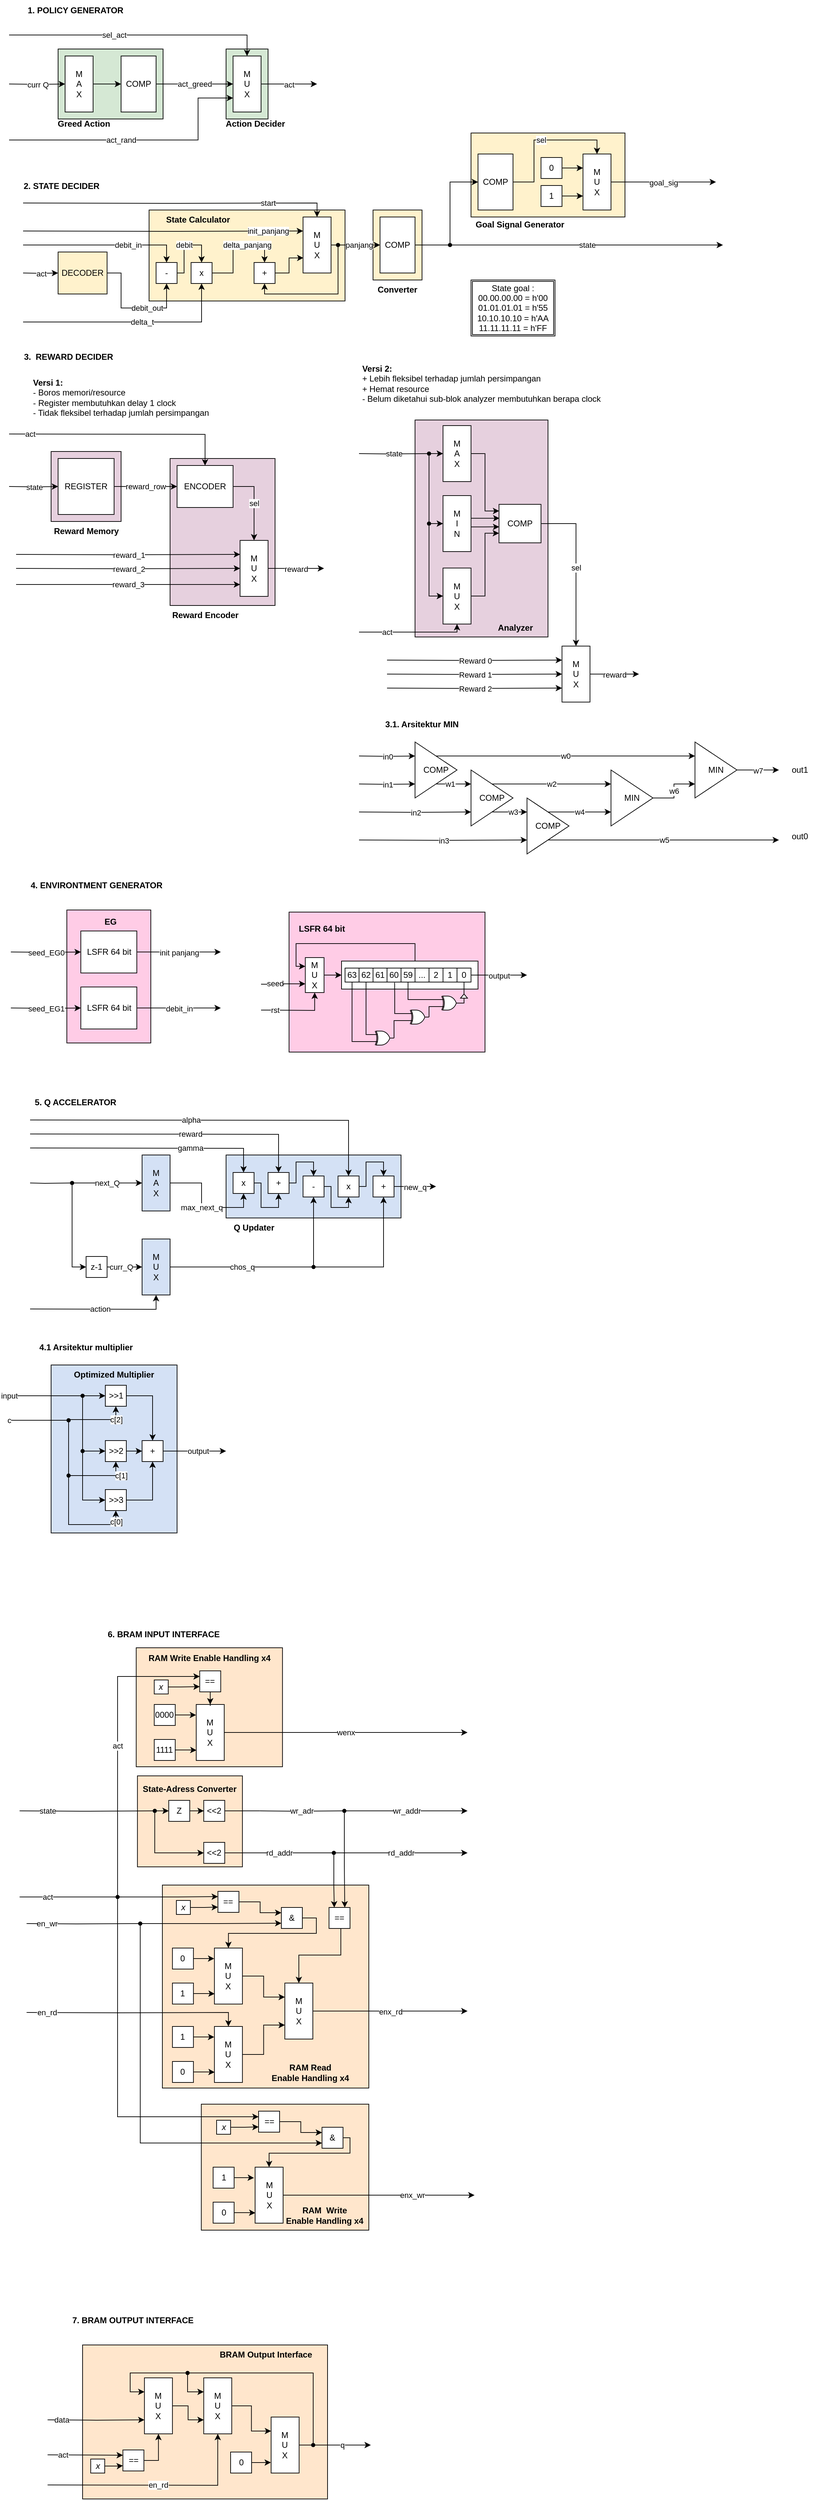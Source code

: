 <mxfile version="18.0.7" type="github" pages="5">
  <diagram id="ibiOQKyL-mADjhCVZYJ8" name="Sub-System">
    <mxGraphModel dx="609" dy="277" grid="1" gridSize="10" guides="1" tooltips="1" connect="1" arrows="1" fold="1" page="1" pageScale="1" pageWidth="850" pageHeight="1100" math="0" shadow="0">
      <root>
        <mxCell id="0" />
        <mxCell id="1" parent="0" />
        <mxCell id="YMe0cI7dsolNZBHi7Z6t-125" value="" style="rounded=0;whiteSpace=wrap;html=1;fillColor=#FFE6CC;" parent="1" vertex="1">
          <mxGeometry x="125" y="3390" width="350" height="220" as="geometry" />
        </mxCell>
        <mxCell id="YMe0cI7dsolNZBHi7Z6t-117" value="" style="rounded=0;whiteSpace=wrap;html=1;fillColor=#FFE6CC;" parent="1" vertex="1">
          <mxGeometry x="294.63" y="3046" width="239.37" height="180" as="geometry" />
        </mxCell>
        <mxCell id="YMe0cI7dsolNZBHi7Z6t-66" value="" style="rounded=0;whiteSpace=wrap;html=1;fillColor=#FFE6CC;" parent="1" vertex="1">
          <mxGeometry x="201.63" y="2394" width="209" height="170" as="geometry" />
        </mxCell>
        <mxCell id="VRf5KEbDuicnc331r6m9-169" value="" style="rounded=0;whiteSpace=wrap;html=1;fillColor=#FFCCE6;" parent="1" vertex="1">
          <mxGeometry x="102.5" y="1340" width="120" height="190" as="geometry" />
        </mxCell>
        <mxCell id="VRf5KEbDuicnc331r6m9-2" value="" style="rounded=0;whiteSpace=wrap;html=1;fillColor=#FFCCE6;" parent="1" vertex="1">
          <mxGeometry x="420" y="1343" width="280" height="200" as="geometry" />
        </mxCell>
        <mxCell id="VRf5KEbDuicnc331r6m9-162" style="edgeStyle=orthogonalEdgeStyle;rounded=0;orthogonalLoop=1;jettySize=auto;html=1;entryX=0;entryY=0.25;entryDx=0;entryDy=0;" parent="1" source="VRf5KEbDuicnc331r6m9-155" target="VRf5KEbDuicnc331r6m9-151" edge="1">
          <mxGeometry relative="1" as="geometry">
            <Array as="points">
              <mxPoint x="600" y="1388" />
              <mxPoint x="430" y="1388" />
              <mxPoint x="430" y="1421" />
            </Array>
          </mxGeometry>
        </mxCell>
        <mxCell id="VRf5KEbDuicnc331r6m9-155" value="" style="rounded=0;whiteSpace=wrap;html=1;" parent="1" vertex="1">
          <mxGeometry x="495" y="1413" width="195" height="40" as="geometry" />
        </mxCell>
        <mxCell id="RxYKYdI8n64CIUrCkolP-7" value="" style="rounded=0;whiteSpace=wrap;html=1;fillColor=#FFF2CC;" parent="1" vertex="1">
          <mxGeometry x="680" y="230" width="220" height="120" as="geometry" />
        </mxCell>
        <mxCell id="RxYKYdI8n64CIUrCkolP-15" value="sel" style="edgeStyle=orthogonalEdgeStyle;rounded=0;orthogonalLoop=1;jettySize=auto;html=1;entryX=0.5;entryY=0;entryDx=0;entryDy=0;" parent="1" source="RxYKYdI8n64CIUrCkolP-8" target="RxYKYdI8n64CIUrCkolP-12" edge="1">
          <mxGeometry relative="1" as="geometry">
            <Array as="points">
              <mxPoint x="770" y="300" />
              <mxPoint x="770" y="240" />
              <mxPoint x="860" y="240" />
            </Array>
          </mxGeometry>
        </mxCell>
        <mxCell id="RxYKYdI8n64CIUrCkolP-8" value="COMP" style="rounded=0;whiteSpace=wrap;html=1;" parent="1" vertex="1">
          <mxGeometry x="690" y="260" width="50" height="80" as="geometry" />
        </mxCell>
        <mxCell id="8x604wCygLvyvU7YE64j-14" value="" style="rounded=0;whiteSpace=wrap;html=1;fillColor=#E6D0DE;" parent="1" vertex="1">
          <mxGeometry x="600" y="640" width="190" height="310" as="geometry" />
        </mxCell>
        <mxCell id="8Y_S_hFf_7bJ75hY1ZtG-148" value="" style="rounded=0;whiteSpace=wrap;html=1;fillColor=#D4E1F5;" parent="1" vertex="1">
          <mxGeometry x="330" y="1690" width="250" height="90" as="geometry" />
        </mxCell>
        <mxCell id="8Y_S_hFf_7bJ75hY1ZtG-110" value="" style="rounded=0;whiteSpace=wrap;html=1;fillColor=#E6D0DE;" parent="1" vertex="1">
          <mxGeometry x="250" y="695" width="150" height="210" as="geometry" />
        </mxCell>
        <mxCell id="8Y_S_hFf_7bJ75hY1ZtG-94" value="" style="rounded=0;whiteSpace=wrap;html=1;fillColor=#E6D0DE;" parent="1" vertex="1">
          <mxGeometry x="80" y="685" width="100" height="100" as="geometry" />
        </mxCell>
        <mxCell id="8Y_S_hFf_7bJ75hY1ZtG-90" value="" style="rounded=0;whiteSpace=wrap;html=1;fillColor=#FFF2CC;" parent="1" vertex="1">
          <mxGeometry x="540" y="340" width="70" height="100" as="geometry" />
        </mxCell>
        <mxCell id="8Y_S_hFf_7bJ75hY1ZtG-87" value="" style="rounded=0;whiteSpace=wrap;html=1;fillColor=#FFF2CC;" parent="1" vertex="1">
          <mxGeometry x="220" y="340" width="280" height="130" as="geometry" />
        </mxCell>
        <mxCell id="8Y_S_hFf_7bJ75hY1ZtG-8" value="" style="rounded=0;whiteSpace=wrap;html=1;fillColor=#D5E8D4;" parent="1" vertex="1">
          <mxGeometry x="330" y="110" width="60" height="100" as="geometry" />
        </mxCell>
        <mxCell id="8Y_S_hFf_7bJ75hY1ZtG-7" value="" style="rounded=0;whiteSpace=wrap;html=1;fillColor=#D5E8D4;" parent="1" vertex="1">
          <mxGeometry x="90" y="110" width="150" height="100" as="geometry" />
        </mxCell>
        <mxCell id="8Y_S_hFf_7bJ75hY1ZtG-1" value="1. POLICY GENERATOR" style="text;html=1;strokeColor=none;fillColor=none;align=center;verticalAlign=middle;whiteSpace=wrap;rounded=0;fontStyle=1" parent="1" vertex="1">
          <mxGeometry x="40" y="40" width="150" height="30" as="geometry" />
        </mxCell>
        <mxCell id="8Y_S_hFf_7bJ75hY1ZtG-5" value="" style="edgeStyle=orthogonalEdgeStyle;rounded=0;orthogonalLoop=1;jettySize=auto;html=1;" parent="1" source="8Y_S_hFf_7bJ75hY1ZtG-2" target="8Y_S_hFf_7bJ75hY1ZtG-3" edge="1">
          <mxGeometry relative="1" as="geometry" />
        </mxCell>
        <mxCell id="8Y_S_hFf_7bJ75hY1ZtG-2" value="M&lt;br&gt;A&lt;br&gt;X" style="rounded=0;whiteSpace=wrap;html=1;" parent="1" vertex="1">
          <mxGeometry x="100" y="120" width="40" height="80" as="geometry" />
        </mxCell>
        <mxCell id="8Y_S_hFf_7bJ75hY1ZtG-6" value="act_greed" style="edgeStyle=orthogonalEdgeStyle;rounded=0;orthogonalLoop=1;jettySize=auto;html=1;" parent="1" source="8Y_S_hFf_7bJ75hY1ZtG-3" target="8Y_S_hFf_7bJ75hY1ZtG-4" edge="1">
          <mxGeometry relative="1" as="geometry" />
        </mxCell>
        <mxCell id="8Y_S_hFf_7bJ75hY1ZtG-3" value="COMP" style="rounded=0;whiteSpace=wrap;html=1;" parent="1" vertex="1">
          <mxGeometry x="180" y="120" width="50" height="80" as="geometry" />
        </mxCell>
        <mxCell id="8Y_S_hFf_7bJ75hY1ZtG-14" value="act" style="edgeStyle=orthogonalEdgeStyle;rounded=0;orthogonalLoop=1;jettySize=auto;html=1;" parent="1" source="8Y_S_hFf_7bJ75hY1ZtG-4" edge="1">
          <mxGeometry relative="1" as="geometry">
            <mxPoint x="460" y="160" as="targetPoint" />
          </mxGeometry>
        </mxCell>
        <mxCell id="8Y_S_hFf_7bJ75hY1ZtG-4" value="M&lt;br&gt;U&lt;br&gt;X" style="rounded=0;whiteSpace=wrap;html=1;" parent="1" vertex="1">
          <mxGeometry x="340" y="120" width="40" height="80" as="geometry" />
        </mxCell>
        <mxCell id="8Y_S_hFf_7bJ75hY1ZtG-11" value="curr Q" style="edgeStyle=orthogonalEdgeStyle;rounded=0;orthogonalLoop=1;jettySize=auto;html=1;entryX=0;entryY=0.5;entryDx=0;entryDy=0;" parent="1" target="8Y_S_hFf_7bJ75hY1ZtG-2" edge="1">
          <mxGeometry relative="1" as="geometry">
            <mxPoint x="20" y="160" as="sourcePoint" />
          </mxGeometry>
        </mxCell>
        <mxCell id="8Y_S_hFf_7bJ75hY1ZtG-15" value="&lt;b&gt;Greed Action&lt;/b&gt;" style="text;html=1;strokeColor=none;fillColor=none;align=center;verticalAlign=middle;whiteSpace=wrap;rounded=0;" parent="1" vertex="1">
          <mxGeometry x="87" y="204" width="80" height="26" as="geometry" />
        </mxCell>
        <mxCell id="8Y_S_hFf_7bJ75hY1ZtG-16" value="&lt;b&gt;Action Decider&lt;/b&gt;" style="text;html=1;strokeColor=none;fillColor=none;align=center;verticalAlign=middle;whiteSpace=wrap;rounded=0;" parent="1" vertex="1">
          <mxGeometry x="322" y="203" width="100" height="27" as="geometry" />
        </mxCell>
        <mxCell id="8Y_S_hFf_7bJ75hY1ZtG-18" value="sel_act" style="edgeStyle=orthogonalEdgeStyle;rounded=0;orthogonalLoop=1;jettySize=auto;html=1;entryX=0.5;entryY=0;entryDx=0;entryDy=0;" parent="1" target="8Y_S_hFf_7bJ75hY1ZtG-4" edge="1">
          <mxGeometry x="-0.189" relative="1" as="geometry">
            <mxPoint x="20" y="90" as="sourcePoint" />
            <Array as="points">
              <mxPoint x="20" y="90" />
              <mxPoint x="360" y="90" />
            </Array>
            <mxPoint as="offset" />
          </mxGeometry>
        </mxCell>
        <mxCell id="8Y_S_hFf_7bJ75hY1ZtG-20" value="act_rand" style="edgeStyle=orthogonalEdgeStyle;rounded=0;orthogonalLoop=1;jettySize=auto;html=1;entryX=0;entryY=0.75;entryDx=0;entryDy=0;" parent="1" target="8Y_S_hFf_7bJ75hY1ZtG-4" edge="1">
          <mxGeometry x="-0.158" relative="1" as="geometry">
            <mxPoint x="20" y="240" as="sourcePoint" />
            <Array as="points">
              <mxPoint x="20" y="240" />
              <mxPoint x="290" y="240" />
              <mxPoint x="290" y="180" />
            </Array>
            <mxPoint as="offset" />
          </mxGeometry>
        </mxCell>
        <mxCell id="8Y_S_hFf_7bJ75hY1ZtG-24" value="2. STATE DECIDER" style="text;html=1;strokeColor=none;fillColor=none;align=center;verticalAlign=middle;whiteSpace=wrap;rounded=0;fontStyle=1" parent="1" vertex="1">
          <mxGeometry x="20" y="291" width="150" height="30" as="geometry" />
        </mxCell>
        <mxCell id="8Y_S_hFf_7bJ75hY1ZtG-39" value="debit_out" style="edgeStyle=orthogonalEdgeStyle;rounded=0;orthogonalLoop=1;jettySize=auto;html=1;entryX=0.5;entryY=1;entryDx=0;entryDy=0;" parent="1" source="8Y_S_hFf_7bJ75hY1ZtG-36" target="8Y_S_hFf_7bJ75hY1ZtG-38" edge="1">
          <mxGeometry x="0.25" relative="1" as="geometry">
            <Array as="points">
              <mxPoint x="180" y="430" />
              <mxPoint x="180" y="480" />
              <mxPoint x="245" y="480" />
            </Array>
            <mxPoint as="offset" />
          </mxGeometry>
        </mxCell>
        <mxCell id="8Y_S_hFf_7bJ75hY1ZtG-36" value="DECODER" style="rounded=0;whiteSpace=wrap;html=1;fillColor=#FFF2CC;" parent="1" vertex="1">
          <mxGeometry x="90" y="400" width="70" height="60" as="geometry" />
        </mxCell>
        <mxCell id="8Y_S_hFf_7bJ75hY1ZtG-54" value="delta_panjang" style="edgeStyle=orthogonalEdgeStyle;rounded=0;orthogonalLoop=1;jettySize=auto;html=1;entryX=0.5;entryY=0;entryDx=0;entryDy=0;" parent="1" source="8Y_S_hFf_7bJ75hY1ZtG-37" target="8Y_S_hFf_7bJ75hY1ZtG-53" edge="1">
          <mxGeometry x="0.286" relative="1" as="geometry">
            <Array as="points">
              <mxPoint x="340" y="430" />
              <mxPoint x="340" y="390" />
              <mxPoint x="385" y="390" />
            </Array>
            <mxPoint as="offset" />
          </mxGeometry>
        </mxCell>
        <mxCell id="8Y_S_hFf_7bJ75hY1ZtG-37" value="x" style="rounded=0;whiteSpace=wrap;html=1;fillColor=#FFFFFF;" parent="1" vertex="1">
          <mxGeometry x="280" y="415" width="30" height="30" as="geometry" />
        </mxCell>
        <mxCell id="8Y_S_hFf_7bJ75hY1ZtG-42" value="debit" style="edgeStyle=orthogonalEdgeStyle;rounded=0;orthogonalLoop=1;jettySize=auto;html=1;" parent="1" source="8Y_S_hFf_7bJ75hY1ZtG-38" target="8Y_S_hFf_7bJ75hY1ZtG-37" edge="1">
          <mxGeometry relative="1" as="geometry">
            <Array as="points">
              <mxPoint x="270" y="430" />
              <mxPoint x="270" y="390" />
              <mxPoint x="295" y="390" />
            </Array>
          </mxGeometry>
        </mxCell>
        <mxCell id="8Y_S_hFf_7bJ75hY1ZtG-38" value="-" style="rounded=0;whiteSpace=wrap;html=1;fillColor=#FFFFFF;" parent="1" vertex="1">
          <mxGeometry x="230" y="415" width="30" height="30" as="geometry" />
        </mxCell>
        <mxCell id="8Y_S_hFf_7bJ75hY1ZtG-41" value="debit_in" style="edgeStyle=orthogonalEdgeStyle;rounded=0;orthogonalLoop=1;jettySize=auto;html=1;entryX=0.5;entryY=0;entryDx=0;entryDy=0;" parent="1" target="8Y_S_hFf_7bJ75hY1ZtG-38" edge="1">
          <mxGeometry x="0.304" relative="1" as="geometry">
            <mxPoint x="40" y="390" as="sourcePoint" />
            <mxPoint x="245" y="400" as="targetPoint" />
            <Array as="points">
              <mxPoint x="40" y="390" />
              <mxPoint x="245" y="390" />
            </Array>
            <mxPoint as="offset" />
          </mxGeometry>
        </mxCell>
        <mxCell id="8Y_S_hFf_7bJ75hY1ZtG-44" value="delta_t" style="edgeStyle=orthogonalEdgeStyle;rounded=0;orthogonalLoop=1;jettySize=auto;html=1;entryX=0.5;entryY=1;entryDx=0;entryDy=0;" parent="1" target="8Y_S_hFf_7bJ75hY1ZtG-37" edge="1">
          <mxGeometry x="0.097" relative="1" as="geometry">
            <mxPoint x="40" y="500" as="sourcePoint" />
            <Array as="points">
              <mxPoint x="40" y="500" />
              <mxPoint x="295" y="500" />
            </Array>
            <mxPoint as="offset" />
          </mxGeometry>
        </mxCell>
        <mxCell id="8Y_S_hFf_7bJ75hY1ZtG-57" value="" style="edgeStyle=orthogonalEdgeStyle;rounded=0;orthogonalLoop=1;jettySize=auto;html=1;endArrow=none;html=1;rounded=0;exitX=1;exitY=0.5;exitDx=0;exitDy=0;" parent="1" source="8Y_S_hFf_7bJ75hY1ZtG-45" target="8Y_S_hFf_7bJ75hY1ZtG-56" edge="1">
          <mxGeometry x="0.429" relative="1" as="geometry">
            <mxPoint x="466" y="390.012" as="sourcePoint" />
            <mxPoint x="511" y="390" as="targetPoint" />
            <mxPoint as="offset" />
          </mxGeometry>
        </mxCell>
        <mxCell id="8Y_S_hFf_7bJ75hY1ZtG-45" value="M&lt;br&gt;U&lt;br&gt;X" style="rounded=0;whiteSpace=wrap;html=1;fillColor=#FFFFFF;" parent="1" vertex="1">
          <mxGeometry x="440" y="350" width="40" height="80" as="geometry" />
        </mxCell>
        <mxCell id="8Y_S_hFf_7bJ75hY1ZtG-48" value="init_panjang" style="edgeStyle=orthogonalEdgeStyle;rounded=0;orthogonalLoop=1;jettySize=auto;html=1;entryX=0;entryY=0.25;entryDx=0;entryDy=0;" parent="1" target="8Y_S_hFf_7bJ75hY1ZtG-45" edge="1">
          <mxGeometry x="0.75" relative="1" as="geometry">
            <mxPoint x="40" y="370" as="sourcePoint" />
            <mxPoint as="offset" />
          </mxGeometry>
        </mxCell>
        <mxCell id="8Y_S_hFf_7bJ75hY1ZtG-50" value="act" style="edgeStyle=orthogonalEdgeStyle;rounded=0;orthogonalLoop=1;jettySize=auto;html=1;" parent="1" target="8Y_S_hFf_7bJ75hY1ZtG-36" edge="1">
          <mxGeometry relative="1" as="geometry">
            <mxPoint x="40.0" y="430" as="sourcePoint" />
          </mxGeometry>
        </mxCell>
        <mxCell id="8Y_S_hFf_7bJ75hY1ZtG-52" value="start" style="edgeStyle=orthogonalEdgeStyle;rounded=0;orthogonalLoop=1;jettySize=auto;html=1;entryX=0.5;entryY=0;entryDx=0;entryDy=0;" parent="1" target="8Y_S_hFf_7bJ75hY1ZtG-45" edge="1">
          <mxGeometry x="0.591" relative="1" as="geometry">
            <mxPoint x="40" y="330" as="sourcePoint" />
            <mxPoint as="offset" />
          </mxGeometry>
        </mxCell>
        <mxCell id="8Y_S_hFf_7bJ75hY1ZtG-66" style="edgeStyle=orthogonalEdgeStyle;rounded=0;orthogonalLoop=1;jettySize=auto;html=1;entryX=0.013;entryY=0.731;entryDx=0;entryDy=0;entryPerimeter=0;" parent="1" source="8Y_S_hFf_7bJ75hY1ZtG-53" target="8Y_S_hFf_7bJ75hY1ZtG-45" edge="1">
          <mxGeometry relative="1" as="geometry">
            <Array as="points">
              <mxPoint x="420" y="430" />
              <mxPoint x="420" y="408" />
            </Array>
          </mxGeometry>
        </mxCell>
        <mxCell id="8Y_S_hFf_7bJ75hY1ZtG-53" value="+" style="rounded=0;whiteSpace=wrap;html=1;fillColor=#FFFFFF;" parent="1" vertex="1">
          <mxGeometry x="370" y="415" width="30" height="30" as="geometry" />
        </mxCell>
        <mxCell id="8Y_S_hFf_7bJ75hY1ZtG-58" style="edgeStyle=orthogonalEdgeStyle;rounded=0;orthogonalLoop=1;jettySize=auto;html=1;entryX=0.5;entryY=1;entryDx=0;entryDy=0;" parent="1" source="8Y_S_hFf_7bJ75hY1ZtG-56" target="8Y_S_hFf_7bJ75hY1ZtG-53" edge="1">
          <mxGeometry relative="1" as="geometry">
            <Array as="points">
              <mxPoint x="490" y="460" />
              <mxPoint x="385" y="460" />
            </Array>
          </mxGeometry>
        </mxCell>
        <mxCell id="8Y_S_hFf_7bJ75hY1ZtG-59" value="panjang" style="edgeStyle=orthogonalEdgeStyle;rounded=0;orthogonalLoop=1;jettySize=auto;html=1;entryX=0;entryY=0.5;entryDx=0;entryDy=0;" parent="1" source="8Y_S_hFf_7bJ75hY1ZtG-56" target="8Y_S_hFf_7bJ75hY1ZtG-89" edge="1">
          <mxGeometry relative="1" as="geometry">
            <mxPoint x="560" y="390" as="targetPoint" />
            <mxPoint as="offset" />
          </mxGeometry>
        </mxCell>
        <mxCell id="8Y_S_hFf_7bJ75hY1ZtG-56" value="" style="shape=waypoint;sketch=0;fillStyle=solid;size=6;pointerEvents=1;points=[];fillColor=none;resizable=0;rotatable=0;perimeter=centerPerimeter;snapToPoint=1;" parent="1" vertex="1">
          <mxGeometry x="470" y="370" width="40" height="40" as="geometry" />
        </mxCell>
        <mxCell id="8Y_S_hFf_7bJ75hY1ZtG-86" value="3.&amp;nbsp; REWARD DECIDER" style="text;html=1;strokeColor=none;fillColor=none;align=center;verticalAlign=middle;whiteSpace=wrap;rounded=0;fontStyle=1" parent="1" vertex="1">
          <mxGeometry x="30" y="535" width="150" height="30" as="geometry" />
        </mxCell>
        <mxCell id="8Y_S_hFf_7bJ75hY1ZtG-88" value="&lt;b&gt;State Calculator&lt;/b&gt;" style="text;html=1;strokeColor=none;fillColor=none;align=center;verticalAlign=middle;whiteSpace=wrap;rounded=0;" parent="1" vertex="1">
          <mxGeometry x="220" y="340" width="140" height="27" as="geometry" />
        </mxCell>
        <mxCell id="8Y_S_hFf_7bJ75hY1ZtG-91" value="state" style="edgeStyle=orthogonalEdgeStyle;rounded=0;orthogonalLoop=1;jettySize=auto;html=1;startArrow=none;" parent="1" source="RxYKYdI8n64CIUrCkolP-1" edge="1">
          <mxGeometry relative="1" as="geometry">
            <mxPoint x="1040" y="390" as="targetPoint" />
          </mxGeometry>
        </mxCell>
        <mxCell id="8Y_S_hFf_7bJ75hY1ZtG-89" value="COMP" style="rounded=0;whiteSpace=wrap;html=1;" parent="1" vertex="1">
          <mxGeometry x="550" y="350" width="50" height="80" as="geometry" />
        </mxCell>
        <mxCell id="8Y_S_hFf_7bJ75hY1ZtG-92" value="&lt;b&gt;Converter&lt;/b&gt;" style="text;html=1;strokeColor=none;fillColor=none;align=center;verticalAlign=middle;whiteSpace=wrap;rounded=0;" parent="1" vertex="1">
          <mxGeometry x="540" y="440" width="70" height="27" as="geometry" />
        </mxCell>
        <mxCell id="8Y_S_hFf_7bJ75hY1ZtG-99" value="reward_row" style="edgeStyle=orthogonalEdgeStyle;rounded=0;orthogonalLoop=1;jettySize=auto;html=1;entryX=0;entryY=0.5;entryDx=0;entryDy=0;" parent="1" source="8Y_S_hFf_7bJ75hY1ZtG-93" target="8Y_S_hFf_7bJ75hY1ZtG-98" edge="1">
          <mxGeometry relative="1" as="geometry" />
        </mxCell>
        <mxCell id="8Y_S_hFf_7bJ75hY1ZtG-93" value="REGISTER" style="rounded=0;whiteSpace=wrap;html=1;fillColor=#FFFFFF;" parent="1" vertex="1">
          <mxGeometry x="90" y="695" width="80" height="80" as="geometry" />
        </mxCell>
        <mxCell id="8Y_S_hFf_7bJ75hY1ZtG-95" value="&lt;b&gt;Reward Memory&lt;/b&gt;" style="text;html=1;strokeColor=none;fillColor=none;align=center;verticalAlign=middle;whiteSpace=wrap;rounded=0;" parent="1" vertex="1">
          <mxGeometry x="76.5" y="785" width="107" height="27" as="geometry" />
        </mxCell>
        <mxCell id="8Y_S_hFf_7bJ75hY1ZtG-97" value="state" style="edgeStyle=orthogonalEdgeStyle;rounded=0;orthogonalLoop=1;jettySize=auto;html=1;entryX=0;entryY=0.5;entryDx=0;entryDy=0;" parent="1" target="8Y_S_hFf_7bJ75hY1ZtG-93" edge="1">
          <mxGeometry relative="1" as="geometry">
            <mxPoint x="20" y="735" as="sourcePoint" />
          </mxGeometry>
        </mxCell>
        <mxCell id="8Y_S_hFf_7bJ75hY1ZtG-102" value="sel" style="edgeStyle=orthogonalEdgeStyle;rounded=0;orthogonalLoop=1;jettySize=auto;html=1;entryX=0.5;entryY=0;entryDx=0;entryDy=0;" parent="1" source="8Y_S_hFf_7bJ75hY1ZtG-98" target="8Y_S_hFf_7bJ75hY1ZtG-101" edge="1">
          <mxGeometry relative="1" as="geometry" />
        </mxCell>
        <mxCell id="8Y_S_hFf_7bJ75hY1ZtG-98" value="ENCODER" style="rounded=0;whiteSpace=wrap;html=1;fillColor=#FFFFFF;" parent="1" vertex="1">
          <mxGeometry x="260" y="705" width="80" height="60" as="geometry" />
        </mxCell>
        <mxCell id="8Y_S_hFf_7bJ75hY1ZtG-109" value="reward" style="edgeStyle=orthogonalEdgeStyle;rounded=0;orthogonalLoop=1;jettySize=auto;html=1;" parent="1" source="8Y_S_hFf_7bJ75hY1ZtG-101" edge="1">
          <mxGeometry relative="1" as="geometry">
            <mxPoint x="470" y="852" as="targetPoint" />
          </mxGeometry>
        </mxCell>
        <mxCell id="8Y_S_hFf_7bJ75hY1ZtG-101" value="M&lt;br&gt;U&lt;br&gt;X" style="rounded=0;whiteSpace=wrap;html=1;fillColor=#FFFFFF;" parent="1" vertex="1">
          <mxGeometry x="350" y="812" width="40" height="80" as="geometry" />
        </mxCell>
        <mxCell id="8Y_S_hFf_7bJ75hY1ZtG-105" value="reward_1" style="edgeStyle=orthogonalEdgeStyle;rounded=0;orthogonalLoop=1;jettySize=auto;html=1;entryX=0;entryY=0.25;entryDx=0;entryDy=0;exitX=0.418;exitY=0.418;exitDx=0;exitDy=0;exitPerimeter=0;" parent="1" target="8Y_S_hFf_7bJ75hY1ZtG-101" edge="1">
          <mxGeometry relative="1" as="geometry">
            <mxPoint x="30" y="832" as="sourcePoint" />
          </mxGeometry>
        </mxCell>
        <mxCell id="8Y_S_hFf_7bJ75hY1ZtG-106" value="reward_2" style="edgeStyle=orthogonalEdgeStyle;rounded=0;orthogonalLoop=1;jettySize=auto;html=1;entryX=0;entryY=0.5;entryDx=0;entryDy=0;" parent="1" target="8Y_S_hFf_7bJ75hY1ZtG-101" edge="1">
          <mxGeometry relative="1" as="geometry">
            <mxPoint x="30" y="852" as="sourcePoint" />
            <mxPoint x="320" y="852" as="targetPoint" />
          </mxGeometry>
        </mxCell>
        <mxCell id="8Y_S_hFf_7bJ75hY1ZtG-108" value="reward_3" style="edgeStyle=orthogonalEdgeStyle;rounded=0;orthogonalLoop=1;jettySize=auto;html=1;" parent="1" edge="1">
          <mxGeometry relative="1" as="geometry">
            <mxPoint x="30" y="875" as="sourcePoint" />
            <mxPoint x="350" y="875" as="targetPoint" />
          </mxGeometry>
        </mxCell>
        <mxCell id="8Y_S_hFf_7bJ75hY1ZtG-111" value="&lt;b&gt;Reward Encoder&lt;/b&gt;" style="text;html=1;strokeColor=none;fillColor=none;align=center;verticalAlign=middle;whiteSpace=wrap;rounded=0;" parent="1" vertex="1">
          <mxGeometry x="246.5" y="905" width="107" height="27" as="geometry" />
        </mxCell>
        <mxCell id="8Y_S_hFf_7bJ75hY1ZtG-114" value="act" style="edgeStyle=orthogonalEdgeStyle;rounded=0;orthogonalLoop=1;jettySize=auto;html=1;" parent="1" target="8Y_S_hFf_7bJ75hY1ZtG-98" edge="1">
          <mxGeometry x="-0.815" relative="1" as="geometry">
            <mxPoint x="20" y="660" as="sourcePoint" />
            <mxPoint as="offset" />
          </mxGeometry>
        </mxCell>
        <mxCell id="8Y_S_hFf_7bJ75hY1ZtG-115" value="5. Q ACCELERATOR" style="text;html=1;strokeColor=none;fillColor=none;align=center;verticalAlign=middle;whiteSpace=wrap;rounded=0;fontStyle=1" parent="1" vertex="1">
          <mxGeometry x="40" y="1600" width="150" height="30" as="geometry" />
        </mxCell>
        <mxCell id="8Y_S_hFf_7bJ75hY1ZtG-126" value="max_next_q" style="edgeStyle=orthogonalEdgeStyle;rounded=0;orthogonalLoop=1;jettySize=auto;html=1;entryX=0.5;entryY=1;entryDx=0;entryDy=0;" parent="1" source="8Y_S_hFf_7bJ75hY1ZtG-117" target="8Y_S_hFf_7bJ75hY1ZtG-124" edge="1">
          <mxGeometry relative="1" as="geometry" />
        </mxCell>
        <mxCell id="8Y_S_hFf_7bJ75hY1ZtG-117" value="M&lt;br&gt;A&lt;br&gt;X" style="rounded=0;whiteSpace=wrap;html=1;fillColor=#D4E1F5;" parent="1" vertex="1">
          <mxGeometry x="210" y="1690" width="40" height="80" as="geometry" />
        </mxCell>
        <mxCell id="8Y_S_hFf_7bJ75hY1ZtG-135" value="" style="edgeStyle=orthogonalEdgeStyle;rounded=0;orthogonalLoop=1;jettySize=auto;html=1;entryX=0.5;entryY=1;entryDx=0;entryDy=0;startArrow=none;" parent="1" source="8Y_S_hFf_7bJ75hY1ZtG-143" target="8Y_S_hFf_7bJ75hY1ZtG-133" edge="1">
          <mxGeometry relative="1" as="geometry" />
        </mxCell>
        <mxCell id="8Y_S_hFf_7bJ75hY1ZtG-118" value="M&lt;br&gt;U&lt;br&gt;X" style="rounded=0;whiteSpace=wrap;html=1;fillColor=#D4E1F5;" parent="1" vertex="1">
          <mxGeometry x="210" y="1810" width="40" height="80" as="geometry" />
        </mxCell>
        <mxCell id="8Y_S_hFf_7bJ75hY1ZtG-123" value="curr_Q" style="edgeStyle=orthogonalEdgeStyle;rounded=0;orthogonalLoop=1;jettySize=auto;html=1;entryX=0;entryY=0.5;entryDx=0;entryDy=0;" parent="1" source="8Y_S_hFf_7bJ75hY1ZtG-119" target="8Y_S_hFf_7bJ75hY1ZtG-118" edge="1">
          <mxGeometry x="-0.2" relative="1" as="geometry">
            <mxPoint as="offset" />
          </mxGeometry>
        </mxCell>
        <mxCell id="8Y_S_hFf_7bJ75hY1ZtG-119" value="z-1" style="rounded=0;whiteSpace=wrap;html=1;fillColor=#FFFFFF;" parent="1" vertex="1">
          <mxGeometry x="130" y="1835" width="30" height="30" as="geometry" />
        </mxCell>
        <mxCell id="8Y_S_hFf_7bJ75hY1ZtG-121" value="next_Q" style="edgeStyle=orthogonalEdgeStyle;rounded=0;orthogonalLoop=1;jettySize=auto;html=1;" parent="1" source="8Y_S_hFf_7bJ75hY1ZtG-120" target="8Y_S_hFf_7bJ75hY1ZtG-117" edge="1">
          <mxGeometry relative="1" as="geometry" />
        </mxCell>
        <mxCell id="8Y_S_hFf_7bJ75hY1ZtG-122" style="edgeStyle=orthogonalEdgeStyle;rounded=0;orthogonalLoop=1;jettySize=auto;html=1;entryX=0;entryY=0.5;entryDx=0;entryDy=0;" parent="1" source="8Y_S_hFf_7bJ75hY1ZtG-120" target="8Y_S_hFf_7bJ75hY1ZtG-119" edge="1">
          <mxGeometry relative="1" as="geometry" />
        </mxCell>
        <mxCell id="8Y_S_hFf_7bJ75hY1ZtG-120" value="" style="shape=waypoint;sketch=0;fillStyle=solid;size=6;pointerEvents=1;points=[];fillColor=none;resizable=0;rotatable=0;perimeter=centerPerimeter;snapToPoint=1;" parent="1" vertex="1">
          <mxGeometry x="90" y="1710" width="40" height="40" as="geometry" />
        </mxCell>
        <mxCell id="8Y_S_hFf_7bJ75hY1ZtG-130" style="edgeStyle=orthogonalEdgeStyle;rounded=0;orthogonalLoop=1;jettySize=auto;html=1;entryX=0.5;entryY=1;entryDx=0;entryDy=0;" parent="1" source="8Y_S_hFf_7bJ75hY1ZtG-124" target="8Y_S_hFf_7bJ75hY1ZtG-129" edge="1">
          <mxGeometry relative="1" as="geometry">
            <Array as="points">
              <mxPoint x="380" y="1730" />
              <mxPoint x="380" y="1765" />
              <mxPoint x="405" y="1765" />
            </Array>
          </mxGeometry>
        </mxCell>
        <mxCell id="8Y_S_hFf_7bJ75hY1ZtG-124" value="x" style="rounded=0;whiteSpace=wrap;html=1;fillColor=#FFFFFF;" parent="1" vertex="1">
          <mxGeometry x="340" y="1715" width="30" height="30" as="geometry" />
        </mxCell>
        <mxCell id="8Y_S_hFf_7bJ75hY1ZtG-128" value="gamma" style="edgeStyle=orthogonalEdgeStyle;rounded=0;orthogonalLoop=1;jettySize=auto;html=1;" parent="1" target="8Y_S_hFf_7bJ75hY1ZtG-124" edge="1">
          <mxGeometry x="0.353" relative="1" as="geometry">
            <mxPoint x="50" y="1680" as="sourcePoint" />
            <mxPoint as="offset" />
          </mxGeometry>
        </mxCell>
        <mxCell id="8Y_S_hFf_7bJ75hY1ZtG-134" style="edgeStyle=orthogonalEdgeStyle;rounded=0;orthogonalLoop=1;jettySize=auto;html=1;entryX=0.5;entryY=0;entryDx=0;entryDy=0;" parent="1" source="8Y_S_hFf_7bJ75hY1ZtG-129" target="8Y_S_hFf_7bJ75hY1ZtG-133" edge="1">
          <mxGeometry relative="1" as="geometry">
            <Array as="points">
              <mxPoint x="430" y="1730" />
              <mxPoint x="430" y="1700" />
              <mxPoint x="455" y="1700" />
            </Array>
          </mxGeometry>
        </mxCell>
        <mxCell id="8Y_S_hFf_7bJ75hY1ZtG-129" value="+" style="rounded=0;whiteSpace=wrap;html=1;fillColor=#FFFFFF;" parent="1" vertex="1">
          <mxGeometry x="390" y="1715" width="30" height="30" as="geometry" />
        </mxCell>
        <mxCell id="8Y_S_hFf_7bJ75hY1ZtG-132" value="reward" style="edgeStyle=orthogonalEdgeStyle;rounded=0;orthogonalLoop=1;jettySize=auto;html=1;entryX=0.5;entryY=0;entryDx=0;entryDy=0;" parent="1" target="8Y_S_hFf_7bJ75hY1ZtG-129" edge="1">
          <mxGeometry x="0.122" relative="1" as="geometry">
            <mxPoint x="50" y="1660" as="sourcePoint" />
            <mxPoint as="offset" />
          </mxGeometry>
        </mxCell>
        <mxCell id="8Y_S_hFf_7bJ75hY1ZtG-138" style="edgeStyle=orthogonalEdgeStyle;rounded=0;orthogonalLoop=1;jettySize=auto;html=1;entryX=0.5;entryY=1;entryDx=0;entryDy=0;" parent="1" source="8Y_S_hFf_7bJ75hY1ZtG-133" target="8Y_S_hFf_7bJ75hY1ZtG-136" edge="1">
          <mxGeometry relative="1" as="geometry">
            <Array as="points">
              <mxPoint x="480" y="1735" />
              <mxPoint x="480" y="1765" />
              <mxPoint x="505" y="1765" />
            </Array>
          </mxGeometry>
        </mxCell>
        <mxCell id="8Y_S_hFf_7bJ75hY1ZtG-133" value="-" style="rounded=0;whiteSpace=wrap;html=1;fillColor=#FFFFFF;" parent="1" vertex="1">
          <mxGeometry x="440" y="1720" width="30" height="30" as="geometry" />
        </mxCell>
        <mxCell id="8Y_S_hFf_7bJ75hY1ZtG-142" style="edgeStyle=orthogonalEdgeStyle;rounded=0;orthogonalLoop=1;jettySize=auto;html=1;entryX=0.5;entryY=0;entryDx=0;entryDy=0;" parent="1" source="8Y_S_hFf_7bJ75hY1ZtG-136" target="8Y_S_hFf_7bJ75hY1ZtG-141" edge="1">
          <mxGeometry relative="1" as="geometry">
            <Array as="points">
              <mxPoint x="530" y="1735" />
              <mxPoint x="530" y="1700" />
              <mxPoint x="555" y="1700" />
            </Array>
          </mxGeometry>
        </mxCell>
        <mxCell id="8Y_S_hFf_7bJ75hY1ZtG-136" value="x" style="rounded=0;whiteSpace=wrap;html=1;fillColor=#FFFFFF;" parent="1" vertex="1">
          <mxGeometry x="490" y="1720" width="30" height="30" as="geometry" />
        </mxCell>
        <mxCell id="8Y_S_hFf_7bJ75hY1ZtG-140" value="alpha" style="edgeStyle=orthogonalEdgeStyle;rounded=0;orthogonalLoop=1;jettySize=auto;html=1;entryX=0.5;entryY=0;entryDx=0;entryDy=0;" parent="1" target="8Y_S_hFf_7bJ75hY1ZtG-136" edge="1">
          <mxGeometry x="-0.14" relative="1" as="geometry">
            <mxPoint x="50" y="1640" as="sourcePoint" />
            <mxPoint as="offset" />
          </mxGeometry>
        </mxCell>
        <mxCell id="8Y_S_hFf_7bJ75hY1ZtG-153" value="new_q" style="edgeStyle=orthogonalEdgeStyle;rounded=0;orthogonalLoop=1;jettySize=auto;html=1;" parent="1" source="8Y_S_hFf_7bJ75hY1ZtG-141" edge="1">
          <mxGeometry relative="1" as="geometry">
            <mxPoint x="630" y="1735" as="targetPoint" />
          </mxGeometry>
        </mxCell>
        <mxCell id="8Y_S_hFf_7bJ75hY1ZtG-141" value="+" style="rounded=0;whiteSpace=wrap;html=1;fillColor=#FFFFFF;" parent="1" vertex="1">
          <mxGeometry x="540" y="1720" width="30" height="30" as="geometry" />
        </mxCell>
        <mxCell id="8Y_S_hFf_7bJ75hY1ZtG-145" style="edgeStyle=orthogonalEdgeStyle;rounded=0;orthogonalLoop=1;jettySize=auto;html=1;entryX=0.5;entryY=1;entryDx=0;entryDy=0;" parent="1" source="8Y_S_hFf_7bJ75hY1ZtG-143" target="8Y_S_hFf_7bJ75hY1ZtG-141" edge="1">
          <mxGeometry relative="1" as="geometry" />
        </mxCell>
        <mxCell id="8Y_S_hFf_7bJ75hY1ZtG-143" value="" style="shape=waypoint;sketch=0;fillStyle=solid;size=6;pointerEvents=1;points=[];fillColor=none;resizable=0;rotatable=0;perimeter=centerPerimeter;snapToPoint=1;" parent="1" vertex="1">
          <mxGeometry x="435" y="1830" width="40" height="40" as="geometry" />
        </mxCell>
        <mxCell id="8Y_S_hFf_7bJ75hY1ZtG-144" value="chos_q" style="edgeStyle=orthogonalEdgeStyle;rounded=0;orthogonalLoop=1;jettySize=auto;html=1;entryDx=0;entryDy=0;endArrow=none;" parent="1" source="8Y_S_hFf_7bJ75hY1ZtG-118" target="8Y_S_hFf_7bJ75hY1ZtG-143" edge="1">
          <mxGeometry relative="1" as="geometry">
            <mxPoint x="250" y="1850.032" as="sourcePoint" />
            <mxPoint x="505" y="1745" as="targetPoint" />
          </mxGeometry>
        </mxCell>
        <mxCell id="8Y_S_hFf_7bJ75hY1ZtG-149" value="&lt;b&gt;Q Updater&lt;/b&gt;" style="text;html=1;strokeColor=none;fillColor=none;align=center;verticalAlign=middle;whiteSpace=wrap;rounded=0;" parent="1" vertex="1">
          <mxGeometry x="330" y="1780" width="80" height="27" as="geometry" />
        </mxCell>
        <mxCell id="8Y_S_hFf_7bJ75hY1ZtG-152" value="" style="edgeStyle=orthogonalEdgeStyle;rounded=0;orthogonalLoop=1;jettySize=auto;html=1;endArrow=none;" parent="1" target="8Y_S_hFf_7bJ75hY1ZtG-120" edge="1">
          <mxGeometry relative="1" as="geometry">
            <mxPoint x="50" y="1730" as="sourcePoint" />
          </mxGeometry>
        </mxCell>
        <mxCell id="8Y_S_hFf_7bJ75hY1ZtG-155" value="action" style="edgeStyle=orthogonalEdgeStyle;rounded=0;orthogonalLoop=1;jettySize=auto;html=1;entryX=0.5;entryY=1;entryDx=0;entryDy=0;" parent="1" target="8Y_S_hFf_7bJ75hY1ZtG-118" edge="1">
          <mxGeometry relative="1" as="geometry">
            <mxPoint x="50" y="1910" as="sourcePoint" />
          </mxGeometry>
        </mxCell>
        <mxCell id="8x604wCygLvyvU7YE64j-20" style="edgeStyle=orthogonalEdgeStyle;rounded=0;orthogonalLoop=1;jettySize=auto;html=1;entryX=0.005;entryY=0.172;entryDx=0;entryDy=0;entryPerimeter=0;" parent="1" source="8x604wCygLvyvU7YE64j-2" target="8x604wCygLvyvU7YE64j-19" edge="1">
          <mxGeometry relative="1" as="geometry" />
        </mxCell>
        <mxCell id="8x604wCygLvyvU7YE64j-2" value="M&lt;br&gt;A&lt;br&gt;X" style="rounded=0;whiteSpace=wrap;html=1;fillColor=#FFFFFF;" parent="1" vertex="1">
          <mxGeometry x="640" y="648" width="40" height="80" as="geometry" />
        </mxCell>
        <mxCell id="8x604wCygLvyvU7YE64j-21" style="edgeStyle=orthogonalEdgeStyle;rounded=0;orthogonalLoop=1;jettySize=auto;html=1;entryX=0.005;entryY=0.585;entryDx=0;entryDy=0;entryPerimeter=0;" parent="1" source="8x604wCygLvyvU7YE64j-3" target="8x604wCygLvyvU7YE64j-19" edge="1">
          <mxGeometry relative="1" as="geometry">
            <Array as="points">
              <mxPoint x="700" y="793" />
            </Array>
          </mxGeometry>
        </mxCell>
        <mxCell id="8x604wCygLvyvU7YE64j-38" style="edgeStyle=orthogonalEdgeStyle;rounded=0;orthogonalLoop=1;jettySize=auto;html=1;entryX=0.011;entryY=0.361;entryDx=0;entryDy=0;entryPerimeter=0;" parent="1" source="8x604wCygLvyvU7YE64j-3" target="8x604wCygLvyvU7YE64j-19" edge="1">
          <mxGeometry relative="1" as="geometry">
            <Array as="points">
              <mxPoint x="700" y="780" />
            </Array>
          </mxGeometry>
        </mxCell>
        <mxCell id="8x604wCygLvyvU7YE64j-3" value="M&lt;br&gt;I&lt;br&gt;N" style="rounded=0;whiteSpace=wrap;html=1;fillColor=#FFFFFF;" parent="1" vertex="1">
          <mxGeometry x="640" y="748" width="40" height="80" as="geometry" />
        </mxCell>
        <mxCell id="8x604wCygLvyvU7YE64j-22" style="edgeStyle=orthogonalEdgeStyle;rounded=0;orthogonalLoop=1;jettySize=auto;html=1;entryX=0;entryY=0.75;entryDx=0;entryDy=0;" parent="1" source="8x604wCygLvyvU7YE64j-4" target="8x604wCygLvyvU7YE64j-19" edge="1">
          <mxGeometry relative="1" as="geometry" />
        </mxCell>
        <mxCell id="8x604wCygLvyvU7YE64j-4" value="M&lt;br&gt;U&lt;br&gt;X" style="rounded=0;whiteSpace=wrap;html=1;fillColor=#FFFFFF;" parent="1" vertex="1">
          <mxGeometry x="640" y="851.5" width="40" height="80" as="geometry" />
        </mxCell>
        <mxCell id="8x604wCygLvyvU7YE64j-6" style="edgeStyle=orthogonalEdgeStyle;rounded=0;orthogonalLoop=1;jettySize=auto;html=1;entryX=0;entryY=0.5;entryDx=0;entryDy=0;startArrow=none;" parent="1" source="8x604wCygLvyvU7YE64j-7" target="8x604wCygLvyvU7YE64j-2" edge="1">
          <mxGeometry relative="1" as="geometry">
            <mxPoint x="520" y="688" as="sourcePoint" />
          </mxGeometry>
        </mxCell>
        <mxCell id="8x604wCygLvyvU7YE64j-17" style="edgeStyle=orthogonalEdgeStyle;rounded=0;orthogonalLoop=1;jettySize=auto;html=1;entryX=0;entryY=0.5;entryDx=0;entryDy=0;startArrow=none;" parent="1" source="8x604wCygLvyvU7YE64j-10" target="8x604wCygLvyvU7YE64j-3" edge="1">
          <mxGeometry relative="1" as="geometry" />
        </mxCell>
        <mxCell id="8x604wCygLvyvU7YE64j-7" value="" style="shape=waypoint;sketch=0;fillStyle=solid;size=6;pointerEvents=1;points=[];fillColor=none;resizable=0;rotatable=0;perimeter=centerPerimeter;snapToPoint=1;" parent="1" vertex="1">
          <mxGeometry x="600" y="668" width="40" height="40" as="geometry" />
        </mxCell>
        <mxCell id="8x604wCygLvyvU7YE64j-8" value="state" style="edgeStyle=orthogonalEdgeStyle;rounded=0;orthogonalLoop=1;jettySize=auto;html=1;entryDx=0;entryDy=0;endArrow=none;" parent="1" target="8x604wCygLvyvU7YE64j-7" edge="1">
          <mxGeometry relative="1" as="geometry">
            <mxPoint x="520" y="688" as="sourcePoint" />
            <mxPoint x="640" y="688" as="targetPoint" />
          </mxGeometry>
        </mxCell>
        <mxCell id="8x604wCygLvyvU7YE64j-12" style="edgeStyle=orthogonalEdgeStyle;rounded=0;orthogonalLoop=1;jettySize=auto;html=1;entryX=0;entryY=0.5;entryDx=0;entryDy=0;" parent="1" source="8x604wCygLvyvU7YE64j-10" target="8x604wCygLvyvU7YE64j-4" edge="1">
          <mxGeometry relative="1" as="geometry">
            <Array as="points">
              <mxPoint x="620" y="891" />
            </Array>
          </mxGeometry>
        </mxCell>
        <mxCell id="8x604wCygLvyvU7YE64j-11" value="" style="edgeStyle=orthogonalEdgeStyle;rounded=0;orthogonalLoop=1;jettySize=auto;html=1;entryDx=0;entryDy=0;endArrow=none;" parent="1" target="8x604wCygLvyvU7YE64j-10" edge="1">
          <mxGeometry relative="1" as="geometry">
            <mxPoint x="630" y="688" as="sourcePoint" />
            <mxPoint x="640" y="788" as="targetPoint" />
            <Array as="points">
              <mxPoint x="620" y="688" />
            </Array>
          </mxGeometry>
        </mxCell>
        <mxCell id="8x604wCygLvyvU7YE64j-10" value="" style="shape=waypoint;sketch=0;fillStyle=solid;size=6;pointerEvents=1;points=[];fillColor=none;resizable=0;rotatable=0;perimeter=centerPerimeter;snapToPoint=1;" parent="1" vertex="1">
          <mxGeometry x="600" y="768" width="40" height="40" as="geometry" />
        </mxCell>
        <mxCell id="8x604wCygLvyvU7YE64j-18" value="" style="edgeStyle=orthogonalEdgeStyle;rounded=0;orthogonalLoop=1;jettySize=auto;html=1;entryDx=0;entryDy=0;endArrow=none;" parent="1" source="8x604wCygLvyvU7YE64j-7" target="8x604wCygLvyvU7YE64j-10" edge="1">
          <mxGeometry relative="1" as="geometry">
            <mxPoint x="620" y="688" as="sourcePoint" />
            <mxPoint x="640" y="788" as="targetPoint" />
          </mxGeometry>
        </mxCell>
        <mxCell id="8x604wCygLvyvU7YE64j-27" value="sel" style="edgeStyle=orthogonalEdgeStyle;rounded=0;orthogonalLoop=1;jettySize=auto;html=1;entryX=0.5;entryY=0;entryDx=0;entryDy=0;" parent="1" source="8x604wCygLvyvU7YE64j-19" target="8x604wCygLvyvU7YE64j-26" edge="1">
          <mxGeometry relative="1" as="geometry" />
        </mxCell>
        <mxCell id="8x604wCygLvyvU7YE64j-19" value="COMP" style="rounded=0;whiteSpace=wrap;html=1;fillColor=#FFFFFF;" parent="1" vertex="1">
          <mxGeometry x="720" y="760.5" width="60" height="55" as="geometry" />
        </mxCell>
        <mxCell id="8x604wCygLvyvU7YE64j-24" value="act" style="edgeStyle=orthogonalEdgeStyle;rounded=0;orthogonalLoop=1;jettySize=auto;html=1;entryX=0.5;entryY=1;entryDx=0;entryDy=0;" parent="1" target="8x604wCygLvyvU7YE64j-4" edge="1">
          <mxGeometry x="-0.472" relative="1" as="geometry">
            <mxPoint x="520" y="943" as="sourcePoint" />
            <Array as="points">
              <mxPoint x="660" y="943" />
            </Array>
            <mxPoint as="offset" />
          </mxGeometry>
        </mxCell>
        <mxCell id="8x604wCygLvyvU7YE64j-25" value="&lt;b&gt;Analyzer&lt;/b&gt;" style="text;html=1;strokeColor=none;fillColor=none;align=center;verticalAlign=middle;whiteSpace=wrap;rounded=0;" parent="1" vertex="1">
          <mxGeometry x="690" y="923" width="107" height="27" as="geometry" />
        </mxCell>
        <mxCell id="8x604wCygLvyvU7YE64j-34" value="reward" style="edgeStyle=orthogonalEdgeStyle;rounded=0;orthogonalLoop=1;jettySize=auto;html=1;" parent="1" source="8x604wCygLvyvU7YE64j-26" edge="1">
          <mxGeometry relative="1" as="geometry">
            <mxPoint x="920" y="1003.0" as="targetPoint" />
          </mxGeometry>
        </mxCell>
        <mxCell id="8x604wCygLvyvU7YE64j-26" value="M&lt;br&gt;U&lt;br&gt;X" style="rounded=0;whiteSpace=wrap;html=1;fillColor=#FFFFFF;" parent="1" vertex="1">
          <mxGeometry x="810" y="963" width="40" height="80" as="geometry" />
        </mxCell>
        <mxCell id="8x604wCygLvyvU7YE64j-29" value="Reward 1" style="edgeStyle=orthogonalEdgeStyle;rounded=0;orthogonalLoop=1;jettySize=auto;html=1;entryX=0;entryY=0.5;entryDx=0;entryDy=0;" parent="1" target="8x604wCygLvyvU7YE64j-26" edge="1">
          <mxGeometry relative="1" as="geometry">
            <mxPoint x="560" y="1003" as="sourcePoint" />
          </mxGeometry>
        </mxCell>
        <mxCell id="8x604wCygLvyvU7YE64j-31" value="Reward 0" style="edgeStyle=orthogonalEdgeStyle;rounded=0;orthogonalLoop=1;jettySize=auto;html=1;entryX=0;entryY=0.25;entryDx=0;entryDy=0;" parent="1" target="8x604wCygLvyvU7YE64j-26" edge="1">
          <mxGeometry relative="1" as="geometry">
            <mxPoint x="560" y="983" as="sourcePoint" />
          </mxGeometry>
        </mxCell>
        <mxCell id="8x604wCygLvyvU7YE64j-33" value="Reward 2" style="edgeStyle=orthogonalEdgeStyle;rounded=0;orthogonalLoop=1;jettySize=auto;html=1;entryX=0;entryY=0.75;entryDx=0;entryDy=0;" parent="1" target="8x604wCygLvyvU7YE64j-26" edge="1">
          <mxGeometry relative="1" as="geometry">
            <mxPoint x="560" y="1023" as="sourcePoint" />
          </mxGeometry>
        </mxCell>
        <mxCell id="8x604wCygLvyvU7YE64j-36" value="&lt;div style=&quot;text-align: left&quot;&gt;&lt;span&gt;&lt;b&gt;Versi 1:&lt;/b&gt;&lt;/span&gt;&lt;/div&gt;&lt;div style=&quot;text-align: left&quot;&gt;&lt;span&gt;- Boros memori/resource&lt;/span&gt;&lt;br&gt;&lt;/div&gt;&lt;div style=&quot;text-align: left&quot;&gt;&lt;span&gt;- Register membutuhkan delay 1 clock&lt;/span&gt;&lt;/div&gt;&lt;div style=&quot;text-align: left&quot;&gt;&lt;span&gt;- Tidak fleksibel terhadap jumlah persimpangan&lt;/span&gt;&lt;/div&gt;" style="text;html=1;strokeColor=none;fillColor=none;align=center;verticalAlign=middle;whiteSpace=wrap;rounded=0;" parent="1" vertex="1">
          <mxGeometry x="50" y="580" width="260" height="55" as="geometry" />
        </mxCell>
        <mxCell id="8x604wCygLvyvU7YE64j-37" value="&lt;div style=&quot;text-align: left&quot;&gt;&lt;span&gt;&lt;b&gt;Versi 2:&lt;/b&gt;&lt;/span&gt;&lt;/div&gt;&lt;div style=&quot;text-align: left&quot;&gt;&lt;span&gt;+ Lebih fleksibel terhadap jumlah persimpangan&lt;/span&gt;&lt;/div&gt;&lt;div style=&quot;text-align: left&quot;&gt;&lt;span&gt;+ Hemat resource&amp;nbsp;&lt;/span&gt;&lt;/div&gt;&lt;div style=&quot;text-align: left&quot;&gt;- Belum diketahui sub-blok analyzer membutuhkan berapa clock&lt;/div&gt;" style="text;html=1;strokeColor=none;fillColor=none;align=center;verticalAlign=middle;whiteSpace=wrap;rounded=0;" parent="1" vertex="1">
          <mxGeometry x="510" y="560" width="370" height="55" as="geometry" />
        </mxCell>
        <mxCell id="Dpg-46v5No520pLJ-XSE-1" value="&lt;span style=&quot;font-weight: 700&quot;&gt;3.1. Arsitektur MIN&lt;/span&gt;" style="text;html=1;strokeColor=none;fillColor=none;align=center;verticalAlign=middle;whiteSpace=wrap;rounded=0;" parent="1" vertex="1">
          <mxGeometry x="520" y="1060" width="180" height="30" as="geometry" />
        </mxCell>
        <mxCell id="Dpg-46v5No520pLJ-XSE-8" value="w1" style="edgeStyle=orthogonalEdgeStyle;rounded=0;orthogonalLoop=1;jettySize=auto;html=1;entryX=0;entryY=0.25;entryDx=0;entryDy=0;exitX=0.5;exitY=1;exitDx=0;exitDy=0;" parent="1" source="Dpg-46v5No520pLJ-XSE-2" target="Dpg-46v5No520pLJ-XSE-7" edge="1">
          <mxGeometry x="-0.556" relative="1" as="geometry">
            <mxPoint as="offset" />
          </mxGeometry>
        </mxCell>
        <mxCell id="Dpg-46v5No520pLJ-XSE-20" value="w0" style="edgeStyle=orthogonalEdgeStyle;rounded=0;orthogonalLoop=1;jettySize=auto;html=1;exitX=0.5;exitY=0;exitDx=0;exitDy=0;entryX=0;entryY=0.25;entryDx=0;entryDy=0;" parent="1" source="Dpg-46v5No520pLJ-XSE-2" target="Dpg-46v5No520pLJ-XSE-18" edge="1">
          <mxGeometry relative="1" as="geometry" />
        </mxCell>
        <mxCell id="Dpg-46v5No520pLJ-XSE-2" value="COMP" style="triangle;whiteSpace=wrap;html=1;" parent="1" vertex="1">
          <mxGeometry x="600" y="1100" width="60" height="80" as="geometry" />
        </mxCell>
        <mxCell id="Dpg-46v5No520pLJ-XSE-4" value="in0" style="edgeStyle=orthogonalEdgeStyle;rounded=0;orthogonalLoop=1;jettySize=auto;html=1;entryX=0;entryY=0.25;entryDx=0;entryDy=0;" parent="1" target="Dpg-46v5No520pLJ-XSE-2" edge="1">
          <mxGeometry relative="1" as="geometry">
            <mxPoint x="520" y="1120" as="sourcePoint" />
          </mxGeometry>
        </mxCell>
        <mxCell id="Dpg-46v5No520pLJ-XSE-6" value="in1" style="edgeStyle=orthogonalEdgeStyle;rounded=0;orthogonalLoop=1;jettySize=auto;html=1;entryX=0;entryY=0.75;entryDx=0;entryDy=0;" parent="1" target="Dpg-46v5No520pLJ-XSE-2" edge="1">
          <mxGeometry relative="1" as="geometry">
            <mxPoint x="520" y="1160" as="sourcePoint" />
          </mxGeometry>
        </mxCell>
        <mxCell id="Dpg-46v5No520pLJ-XSE-12" value="w3" style="edgeStyle=orthogonalEdgeStyle;rounded=0;orthogonalLoop=1;jettySize=auto;html=1;entryX=0;entryY=0.25;entryDx=0;entryDy=0;exitX=0.5;exitY=1;exitDx=0;exitDy=0;" parent="1" source="Dpg-46v5No520pLJ-XSE-7" target="Dpg-46v5No520pLJ-XSE-11" edge="1">
          <mxGeometry x="0.556" relative="1" as="geometry">
            <mxPoint as="offset" />
          </mxGeometry>
        </mxCell>
        <mxCell id="Dpg-46v5No520pLJ-XSE-17" value="w2" style="edgeStyle=orthogonalEdgeStyle;rounded=0;orthogonalLoop=1;jettySize=auto;html=1;entryX=0;entryY=0.25;entryDx=0;entryDy=0;exitX=0.5;exitY=0;exitDx=0;exitDy=0;" parent="1" source="Dpg-46v5No520pLJ-XSE-7" target="Dpg-46v5No520pLJ-XSE-15" edge="1">
          <mxGeometry relative="1" as="geometry" />
        </mxCell>
        <mxCell id="Dpg-46v5No520pLJ-XSE-7" value="COMP" style="triangle;whiteSpace=wrap;html=1;" parent="1" vertex="1">
          <mxGeometry x="680" y="1140" width="60" height="80" as="geometry" />
        </mxCell>
        <mxCell id="Dpg-46v5No520pLJ-XSE-10" value="in2" style="edgeStyle=orthogonalEdgeStyle;rounded=0;orthogonalLoop=1;jettySize=auto;html=1;entryX=0;entryY=0.75;entryDx=0;entryDy=0;" parent="1" target="Dpg-46v5No520pLJ-XSE-7" edge="1">
          <mxGeometry relative="1" as="geometry">
            <mxPoint x="520" y="1200" as="sourcePoint" />
          </mxGeometry>
        </mxCell>
        <mxCell id="Dpg-46v5No520pLJ-XSE-16" value="w4" style="edgeStyle=orthogonalEdgeStyle;rounded=0;orthogonalLoop=1;jettySize=auto;html=1;entryX=0;entryY=0.75;entryDx=0;entryDy=0;exitX=0.5;exitY=0;exitDx=0;exitDy=0;" parent="1" source="Dpg-46v5No520pLJ-XSE-11" target="Dpg-46v5No520pLJ-XSE-15" edge="1">
          <mxGeometry relative="1" as="geometry" />
        </mxCell>
        <mxCell id="Dpg-46v5No520pLJ-XSE-22" value="w5" style="edgeStyle=orthogonalEdgeStyle;rounded=0;orthogonalLoop=1;jettySize=auto;html=1;exitX=0.5;exitY=1;exitDx=0;exitDy=0;" parent="1" source="Dpg-46v5No520pLJ-XSE-11" edge="1">
          <mxGeometry relative="1" as="geometry">
            <mxPoint x="1120" y="1240" as="targetPoint" />
          </mxGeometry>
        </mxCell>
        <mxCell id="Dpg-46v5No520pLJ-XSE-11" value="COMP" style="triangle;whiteSpace=wrap;html=1;" parent="1" vertex="1">
          <mxGeometry x="760" y="1180" width="60" height="80" as="geometry" />
        </mxCell>
        <mxCell id="Dpg-46v5No520pLJ-XSE-14" value="in3" style="edgeStyle=orthogonalEdgeStyle;rounded=0;orthogonalLoop=1;jettySize=auto;html=1;entryX=0;entryY=0.75;entryDx=0;entryDy=0;" parent="1" target="Dpg-46v5No520pLJ-XSE-11" edge="1">
          <mxGeometry relative="1" as="geometry">
            <mxPoint x="520" y="1240" as="sourcePoint" />
          </mxGeometry>
        </mxCell>
        <mxCell id="Dpg-46v5No520pLJ-XSE-19" value="w6" style="edgeStyle=orthogonalEdgeStyle;rounded=0;orthogonalLoop=1;jettySize=auto;html=1;entryX=0;entryY=0.75;entryDx=0;entryDy=0;" parent="1" source="Dpg-46v5No520pLJ-XSE-15" target="Dpg-46v5No520pLJ-XSE-18" edge="1">
          <mxGeometry relative="1" as="geometry" />
        </mxCell>
        <mxCell id="Dpg-46v5No520pLJ-XSE-15" value="MIN" style="triangle;whiteSpace=wrap;html=1;" parent="1" vertex="1">
          <mxGeometry x="880" y="1140" width="60" height="80" as="geometry" />
        </mxCell>
        <mxCell id="Dpg-46v5No520pLJ-XSE-23" value="w7" style="edgeStyle=orthogonalEdgeStyle;rounded=0;orthogonalLoop=1;jettySize=auto;html=1;" parent="1" source="Dpg-46v5No520pLJ-XSE-18" edge="1">
          <mxGeometry relative="1" as="geometry">
            <mxPoint x="1120" y="1140" as="targetPoint" />
          </mxGeometry>
        </mxCell>
        <mxCell id="Dpg-46v5No520pLJ-XSE-18" value="MIN" style="triangle;whiteSpace=wrap;html=1;" parent="1" vertex="1">
          <mxGeometry x="1000" y="1100" width="60" height="80" as="geometry" />
        </mxCell>
        <mxCell id="Dpg-46v5No520pLJ-XSE-25" value="out0" style="text;html=1;strokeColor=none;fillColor=none;align=center;verticalAlign=middle;whiteSpace=wrap;rounded=0;" parent="1" vertex="1">
          <mxGeometry x="1120" y="1220" width="60" height="30" as="geometry" />
        </mxCell>
        <mxCell id="Dpg-46v5No520pLJ-XSE-26" value="out1" style="text;html=1;strokeColor=none;fillColor=none;align=center;verticalAlign=middle;whiteSpace=wrap;rounded=0;" parent="1" vertex="1">
          <mxGeometry x="1120" y="1125" width="60" height="30" as="geometry" />
        </mxCell>
        <mxCell id="RxYKYdI8n64CIUrCkolP-9" style="edgeStyle=orthogonalEdgeStyle;rounded=0;orthogonalLoop=1;jettySize=auto;html=1;entryX=0;entryY=0.5;entryDx=0;entryDy=0;" parent="1" source="RxYKYdI8n64CIUrCkolP-1" target="RxYKYdI8n64CIUrCkolP-8" edge="1">
          <mxGeometry relative="1" as="geometry">
            <Array as="points">
              <mxPoint x="650" y="300" />
            </Array>
          </mxGeometry>
        </mxCell>
        <mxCell id="RxYKYdI8n64CIUrCkolP-1" value="" style="shape=waypoint;sketch=0;fillStyle=solid;size=6;pointerEvents=1;points=[];fillColor=none;resizable=0;rotatable=0;perimeter=centerPerimeter;snapToPoint=1;" parent="1" vertex="1">
          <mxGeometry x="630" y="370" width="40" height="40" as="geometry" />
        </mxCell>
        <mxCell id="RxYKYdI8n64CIUrCkolP-4" value="" style="edgeStyle=orthogonalEdgeStyle;rounded=0;orthogonalLoop=1;jettySize=auto;html=1;endArrow=none;" parent="1" source="8Y_S_hFf_7bJ75hY1ZtG-89" target="RxYKYdI8n64CIUrCkolP-1" edge="1">
          <mxGeometry relative="1" as="geometry">
            <mxPoint x="740" y="390" as="targetPoint" />
            <mxPoint x="600" y="390" as="sourcePoint" />
          </mxGeometry>
        </mxCell>
        <mxCell id="RxYKYdI8n64CIUrCkolP-14" value="goal_sig" style="edgeStyle=orthogonalEdgeStyle;rounded=0;orthogonalLoop=1;jettySize=auto;html=1;" parent="1" source="RxYKYdI8n64CIUrCkolP-12" edge="1">
          <mxGeometry relative="1" as="geometry">
            <mxPoint x="1030" y="300" as="targetPoint" />
          </mxGeometry>
        </mxCell>
        <mxCell id="RxYKYdI8n64CIUrCkolP-12" value="M&lt;br&gt;U&lt;br&gt;X" style="rounded=0;whiteSpace=wrap;html=1;fillColor=#FFFFFF;" parent="1" vertex="1">
          <mxGeometry x="840" y="260" width="40" height="80" as="geometry" />
        </mxCell>
        <mxCell id="RxYKYdI8n64CIUrCkolP-19" style="edgeStyle=orthogonalEdgeStyle;rounded=0;orthogonalLoop=1;jettySize=auto;html=1;entryX=0;entryY=0.25;entryDx=0;entryDy=0;" parent="1" source="RxYKYdI8n64CIUrCkolP-16" target="RxYKYdI8n64CIUrCkolP-12" edge="1">
          <mxGeometry relative="1" as="geometry" />
        </mxCell>
        <mxCell id="RxYKYdI8n64CIUrCkolP-16" value="0" style="rounded=0;whiteSpace=wrap;html=1;" parent="1" vertex="1">
          <mxGeometry x="780" y="265" width="30" height="30" as="geometry" />
        </mxCell>
        <mxCell id="RxYKYdI8n64CIUrCkolP-20" style="edgeStyle=orthogonalEdgeStyle;rounded=0;orthogonalLoop=1;jettySize=auto;html=1;entryX=0;entryY=0.75;entryDx=0;entryDy=0;" parent="1" source="RxYKYdI8n64CIUrCkolP-18" target="RxYKYdI8n64CIUrCkolP-12" edge="1">
          <mxGeometry relative="1" as="geometry" />
        </mxCell>
        <mxCell id="RxYKYdI8n64CIUrCkolP-18" value="1" style="rounded=0;whiteSpace=wrap;html=1;" parent="1" vertex="1">
          <mxGeometry x="780" y="305" width="30" height="30" as="geometry" />
        </mxCell>
        <mxCell id="RxYKYdI8n64CIUrCkolP-22" value="State goal :&lt;br&gt;00.00.00.00 = h&#39;00&lt;br&gt;01.01.01.01 = h&#39;55&lt;br&gt;10.10.10.10 = h&#39;AA&lt;br&gt;11.11.11.11 = h&#39;FF" style="shape=ext;double=1;rounded=0;whiteSpace=wrap;html=1;" parent="1" vertex="1">
          <mxGeometry x="680" y="440" width="120" height="80" as="geometry" />
        </mxCell>
        <mxCell id="RxYKYdI8n64CIUrCkolP-23" value="&lt;b&gt;Goal Signal Generator&lt;/b&gt;" style="text;html=1;strokeColor=none;fillColor=none;align=center;verticalAlign=middle;whiteSpace=wrap;rounded=0;" parent="1" vertex="1">
          <mxGeometry x="680" y="347" width="140" height="27" as="geometry" />
        </mxCell>
        <mxCell id="cFlyorapy1mI0I8Xop9y-1" value="&lt;span style=&quot;font-weight: 700&quot;&gt;4.1 Arsitektur multiplier&lt;/span&gt;" style="text;html=1;strokeColor=none;fillColor=none;align=center;verticalAlign=middle;whiteSpace=wrap;rounded=0;" parent="1" vertex="1">
          <mxGeometry x="40" y="1950" width="180" height="30" as="geometry" />
        </mxCell>
        <mxCell id="cFlyorapy1mI0I8Xop9y-2" value="" style="rounded=0;whiteSpace=wrap;html=1;fillColor=#D4E1F5;" parent="1" vertex="1">
          <mxGeometry x="80" y="1990" width="180" height="240" as="geometry" />
        </mxCell>
        <mxCell id="cFlyorapy1mI0I8Xop9y-3" style="edgeStyle=orthogonalEdgeStyle;rounded=0;orthogonalLoop=1;jettySize=auto;html=1;" parent="1" source="cFlyorapy1mI0I8Xop9y-4" target="cFlyorapy1mI0I8Xop9y-15" edge="1">
          <mxGeometry relative="1" as="geometry" />
        </mxCell>
        <mxCell id="cFlyorapy1mI0I8Xop9y-4" value="&amp;gt;&amp;gt;1" style="rounded=0;whiteSpace=wrap;html=1;fillColor=#FFFFFF;" parent="1" vertex="1">
          <mxGeometry x="157.5" y="2019" width="30" height="30" as="geometry" />
        </mxCell>
        <mxCell id="cFlyorapy1mI0I8Xop9y-5" value="c[2]" style="edgeStyle=orthogonalEdgeStyle;rounded=0;orthogonalLoop=1;jettySize=auto;html=1;entryX=0.5;entryY=1;entryDx=0;entryDy=0;" parent="1" source="cFlyorapy1mI0I8Xop9y-7" target="cFlyorapy1mI0I8Xop9y-4" edge="1">
          <mxGeometry x="0.561" relative="1" as="geometry">
            <Array as="points">
              <mxPoint x="172.5" y="2068" />
            </Array>
            <mxPoint as="offset" />
          </mxGeometry>
        </mxCell>
        <mxCell id="cFlyorapy1mI0I8Xop9y-6" value="c[0]" style="edgeStyle=orthogonalEdgeStyle;rounded=0;orthogonalLoop=1;jettySize=auto;html=1;entryX=0.5;entryY=1;entryDx=0;entryDy=0;startArrow=none;" parent="1" source="cFlyorapy1mI0I8Xop9y-13" target="cFlyorapy1mI0I8Xop9y-11" edge="1">
          <mxGeometry x="0.795" relative="1" as="geometry">
            <Array as="points">
              <mxPoint x="105" y="2218" />
              <mxPoint x="173" y="2218" />
            </Array>
            <mxPoint as="offset" />
          </mxGeometry>
        </mxCell>
        <mxCell id="cFlyorapy1mI0I8Xop9y-24" value="c" style="edgeStyle=orthogonalEdgeStyle;rounded=0;orthogonalLoop=1;jettySize=auto;html=1;endArrow=none;" parent="1" source="cFlyorapy1mI0I8Xop9y-7" edge="1">
          <mxGeometry x="1" relative="1" as="geometry">
            <mxPoint x="20.0" y="2069" as="targetPoint" />
            <mxPoint as="offset" />
          </mxGeometry>
        </mxCell>
        <mxCell id="cFlyorapy1mI0I8Xop9y-7" value="" style="shape=waypoint;sketch=0;fillStyle=solid;size=6;pointerEvents=1;points=[];fillColor=none;resizable=0;rotatable=0;perimeter=centerPerimeter;snapToPoint=1;" parent="1" vertex="1">
          <mxGeometry x="85" y="2049" width="40" height="40" as="geometry" />
        </mxCell>
        <mxCell id="cFlyorapy1mI0I8Xop9y-8" style="edgeStyle=orthogonalEdgeStyle;rounded=0;orthogonalLoop=1;jettySize=auto;html=1;entryX=0;entryY=0.5;entryDx=0;entryDy=0;" parent="1" source="cFlyorapy1mI0I8Xop9y-9" target="cFlyorapy1mI0I8Xop9y-15" edge="1">
          <mxGeometry relative="1" as="geometry" />
        </mxCell>
        <mxCell id="cFlyorapy1mI0I8Xop9y-9" value="&amp;gt;&amp;gt;2" style="rounded=0;whiteSpace=wrap;html=1;fillColor=#FFFFFF;" parent="1" vertex="1">
          <mxGeometry x="157.5" y="2098" width="30" height="30" as="geometry" />
        </mxCell>
        <mxCell id="cFlyorapy1mI0I8Xop9y-10" style="edgeStyle=orthogonalEdgeStyle;rounded=0;orthogonalLoop=1;jettySize=auto;html=1;entryX=0.5;entryY=1;entryDx=0;entryDy=0;" parent="1" source="cFlyorapy1mI0I8Xop9y-11" target="cFlyorapy1mI0I8Xop9y-15" edge="1">
          <mxGeometry relative="1" as="geometry" />
        </mxCell>
        <mxCell id="cFlyorapy1mI0I8Xop9y-11" value="&amp;gt;&amp;gt;3" style="rounded=0;whiteSpace=wrap;html=1;fillColor=#FFFFFF;" parent="1" vertex="1">
          <mxGeometry x="157.5" y="2168" width="30" height="30" as="geometry" />
        </mxCell>
        <mxCell id="cFlyorapy1mI0I8Xop9y-12" value="c[1]" style="edgeStyle=orthogonalEdgeStyle;rounded=0;orthogonalLoop=1;jettySize=auto;html=1;entryX=0.5;entryY=1;entryDx=0;entryDy=0;" parent="1" source="cFlyorapy1mI0I8Xop9y-13" target="cFlyorapy1mI0I8Xop9y-9" edge="1">
          <mxGeometry x="0.543" y="-7" relative="1" as="geometry">
            <mxPoint as="offset" />
          </mxGeometry>
        </mxCell>
        <mxCell id="cFlyorapy1mI0I8Xop9y-13" value="" style="shape=waypoint;sketch=0;fillStyle=solid;size=6;pointerEvents=1;points=[];fillColor=none;resizable=0;rotatable=0;perimeter=centerPerimeter;snapToPoint=1;" parent="1" vertex="1">
          <mxGeometry x="85" y="2128" width="40" height="40" as="geometry" />
        </mxCell>
        <mxCell id="cFlyorapy1mI0I8Xop9y-14" value="" style="edgeStyle=orthogonalEdgeStyle;rounded=0;orthogonalLoop=1;jettySize=auto;html=1;entryDx=0;entryDy=0;endArrow=none;" parent="1" source="cFlyorapy1mI0I8Xop9y-7" target="cFlyorapy1mI0I8Xop9y-13" edge="1">
          <mxGeometry relative="1" as="geometry">
            <mxPoint x="47.5" y="2068" as="sourcePoint" />
            <mxPoint x="152.5" y="2198" as="targetPoint" />
            <Array as="points" />
          </mxGeometry>
        </mxCell>
        <mxCell id="cFlyorapy1mI0I8Xop9y-25" value="output" style="edgeStyle=orthogonalEdgeStyle;rounded=0;orthogonalLoop=1;jettySize=auto;html=1;" parent="1" source="cFlyorapy1mI0I8Xop9y-15" edge="1">
          <mxGeometry x="0.111" relative="1" as="geometry">
            <mxPoint x="330" y="2113" as="targetPoint" />
            <mxPoint as="offset" />
          </mxGeometry>
        </mxCell>
        <mxCell id="cFlyorapy1mI0I8Xop9y-15" value="+" style="rounded=0;whiteSpace=wrap;html=1;fillColor=#FFFFFF;" parent="1" vertex="1">
          <mxGeometry x="210" y="2098" width="30" height="30" as="geometry" />
        </mxCell>
        <mxCell id="cFlyorapy1mI0I8Xop9y-16" style="edgeStyle=orthogonalEdgeStyle;rounded=0;orthogonalLoop=1;jettySize=auto;html=1;entryX=0;entryY=0.5;entryDx=0;entryDy=0;startArrow=none;" parent="1" source="cFlyorapy1mI0I8Xop9y-17" target="cFlyorapy1mI0I8Xop9y-4" edge="1">
          <mxGeometry relative="1" as="geometry" />
        </mxCell>
        <mxCell id="cFlyorapy1mI0I8Xop9y-23" value="input" style="edgeStyle=orthogonalEdgeStyle;rounded=0;orthogonalLoop=1;jettySize=auto;html=1;endArrow=none;" parent="1" source="cFlyorapy1mI0I8Xop9y-17" edge="1">
          <mxGeometry x="1" relative="1" as="geometry">
            <mxPoint x="20.0" y="2034" as="targetPoint" />
            <mxPoint as="offset" />
          </mxGeometry>
        </mxCell>
        <mxCell id="cFlyorapy1mI0I8Xop9y-17" value="" style="shape=waypoint;sketch=0;fillStyle=solid;size=6;pointerEvents=1;points=[];fillColor=none;resizable=0;rotatable=0;perimeter=centerPerimeter;snapToPoint=1;" parent="1" vertex="1">
          <mxGeometry x="105" y="2014" width="40" height="40" as="geometry" />
        </mxCell>
        <mxCell id="cFlyorapy1mI0I8Xop9y-18" style="edgeStyle=orthogonalEdgeStyle;rounded=0;orthogonalLoop=1;jettySize=auto;html=1;entryX=0;entryY=0.5;entryDx=0;entryDy=0;" parent="1" source="cFlyorapy1mI0I8Xop9y-20" target="cFlyorapy1mI0I8Xop9y-11" edge="1">
          <mxGeometry relative="1" as="geometry">
            <Array as="points">
              <mxPoint x="125" y="2183" />
            </Array>
          </mxGeometry>
        </mxCell>
        <mxCell id="cFlyorapy1mI0I8Xop9y-19" style="edgeStyle=orthogonalEdgeStyle;rounded=0;orthogonalLoop=1;jettySize=auto;html=1;entryX=0;entryY=0.5;entryDx=0;entryDy=0;" parent="1" source="cFlyorapy1mI0I8Xop9y-20" target="cFlyorapy1mI0I8Xop9y-9" edge="1">
          <mxGeometry relative="1" as="geometry" />
        </mxCell>
        <mxCell id="cFlyorapy1mI0I8Xop9y-20" value="" style="shape=waypoint;sketch=0;fillStyle=solid;size=6;pointerEvents=1;points=[];fillColor=none;resizable=0;rotatable=0;perimeter=centerPerimeter;snapToPoint=1;" parent="1" vertex="1">
          <mxGeometry x="105" y="2093" width="40" height="40" as="geometry" />
        </mxCell>
        <mxCell id="cFlyorapy1mI0I8Xop9y-21" value="" style="edgeStyle=orthogonalEdgeStyle;rounded=0;orthogonalLoop=1;jettySize=auto;html=1;entryDx=0;entryDy=0;endArrow=none;" parent="1" source="cFlyorapy1mI0I8Xop9y-17" target="cFlyorapy1mI0I8Xop9y-20" edge="1">
          <mxGeometry relative="1" as="geometry">
            <mxPoint x="97.5" y="2034" as="sourcePoint" />
            <mxPoint x="137.5" y="2113" as="targetPoint" />
            <Array as="points" />
          </mxGeometry>
        </mxCell>
        <mxCell id="cFlyorapy1mI0I8Xop9y-22" value="&lt;b&gt;Optimized Multiplier&lt;/b&gt;" style="text;html=1;strokeColor=none;fillColor=none;align=center;verticalAlign=middle;whiteSpace=wrap;rounded=0;" parent="1" vertex="1">
          <mxGeometry x="100" y="1990" width="140" height="27" as="geometry" />
        </mxCell>
        <mxCell id="VRf5KEbDuicnc331r6m9-1" value="4. ENVIRONTMENT GENERATOR" style="text;html=1;strokeColor=none;fillColor=none;align=center;verticalAlign=middle;whiteSpace=wrap;rounded=0;fontStyle=1" parent="1" vertex="1">
          <mxGeometry x="40" y="1290" width="210" height="30" as="geometry" />
        </mxCell>
        <mxCell id="VRf5KEbDuicnc331r6m9-21" value="" style="shape=table;html=1;whiteSpace=wrap;startSize=0;container=1;collapsible=0;childLayout=tableLayout;" parent="1" vertex="1">
          <mxGeometry x="500" y="1423" width="60" height="20" as="geometry" />
        </mxCell>
        <mxCell id="VRf5KEbDuicnc331r6m9-22" value="" style="shape=tableRow;horizontal=0;startSize=0;swimlaneHead=0;swimlaneBody=0;top=0;left=0;bottom=0;right=0;collapsible=0;dropTarget=0;fillColor=none;points=[[0,0.5],[1,0.5]];portConstraint=eastwest;" parent="VRf5KEbDuicnc331r6m9-21" vertex="1">
          <mxGeometry width="60" height="20" as="geometry" />
        </mxCell>
        <mxCell id="VRf5KEbDuicnc331r6m9-23" value="63" style="shape=partialRectangle;html=1;whiteSpace=wrap;connectable=0;fillColor=none;top=0;left=0;bottom=0;right=0;overflow=hidden;" parent="VRf5KEbDuicnc331r6m9-22" vertex="1">
          <mxGeometry width="20" height="20" as="geometry">
            <mxRectangle width="20" height="20" as="alternateBounds" />
          </mxGeometry>
        </mxCell>
        <mxCell id="VRf5KEbDuicnc331r6m9-24" value="62" style="shape=partialRectangle;html=1;whiteSpace=wrap;connectable=0;fillColor=none;top=0;left=0;bottom=0;right=0;overflow=hidden;" parent="VRf5KEbDuicnc331r6m9-22" vertex="1">
          <mxGeometry x="20" width="20" height="20" as="geometry">
            <mxRectangle width="20" height="20" as="alternateBounds" />
          </mxGeometry>
        </mxCell>
        <mxCell id="VRf5KEbDuicnc331r6m9-25" value="61" style="shape=partialRectangle;html=1;whiteSpace=wrap;connectable=0;fillColor=none;top=0;left=0;bottom=0;right=0;overflow=hidden;" parent="VRf5KEbDuicnc331r6m9-22" vertex="1">
          <mxGeometry x="40" width="20" height="20" as="geometry">
            <mxRectangle width="20" height="20" as="alternateBounds" />
          </mxGeometry>
        </mxCell>
        <mxCell id="VRf5KEbDuicnc331r6m9-55" value="" style="shape=table;html=1;whiteSpace=wrap;startSize=0;container=1;collapsible=0;childLayout=tableLayout;" parent="1" vertex="1">
          <mxGeometry x="560" y="1423" width="60" height="20" as="geometry" />
        </mxCell>
        <mxCell id="VRf5KEbDuicnc331r6m9-56" value="" style="shape=tableRow;horizontal=0;startSize=0;swimlaneHead=0;swimlaneBody=0;top=0;left=0;bottom=0;right=0;collapsible=0;dropTarget=0;fillColor=none;points=[[0,0.5],[1,0.5]];portConstraint=eastwest;" parent="VRf5KEbDuicnc331r6m9-55" vertex="1">
          <mxGeometry width="60" height="20" as="geometry" />
        </mxCell>
        <mxCell id="VRf5KEbDuicnc331r6m9-57" value="60" style="shape=partialRectangle;html=1;whiteSpace=wrap;connectable=0;fillColor=none;top=0;left=0;bottom=0;right=0;overflow=hidden;" parent="VRf5KEbDuicnc331r6m9-56" vertex="1">
          <mxGeometry width="20" height="20" as="geometry">
            <mxRectangle width="20" height="20" as="alternateBounds" />
          </mxGeometry>
        </mxCell>
        <mxCell id="VRf5KEbDuicnc331r6m9-58" value="59" style="shape=partialRectangle;html=1;whiteSpace=wrap;connectable=0;fillColor=none;top=0;left=0;bottom=0;right=0;overflow=hidden;" parent="VRf5KEbDuicnc331r6m9-56" vertex="1">
          <mxGeometry x="20" width="20" height="20" as="geometry">
            <mxRectangle width="20" height="20" as="alternateBounds" />
          </mxGeometry>
        </mxCell>
        <mxCell id="VRf5KEbDuicnc331r6m9-59" value="..." style="shape=partialRectangle;html=1;whiteSpace=wrap;connectable=0;fillColor=none;top=0;left=0;bottom=0;right=0;overflow=hidden;" parent="VRf5KEbDuicnc331r6m9-56" vertex="1">
          <mxGeometry x="40" width="20" height="20" as="geometry">
            <mxRectangle width="20" height="20" as="alternateBounds" />
          </mxGeometry>
        </mxCell>
        <mxCell id="VRf5KEbDuicnc331r6m9-60" value="" style="shape=table;html=1;whiteSpace=wrap;startSize=0;container=1;collapsible=0;childLayout=tableLayout;" parent="1" vertex="1">
          <mxGeometry x="620" y="1423" width="60" height="20" as="geometry" />
        </mxCell>
        <mxCell id="VRf5KEbDuicnc331r6m9-61" value="" style="shape=tableRow;horizontal=0;startSize=0;swimlaneHead=0;swimlaneBody=0;top=0;left=0;bottom=0;right=0;collapsible=0;dropTarget=0;fillColor=none;points=[[0,0.5],[1,0.5]];portConstraint=eastwest;" parent="VRf5KEbDuicnc331r6m9-60" vertex="1">
          <mxGeometry width="60" height="20" as="geometry" />
        </mxCell>
        <mxCell id="VRf5KEbDuicnc331r6m9-62" value="2" style="shape=partialRectangle;html=1;whiteSpace=wrap;connectable=0;fillColor=none;top=0;left=0;bottom=0;right=0;overflow=hidden;" parent="VRf5KEbDuicnc331r6m9-61" vertex="1">
          <mxGeometry width="20" height="20" as="geometry">
            <mxRectangle width="20" height="20" as="alternateBounds" />
          </mxGeometry>
        </mxCell>
        <mxCell id="VRf5KEbDuicnc331r6m9-63" value="1" style="shape=partialRectangle;html=1;whiteSpace=wrap;connectable=0;fillColor=none;top=0;left=0;bottom=0;right=0;overflow=hidden;" parent="VRf5KEbDuicnc331r6m9-61" vertex="1">
          <mxGeometry x="20" width="20" height="20" as="geometry">
            <mxRectangle width="20" height="20" as="alternateBounds" />
          </mxGeometry>
        </mxCell>
        <mxCell id="VRf5KEbDuicnc331r6m9-64" value="0" style="shape=partialRectangle;html=1;whiteSpace=wrap;connectable=0;fillColor=none;top=0;left=0;bottom=0;right=0;overflow=hidden;" parent="VRf5KEbDuicnc331r6m9-61" vertex="1">
          <mxGeometry x="40" width="20" height="20" as="geometry">
            <mxRectangle width="20" height="20" as="alternateBounds" />
          </mxGeometry>
        </mxCell>
        <mxCell id="VRf5KEbDuicnc331r6m9-74" style="edgeStyle=orthogonalEdgeStyle;rounded=0;orthogonalLoop=1;jettySize=auto;html=1;exitX=1;exitY=0.5;exitDx=0;exitDy=0;exitPerimeter=0;entryX=0;entryY=0.75;entryDx=0;entryDy=0;entryPerimeter=0;endArrow=0;" parent="1" source="VRf5KEbDuicnc331r6m9-68" target="VRf5KEbDuicnc331r6m9-73" edge="1">
          <mxGeometry relative="1" as="geometry">
            <Array as="points">
              <mxPoint x="570" y="1498" />
            </Array>
          </mxGeometry>
        </mxCell>
        <mxCell id="VRf5KEbDuicnc331r6m9-83" style="edgeStyle=orthogonalEdgeStyle;rounded=0;orthogonalLoop=1;jettySize=auto;html=1;exitX=0;exitY=0.25;exitDx=0;exitDy=0;exitPerimeter=0;entryX=0.5;entryY=1;entryDx=0;entryDy=0;entryPerimeter=0;endArrow=0;" parent="1" source="VRf5KEbDuicnc331r6m9-68" target="VRf5KEbDuicnc331r6m9-22" edge="1">
          <mxGeometry relative="1" as="geometry">
            <Array as="points">
              <mxPoint x="530" y="1518" />
            </Array>
          </mxGeometry>
        </mxCell>
        <mxCell id="VRf5KEbDuicnc331r6m9-84" style="edgeStyle=orthogonalEdgeStyle;rounded=0;orthogonalLoop=1;jettySize=auto;html=1;exitX=0;exitY=0.75;exitDx=0;exitDy=0;exitPerimeter=0;entryX=0.167;entryY=1;entryDx=0;entryDy=0;entryPerimeter=0;startArrow=0;endArrow=1;" parent="1" source="VRf5KEbDuicnc331r6m9-68" target="VRf5KEbDuicnc331r6m9-22" edge="1">
          <mxGeometry relative="1" as="geometry" />
        </mxCell>
        <mxCell id="VRf5KEbDuicnc331r6m9-68" value="" style="verticalLabelPosition=bottom;shadow=0;dashed=0;align=center;html=1;verticalAlign=top;shape=mxgraph.electrical.logic_gates.logic_gate;operation=xor;" parent="1" vertex="1">
          <mxGeometry x="540" y="1513" width="30" height="20" as="geometry" />
        </mxCell>
        <mxCell id="VRf5KEbDuicnc331r6m9-76" style="edgeStyle=orthogonalEdgeStyle;rounded=0;orthogonalLoop=1;jettySize=auto;html=1;exitX=0;exitY=0.25;exitDx=0;exitDy=0;exitPerimeter=0;entryX=0.181;entryY=1.037;entryDx=0;entryDy=0;entryPerimeter=0;endArrow=0;" parent="1" source="VRf5KEbDuicnc331r6m9-73" target="VRf5KEbDuicnc331r6m9-56" edge="1">
          <mxGeometry relative="1" as="geometry">
            <Array as="points">
              <mxPoint x="571" y="1488" />
              <mxPoint x="571" y="1463" />
            </Array>
          </mxGeometry>
        </mxCell>
        <mxCell id="VRf5KEbDuicnc331r6m9-78" style="edgeStyle=orthogonalEdgeStyle;rounded=0;orthogonalLoop=1;jettySize=auto;html=1;exitX=1;exitY=0.5;exitDx=0;exitDy=0;exitPerimeter=0;entryX=0;entryY=0.75;entryDx=0;entryDy=0;entryPerimeter=0;endArrow=0;" parent="1" source="VRf5KEbDuicnc331r6m9-73" target="VRf5KEbDuicnc331r6m9-77" edge="1">
          <mxGeometry relative="1" as="geometry">
            <Array as="points">
              <mxPoint x="620" y="1478" />
            </Array>
          </mxGeometry>
        </mxCell>
        <mxCell id="VRf5KEbDuicnc331r6m9-73" value="" style="verticalLabelPosition=bottom;shadow=0;dashed=0;align=center;html=1;verticalAlign=top;shape=mxgraph.electrical.logic_gates.logic_gate;operation=xor;" parent="1" vertex="1">
          <mxGeometry x="590" y="1483" width="30" height="20" as="geometry" />
        </mxCell>
        <mxCell id="VRf5KEbDuicnc331r6m9-81" style="edgeStyle=orthogonalEdgeStyle;rounded=0;orthogonalLoop=1;jettySize=auto;html=1;exitX=0;exitY=0.25;exitDx=0;exitDy=0;exitPerimeter=0;entryX=0.5;entryY=1;entryDx=0;entryDy=0;entryPerimeter=0;endArrow=0;" parent="1" source="VRf5KEbDuicnc331r6m9-77" target="VRf5KEbDuicnc331r6m9-56" edge="1">
          <mxGeometry relative="1" as="geometry" />
        </mxCell>
        <mxCell id="VRf5KEbDuicnc331r6m9-87" style="edgeStyle=orthogonalEdgeStyle;rounded=0;orthogonalLoop=1;jettySize=auto;html=1;entryX=0;entryY=0.5;entryDx=0;entryDy=0;endArrow=0;" parent="1" source="VRf5KEbDuicnc331r6m9-77" target="VRf5KEbDuicnc331r6m9-86" edge="1">
          <mxGeometry relative="1" as="geometry">
            <Array as="points">
              <mxPoint x="670" y="1473" />
            </Array>
          </mxGeometry>
        </mxCell>
        <mxCell id="VRf5KEbDuicnc331r6m9-77" value="" style="verticalLabelPosition=bottom;shadow=0;dashed=0;align=center;html=1;verticalAlign=top;shape=mxgraph.electrical.logic_gates.logic_gate;operation=xor;" parent="1" vertex="1">
          <mxGeometry x="635" y="1463" width="30" height="20" as="geometry" />
        </mxCell>
        <mxCell id="VRf5KEbDuicnc331r6m9-156" style="edgeStyle=orthogonalEdgeStyle;rounded=0;orthogonalLoop=1;jettySize=auto;html=1;entryX=0.836;entryY=1.044;entryDx=0;entryDy=0;entryPerimeter=0;endArrow=0;" parent="1" source="VRf5KEbDuicnc331r6m9-86" target="VRf5KEbDuicnc331r6m9-60" edge="1">
          <mxGeometry relative="1" as="geometry">
            <Array as="points">
              <mxPoint x="670" y="1443" />
              <mxPoint x="670" y="1443" />
            </Array>
          </mxGeometry>
        </mxCell>
        <mxCell id="VRf5KEbDuicnc331r6m9-86" value="" style="verticalLabelPosition=bottom;shadow=0;dashed=0;align=center;html=1;verticalAlign=top;shape=mxgraph.electrical.logic_gates.buffer2;rotation=-90;" parent="1" vertex="1">
          <mxGeometry x="665" y="1458" width="10" height="10" as="geometry" />
        </mxCell>
        <mxCell id="VRf5KEbDuicnc331r6m9-166" value="init panjang" style="edgeStyle=orthogonalEdgeStyle;rounded=0;orthogonalLoop=1;jettySize=auto;html=1;" parent="1" source="VRf5KEbDuicnc331r6m9-143" edge="1">
          <mxGeometry relative="1" as="geometry">
            <mxPoint x="322.5" y="1400" as="targetPoint" />
          </mxGeometry>
        </mxCell>
        <mxCell id="VRf5KEbDuicnc331r6m9-143" value="LSFR 64 bit" style="rounded=0;whiteSpace=wrap;html=1;" parent="1" vertex="1">
          <mxGeometry x="122.5" y="1370" width="80" height="60" as="geometry" />
        </mxCell>
        <mxCell id="VRf5KEbDuicnc331r6m9-168" value="debit_in" style="edgeStyle=orthogonalEdgeStyle;rounded=0;orthogonalLoop=1;jettySize=auto;html=1;" parent="1" source="VRf5KEbDuicnc331r6m9-144" edge="1">
          <mxGeometry relative="1" as="geometry">
            <mxPoint x="322.5" y="1480" as="targetPoint" />
          </mxGeometry>
        </mxCell>
        <mxCell id="VRf5KEbDuicnc331r6m9-144" value="LSFR 64 bit" style="rounded=0;whiteSpace=wrap;html=1;" parent="1" vertex="1">
          <mxGeometry x="122.5" y="1450" width="80" height="60" as="geometry" />
        </mxCell>
        <mxCell id="VRf5KEbDuicnc331r6m9-145" value="&lt;b&gt;LSFR 64 bit&lt;/b&gt;" style="text;html=1;strokeColor=none;fillColor=none;align=center;verticalAlign=middle;whiteSpace=wrap;rounded=0;" parent="1" vertex="1">
          <mxGeometry x="430" y="1353" width="73.5" height="27" as="geometry" />
        </mxCell>
        <mxCell id="VRf5KEbDuicnc331r6m9-150" value="output" style="edgeStyle=orthogonalEdgeStyle;rounded=0;orthogonalLoop=1;jettySize=auto;html=1;" parent="1" source="VRf5KEbDuicnc331r6m9-61" edge="1">
          <mxGeometry relative="1" as="geometry">
            <mxPoint x="760" y="1433" as="targetPoint" />
          </mxGeometry>
        </mxCell>
        <mxCell id="VRf5KEbDuicnc331r6m9-158" style="edgeStyle=orthogonalEdgeStyle;rounded=0;orthogonalLoop=1;jettySize=auto;html=1;entryX=0;entryY=0.5;entryDx=0;entryDy=0;" parent="1" source="VRf5KEbDuicnc331r6m9-151" target="VRf5KEbDuicnc331r6m9-155" edge="1">
          <mxGeometry relative="1" as="geometry" />
        </mxCell>
        <mxCell id="VRf5KEbDuicnc331r6m9-151" value="M&lt;br&gt;U&lt;br&gt;X" style="rounded=0;whiteSpace=wrap;html=1;fillColor=#FFFFFF;" parent="1" vertex="1">
          <mxGeometry x="443.25" y="1408" width="26.75" height="50" as="geometry" />
        </mxCell>
        <mxCell id="VRf5KEbDuicnc331r6m9-161" value="seed" style="edgeStyle=orthogonalEdgeStyle;rounded=0;orthogonalLoop=1;jettySize=auto;html=1;entryX=0;entryY=0.75;entryDx=0;entryDy=0;" parent="1" target="VRf5KEbDuicnc331r6m9-151" edge="1">
          <mxGeometry x="-0.372" y="1" relative="1" as="geometry">
            <mxPoint x="380" y="1446" as="sourcePoint" />
            <mxPoint as="offset" />
          </mxGeometry>
        </mxCell>
        <mxCell id="VRf5KEbDuicnc331r6m9-164" value="rst" style="edgeStyle=orthogonalEdgeStyle;rounded=0;orthogonalLoop=1;jettySize=auto;html=1;entryX=0.5;entryY=1;entryDx=0;entryDy=0;" parent="1" target="VRf5KEbDuicnc331r6m9-151" edge="1">
          <mxGeometry x="-0.606" relative="1" as="geometry">
            <mxPoint x="380" y="1483" as="sourcePoint" />
            <mxPoint as="offset" />
          </mxGeometry>
        </mxCell>
        <mxCell id="VRf5KEbDuicnc331r6m9-171" value="seed_EG0" style="edgeStyle=orthogonalEdgeStyle;rounded=0;orthogonalLoop=1;jettySize=auto;html=1;" parent="1" target="VRf5KEbDuicnc331r6m9-143" edge="1">
          <mxGeometry relative="1" as="geometry">
            <mxPoint x="22.5" y="1400" as="sourcePoint" />
          </mxGeometry>
        </mxCell>
        <mxCell id="VRf5KEbDuicnc331r6m9-173" value="seed_EG1" style="edgeStyle=orthogonalEdgeStyle;rounded=0;orthogonalLoop=1;jettySize=auto;html=1;" parent="1" target="VRf5KEbDuicnc331r6m9-144" edge="1">
          <mxGeometry relative="1" as="geometry">
            <mxPoint x="22.5" y="1480" as="sourcePoint" />
          </mxGeometry>
        </mxCell>
        <mxCell id="VRf5KEbDuicnc331r6m9-174" value="&lt;b&gt;EG&lt;/b&gt;" style="text;html=1;strokeColor=none;fillColor=none;align=center;verticalAlign=middle;whiteSpace=wrap;rounded=0;" parent="1" vertex="1">
          <mxGeometry x="127.5" y="1343" width="73.5" height="27" as="geometry" />
        </mxCell>
        <mxCell id="YMe0cI7dsolNZBHi7Z6t-1" value="6. BRAM INPUT INTERFACE" style="text;html=1;strokeColor=none;fillColor=none;align=center;verticalAlign=middle;whiteSpace=wrap;rounded=0;fontStyle=1" parent="1" vertex="1">
          <mxGeometry x="146.25" y="2360" width="190" height="30" as="geometry" />
        </mxCell>
        <mxCell id="YMe0cI7dsolNZBHi7Z6t-2" value="" style="rounded=0;whiteSpace=wrap;html=1;fillColor=#FFE6CC;" parent="1" vertex="1">
          <mxGeometry x="203.38" y="2577" width="150" height="130" as="geometry" />
        </mxCell>
        <mxCell id="YMe0cI7dsolNZBHi7Z6t-7" style="edgeStyle=orthogonalEdgeStyle;rounded=0;orthogonalLoop=1;jettySize=auto;html=1;entryX=0;entryY=0.5;entryDx=0;entryDy=0;" parent="1" source="YMe0cI7dsolNZBHi7Z6t-3" target="YMe0cI7dsolNZBHi7Z6t-4" edge="1">
          <mxGeometry relative="1" as="geometry" />
        </mxCell>
        <mxCell id="YMe0cI7dsolNZBHi7Z6t-9" style="edgeStyle=orthogonalEdgeStyle;rounded=0;orthogonalLoop=1;jettySize=auto;html=1;entryX=0;entryY=0.5;entryDx=0;entryDy=0;" parent="1" source="YMe0cI7dsolNZBHi7Z6t-3" target="YMe0cI7dsolNZBHi7Z6t-6" edge="1">
          <mxGeometry relative="1" as="geometry">
            <Array as="points">
              <mxPoint x="228.13" y="2687" />
            </Array>
          </mxGeometry>
        </mxCell>
        <mxCell id="YMe0cI7dsolNZBHi7Z6t-3" value="" style="shape=waypoint;sketch=0;fillStyle=solid;size=6;pointerEvents=1;points=[];fillColor=none;resizable=0;rotatable=0;perimeter=centerPerimeter;snapToPoint=1;" parent="1" vertex="1">
          <mxGeometry x="208.13" y="2607" width="40" height="40" as="geometry" />
        </mxCell>
        <mxCell id="YMe0cI7dsolNZBHi7Z6t-8" style="edgeStyle=orthogonalEdgeStyle;rounded=0;orthogonalLoop=1;jettySize=auto;html=1;entryX=0;entryY=0.5;entryDx=0;entryDy=0;" parent="1" source="YMe0cI7dsolNZBHi7Z6t-4" target="YMe0cI7dsolNZBHi7Z6t-5" edge="1">
          <mxGeometry relative="1" as="geometry" />
        </mxCell>
        <mxCell id="YMe0cI7dsolNZBHi7Z6t-4" value="Z" style="rounded=0;whiteSpace=wrap;html=1;fillColor=#FFFFFF;" parent="1" vertex="1">
          <mxGeometry x="248.13" y="2612" width="30" height="30" as="geometry" />
        </mxCell>
        <mxCell id="YMe0cI7dsolNZBHi7Z6t-5" value="&amp;lt;&amp;lt;2" style="rounded=0;whiteSpace=wrap;html=1;fillColor=#FFFFFF;" parent="1" vertex="1">
          <mxGeometry x="298.13" y="2612" width="30" height="30" as="geometry" />
        </mxCell>
        <mxCell id="YMe0cI7dsolNZBHi7Z6t-13" value="rd_addr" style="edgeStyle=orthogonalEdgeStyle;rounded=0;orthogonalLoop=1;jettySize=auto;html=1;startArrow=none;" parent="1" source="YMe0cI7dsolNZBHi7Z6t-82" edge="1">
          <mxGeometry relative="1" as="geometry">
            <mxPoint x="675" y="2687" as="targetPoint" />
          </mxGeometry>
        </mxCell>
        <mxCell id="YMe0cI7dsolNZBHi7Z6t-6" value="&amp;lt;&amp;lt;2" style="rounded=0;whiteSpace=wrap;html=1;fillColor=#FFFFFF;" parent="1" vertex="1">
          <mxGeometry x="298.13" y="2672" width="30" height="30" as="geometry" />
        </mxCell>
        <mxCell id="YMe0cI7dsolNZBHi7Z6t-11" value="state" style="edgeStyle=orthogonalEdgeStyle;rounded=0;orthogonalLoop=1;jettySize=auto;html=1;endArrow=0;" parent="1" target="YMe0cI7dsolNZBHi7Z6t-3" edge="1">
          <mxGeometry x="-0.586" relative="1" as="geometry">
            <mxPoint x="35" y="2627" as="sourcePoint" />
            <mxPoint as="offset" />
          </mxGeometry>
        </mxCell>
        <mxCell id="YMe0cI7dsolNZBHi7Z6t-14" value="&lt;b&gt;State-Adress Converter&lt;/b&gt;" style="text;html=1;strokeColor=none;fillColor=none;align=center;verticalAlign=middle;whiteSpace=wrap;rounded=0;" parent="1" vertex="1">
          <mxGeometry x="208.13" y="2582" width="140" height="27" as="geometry" />
        </mxCell>
        <mxCell id="YMe0cI7dsolNZBHi7Z6t-15" value="" style="rounded=0;whiteSpace=wrap;html=1;fillColor=#FFE6CC;" parent="1" vertex="1">
          <mxGeometry x="239" y="2733" width="295" height="290" as="geometry" />
        </mxCell>
        <mxCell id="YMe0cI7dsolNZBHi7Z6t-29" value="enx_wr" style="edgeStyle=orthogonalEdgeStyle;rounded=0;orthogonalLoop=1;jettySize=auto;html=1;" parent="1" source="YMe0cI7dsolNZBHi7Z6t-17" edge="1">
          <mxGeometry x="0.342" relative="1" as="geometry">
            <mxPoint x="685" y="3176" as="targetPoint" />
            <Array as="points">
              <mxPoint x="585" y="3176" />
              <mxPoint x="585" y="3176" />
            </Array>
            <mxPoint x="1" as="offset" />
          </mxGeometry>
        </mxCell>
        <mxCell id="YMe0cI7dsolNZBHi7Z6t-17" value="M&lt;br&gt;U&lt;br&gt;X" style="rounded=0;whiteSpace=wrap;html=1;fillColor=#FFFFFF;" parent="1" vertex="1">
          <mxGeometry x="371.5" y="3136" width="40" height="80" as="geometry" />
        </mxCell>
        <mxCell id="YMe0cI7dsolNZBHi7Z6t-21" style="edgeStyle=orthogonalEdgeStyle;rounded=0;orthogonalLoop=1;jettySize=auto;html=1;entryX=-0.04;entryY=0.192;entryDx=0;entryDy=0;entryPerimeter=0;" parent="1" source="YMe0cI7dsolNZBHi7Z6t-19" target="YMe0cI7dsolNZBHi7Z6t-17" edge="1">
          <mxGeometry relative="1" as="geometry">
            <mxPoint x="374" y="3151" as="targetPoint" />
          </mxGeometry>
        </mxCell>
        <mxCell id="YMe0cI7dsolNZBHi7Z6t-19" value="1" style="rounded=0;whiteSpace=wrap;html=1;fillColor=#FFFFFF;" parent="1" vertex="1">
          <mxGeometry x="311.5" y="3136" width="30" height="30" as="geometry" />
        </mxCell>
        <mxCell id="YMe0cI7dsolNZBHi7Z6t-22" style="edgeStyle=orthogonalEdgeStyle;rounded=0;orthogonalLoop=1;jettySize=auto;html=1;entryX=0.01;entryY=0.817;entryDx=0;entryDy=0;entryPerimeter=0;" parent="1" source="YMe0cI7dsolNZBHi7Z6t-20" target="YMe0cI7dsolNZBHi7Z6t-17" edge="1">
          <mxGeometry relative="1" as="geometry" />
        </mxCell>
        <mxCell id="YMe0cI7dsolNZBHi7Z6t-20" value="0" style="rounded=0;whiteSpace=wrap;html=1;fillColor=#FFFFFF;" parent="1" vertex="1">
          <mxGeometry x="311.5" y="3186" width="30" height="30" as="geometry" />
        </mxCell>
        <mxCell id="YMe0cI7dsolNZBHi7Z6t-177" style="edgeStyle=orthogonalEdgeStyle;rounded=0;orthogonalLoop=1;jettySize=auto;html=1;entryX=0.5;entryY=0;entryDx=0;entryDy=0;" parent="1" source="YMe0cI7dsolNZBHi7Z6t-31" target="YMe0cI7dsolNZBHi7Z6t-168" edge="1">
          <mxGeometry relative="1" as="geometry">
            <Array as="points">
              <mxPoint x="494" y="2833" />
              <mxPoint x="434" y="2833" />
            </Array>
          </mxGeometry>
        </mxCell>
        <mxCell id="YMe0cI7dsolNZBHi7Z6t-31" value="==" style="rounded=0;whiteSpace=wrap;html=1;fillColor=#FFFFFF;" parent="1" vertex="1">
          <mxGeometry x="477.12" y="2765" width="30" height="30" as="geometry" />
        </mxCell>
        <mxCell id="YMe0cI7dsolNZBHi7Z6t-169" style="edgeStyle=orthogonalEdgeStyle;rounded=0;orthogonalLoop=1;jettySize=auto;html=1;entryX=0;entryY=0.25;entryDx=0;entryDy=0;" parent="1" source="YMe0cI7dsolNZBHi7Z6t-38" target="YMe0cI7dsolNZBHi7Z6t-168" edge="1">
          <mxGeometry relative="1" as="geometry" />
        </mxCell>
        <mxCell id="YMe0cI7dsolNZBHi7Z6t-38" value="M&lt;br&gt;U&lt;br&gt;X" style="rounded=0;whiteSpace=wrap;html=1;fillColor=#FFFFFF;" parent="1" vertex="1">
          <mxGeometry x="313.38" y="2823" width="40" height="80" as="geometry" />
        </mxCell>
        <mxCell id="YMe0cI7dsolNZBHi7Z6t-39" style="edgeStyle=orthogonalEdgeStyle;rounded=0;orthogonalLoop=1;jettySize=auto;html=1;entryX=-0.006;entryY=0.189;entryDx=0;entryDy=0;entryPerimeter=0;" parent="1" source="YMe0cI7dsolNZBHi7Z6t-40" target="YMe0cI7dsolNZBHi7Z6t-38" edge="1">
          <mxGeometry relative="1" as="geometry" />
        </mxCell>
        <mxCell id="YMe0cI7dsolNZBHi7Z6t-40" value="0" style="rounded=0;whiteSpace=wrap;html=1;fillColor=#FFFFFF;" parent="1" vertex="1">
          <mxGeometry x="253.38" y="2823" width="30" height="30" as="geometry" />
        </mxCell>
        <mxCell id="YMe0cI7dsolNZBHi7Z6t-41" style="edgeStyle=orthogonalEdgeStyle;rounded=0;orthogonalLoop=1;jettySize=auto;html=1;entryX=0.01;entryY=0.817;entryDx=0;entryDy=0;entryPerimeter=0;" parent="1" source="YMe0cI7dsolNZBHi7Z6t-42" target="YMe0cI7dsolNZBHi7Z6t-38" edge="1">
          <mxGeometry relative="1" as="geometry" />
        </mxCell>
        <mxCell id="YMe0cI7dsolNZBHi7Z6t-42" value="1" style="rounded=0;whiteSpace=wrap;html=1;fillColor=#FFFFFF;" parent="1" vertex="1">
          <mxGeometry x="253.38" y="2873" width="30" height="30" as="geometry" />
        </mxCell>
        <mxCell id="YMe0cI7dsolNZBHi7Z6t-43" style="edgeStyle=orthogonalEdgeStyle;rounded=0;orthogonalLoop=1;jettySize=auto;html=1;entryX=0.5;entryY=0;entryDx=0;entryDy=0;exitX=1;exitY=0.5;exitDx=0;exitDy=0;" parent="1" source="YMe0cI7dsolNZBHi7Z6t-44" target="YMe0cI7dsolNZBHi7Z6t-38" edge="1">
          <mxGeometry relative="1" as="geometry">
            <Array as="points">
              <mxPoint x="459" y="2780" />
              <mxPoint x="459" y="2802" />
              <mxPoint x="333" y="2802" />
            </Array>
          </mxGeometry>
        </mxCell>
        <mxCell id="YMe0cI7dsolNZBHi7Z6t-44" value="&amp;amp;" style="rounded=0;whiteSpace=wrap;html=1;fillColor=#FFFFFF;" parent="1" vertex="1">
          <mxGeometry x="409" y="2765" width="30" height="30" as="geometry" />
        </mxCell>
        <mxCell id="YMe0cI7dsolNZBHi7Z6t-193" style="edgeStyle=orthogonalEdgeStyle;rounded=0;orthogonalLoop=1;jettySize=auto;html=1;entryX=0;entryY=0.25;entryDx=0;entryDy=0;" parent="1" source="YMe0cI7dsolNZBHi7Z6t-46" target="YMe0cI7dsolNZBHi7Z6t-108" edge="1">
          <mxGeometry relative="1" as="geometry">
            <Array as="points">
              <mxPoint x="175" y="3064" />
              <mxPoint x="377" y="3064" />
            </Array>
          </mxGeometry>
        </mxCell>
        <mxCell id="Q3MNdnKR2D_xb8Ww53i7-7" style="edgeStyle=orthogonalEdgeStyle;rounded=0;orthogonalLoop=1;jettySize=auto;html=1;entryX=0;entryY=0.25;entryDx=0;entryDy=0;" parent="1" source="YMe0cI7dsolNZBHi7Z6t-46" target="YMe0cI7dsolNZBHi7Z6t-85" edge="1">
          <mxGeometry relative="1" as="geometry" />
        </mxCell>
        <mxCell id="YMe0cI7dsolNZBHi7Z6t-46" value="" style="shape=waypoint;sketch=0;fillStyle=solid;size=6;pointerEvents=1;points=[];fillColor=none;resizable=0;rotatable=0;perimeter=centerPerimeter;snapToPoint=1;" parent="1" vertex="1">
          <mxGeometry x="155" y="2730" width="40" height="40" as="geometry" />
        </mxCell>
        <mxCell id="YMe0cI7dsolNZBHi7Z6t-52" value="&lt;b&gt;RAM&amp;nbsp; Write &lt;br&gt;Enable Handling x4&lt;/b&gt;" style="text;html=1;strokeColor=none;fillColor=none;align=center;verticalAlign=middle;whiteSpace=wrap;rounded=0;" parent="1" vertex="1">
          <mxGeometry x="380.5" y="3191" width="180" height="27" as="geometry" />
        </mxCell>
        <mxCell id="YMe0cI7dsolNZBHi7Z6t-65" value="wenx" style="edgeStyle=orthogonalEdgeStyle;rounded=0;orthogonalLoop=1;jettySize=auto;html=1;" parent="1" source="YMe0cI7dsolNZBHi7Z6t-53" edge="1">
          <mxGeometry relative="1" as="geometry">
            <mxPoint x="675" y="2515" as="targetPoint" />
            <Array as="points">
              <mxPoint x="351.88" y="2515" />
              <mxPoint x="351.88" y="2515" />
            </Array>
          </mxGeometry>
        </mxCell>
        <mxCell id="YMe0cI7dsolNZBHi7Z6t-53" value="M&lt;br&gt;U&lt;br&gt;X" style="rounded=0;whiteSpace=wrap;html=1;fillColor=#FFFFFF;" parent="1" vertex="1">
          <mxGeometry x="287.38" y="2475" width="40" height="80" as="geometry" />
        </mxCell>
        <mxCell id="YMe0cI7dsolNZBHi7Z6t-54" style="edgeStyle=orthogonalEdgeStyle;rounded=0;orthogonalLoop=1;jettySize=auto;html=1;entryX=-0.006;entryY=0.189;entryDx=0;entryDy=0;entryPerimeter=0;" parent="1" source="YMe0cI7dsolNZBHi7Z6t-55" target="YMe0cI7dsolNZBHi7Z6t-53" edge="1">
          <mxGeometry relative="1" as="geometry" />
        </mxCell>
        <mxCell id="YMe0cI7dsolNZBHi7Z6t-55" value="0000" style="rounded=0;whiteSpace=wrap;html=1;fillColor=#FFFFFF;" parent="1" vertex="1">
          <mxGeometry x="227.38" y="2475" width="30" height="30" as="geometry" />
        </mxCell>
        <mxCell id="YMe0cI7dsolNZBHi7Z6t-56" style="edgeStyle=orthogonalEdgeStyle;rounded=0;orthogonalLoop=1;jettySize=auto;html=1;entryX=0.01;entryY=0.817;entryDx=0;entryDy=0;entryPerimeter=0;" parent="1" source="YMe0cI7dsolNZBHi7Z6t-57" target="YMe0cI7dsolNZBHi7Z6t-53" edge="1">
          <mxGeometry relative="1" as="geometry" />
        </mxCell>
        <mxCell id="YMe0cI7dsolNZBHi7Z6t-57" value="1111" style="rounded=0;whiteSpace=wrap;html=1;fillColor=#FFFFFF;" parent="1" vertex="1">
          <mxGeometry x="227.38" y="2525" width="30" height="30" as="geometry" />
        </mxCell>
        <mxCell id="YMe0cI7dsolNZBHi7Z6t-64" value="" style="edgeStyle=orthogonalEdgeStyle;rounded=0;orthogonalLoop=1;jettySize=auto;html=1;" parent="1" source="YMe0cI7dsolNZBHi7Z6t-60" target="YMe0cI7dsolNZBHi7Z6t-53" edge="1">
          <mxGeometry relative="1" as="geometry" />
        </mxCell>
        <mxCell id="YMe0cI7dsolNZBHi7Z6t-60" value="==" style="rounded=0;whiteSpace=wrap;html=1;fillColor=#FFFFFF;" parent="1" vertex="1">
          <mxGeometry x="292.38" y="2427" width="30" height="30" as="geometry" />
        </mxCell>
        <mxCell id="YMe0cI7dsolNZBHi7Z6t-61" value="act" style="edgeStyle=orthogonalEdgeStyle;rounded=0;orthogonalLoop=1;jettySize=auto;html=1;entryX=0;entryY=0.25;entryDx=0;entryDy=0;startArrow=none;exitX=0.608;exitY=0.395;exitDx=0;exitDy=0;exitPerimeter=0;" parent="1" source="YMe0cI7dsolNZBHi7Z6t-46" target="YMe0cI7dsolNZBHi7Z6t-60" edge="1">
          <mxGeometry relative="1" as="geometry">
            <mxPoint x="165" y="2960" as="sourcePoint" />
            <Array as="points">
              <mxPoint x="175" y="2435" />
              <mxPoint x="292" y="2435" />
            </Array>
          </mxGeometry>
        </mxCell>
        <mxCell id="YMe0cI7dsolNZBHi7Z6t-63" value="" style="edgeStyle=orthogonalEdgeStyle;rounded=0;orthogonalLoop=1;jettySize=auto;html=1;entryX=0;entryY=0.75;entryDx=0;entryDy=0;startArrow=none;" parent="1" source="YMe0cI7dsolNZBHi7Z6t-78" target="YMe0cI7dsolNZBHi7Z6t-60" edge="1">
          <mxGeometry relative="1" as="geometry">
            <mxPoint x="167.38" y="2449" as="sourcePoint" />
            <Array as="points">
              <mxPoint x="265" y="2450" />
              <mxPoint x="265" y="2450" />
            </Array>
          </mxGeometry>
        </mxCell>
        <mxCell id="YMe0cI7dsolNZBHi7Z6t-68" value="&lt;b&gt;RAM Write Enable Handling x4&lt;/b&gt;" style="text;html=1;strokeColor=none;fillColor=none;align=center;verticalAlign=middle;whiteSpace=wrap;rounded=0;" parent="1" vertex="1">
          <mxGeometry x="214.88" y="2395" width="182.5" height="27" as="geometry" />
        </mxCell>
        <mxCell id="YMe0cI7dsolNZBHi7Z6t-73" value="wr_addr" style="edgeStyle=orthogonalEdgeStyle;rounded=0;orthogonalLoop=1;jettySize=auto;html=1;startArrow=none;" parent="1" source="YMe0cI7dsolNZBHi7Z6t-180" edge="1">
          <mxGeometry relative="1" as="geometry">
            <mxPoint x="675" y="2627" as="targetPoint" />
            <mxPoint x="378.13" y="2627" as="sourcePoint" />
          </mxGeometry>
        </mxCell>
        <mxCell id="YMe0cI7dsolNZBHi7Z6t-71" value="" style="edgeStyle=orthogonalEdgeStyle;rounded=0;orthogonalLoop=1;jettySize=auto;html=1;endArrow=none;" parent="1" source="YMe0cI7dsolNZBHi7Z6t-5" edge="1">
          <mxGeometry relative="1" as="geometry">
            <mxPoint x="378.13" y="2627" as="targetPoint" />
            <mxPoint x="328.13" y="2627" as="sourcePoint" />
          </mxGeometry>
        </mxCell>
        <mxCell id="YMe0cI7dsolNZBHi7Z6t-78" value="&lt;i&gt;x&lt;/i&gt;" style="rounded=0;whiteSpace=wrap;html=1;fillColor=#FFFFFF;" parent="1" vertex="1">
          <mxGeometry x="227.38" y="2440" width="20" height="20" as="geometry" />
        </mxCell>
        <mxCell id="YMe0cI7dsolNZBHi7Z6t-91" style="edgeStyle=orthogonalEdgeStyle;rounded=0;orthogonalLoop=1;jettySize=auto;html=1;entryX=0;entryY=0.25;entryDx=0;entryDy=0;" parent="1" source="YMe0cI7dsolNZBHi7Z6t-85" target="YMe0cI7dsolNZBHi7Z6t-44" edge="1">
          <mxGeometry relative="1" as="geometry" />
        </mxCell>
        <mxCell id="YMe0cI7dsolNZBHi7Z6t-85" value="==" style="rounded=0;whiteSpace=wrap;html=1;fillColor=#FFFFFF;" parent="1" vertex="1">
          <mxGeometry x="318.38" y="2742" width="30" height="30" as="geometry" />
        </mxCell>
        <mxCell id="YMe0cI7dsolNZBHi7Z6t-87" value="act" style="edgeStyle=orthogonalEdgeStyle;rounded=0;orthogonalLoop=1;jettySize=auto;html=1;endArrow=0;" parent="1" target="YMe0cI7dsolNZBHi7Z6t-46" edge="1">
          <mxGeometry x="-0.429" relative="1" as="geometry">
            <mxPoint x="35" y="2750" as="sourcePoint" />
            <Array as="points">
              <mxPoint x="35" y="2750" />
            </Array>
            <mxPoint as="offset" />
          </mxGeometry>
        </mxCell>
        <mxCell id="YMe0cI7dsolNZBHi7Z6t-114" style="edgeStyle=orthogonalEdgeStyle;rounded=0;orthogonalLoop=1;jettySize=auto;html=1;entryX=0.5;entryY=0;entryDx=0;entryDy=0;" parent="1" source="YMe0cI7dsolNZBHi7Z6t-106" target="YMe0cI7dsolNZBHi7Z6t-17" edge="1">
          <mxGeometry relative="1" as="geometry">
            <Array as="points">
              <mxPoint x="507.12" y="3094" />
              <mxPoint x="507.12" y="3116" />
              <mxPoint x="391.12" y="3116" />
            </Array>
          </mxGeometry>
        </mxCell>
        <mxCell id="YMe0cI7dsolNZBHi7Z6t-106" value="&amp;amp;" style="rounded=0;whiteSpace=wrap;html=1;fillColor=#FFFFFF;" parent="1" vertex="1">
          <mxGeometry x="467.12" y="3079" width="30" height="30" as="geometry" />
        </mxCell>
        <mxCell id="YMe0cI7dsolNZBHi7Z6t-107" style="edgeStyle=orthogonalEdgeStyle;rounded=0;orthogonalLoop=1;jettySize=auto;html=1;entryX=0;entryY=0.25;entryDx=0;entryDy=0;" parent="1" source="YMe0cI7dsolNZBHi7Z6t-108" target="YMe0cI7dsolNZBHi7Z6t-106" edge="1">
          <mxGeometry relative="1" as="geometry" />
        </mxCell>
        <mxCell id="YMe0cI7dsolNZBHi7Z6t-108" value="==" style="rounded=0;whiteSpace=wrap;html=1;fillColor=#FFFFFF;" parent="1" vertex="1">
          <mxGeometry x="376.5" y="3056" width="30" height="30" as="geometry" />
        </mxCell>
        <mxCell id="YMe0cI7dsolNZBHi7Z6t-116" value="&lt;b&gt;RAM Read &lt;br&gt;Enable Handling x4&lt;/b&gt;" style="text;html=1;strokeColor=none;fillColor=none;align=center;verticalAlign=middle;whiteSpace=wrap;rounded=0;" parent="1" vertex="1">
          <mxGeometry x="359.12" y="2987" width="182.5" height="27" as="geometry" />
        </mxCell>
        <mxCell id="YMe0cI7dsolNZBHi7Z6t-119" style="edgeStyle=orthogonalEdgeStyle;rounded=0;orthogonalLoop=1;jettySize=auto;html=1;entryX=0;entryY=0.75;entryDx=0;entryDy=0;" parent="1" source="YMe0cI7dsolNZBHi7Z6t-118" target="YMe0cI7dsolNZBHi7Z6t-85" edge="1">
          <mxGeometry relative="1" as="geometry" />
        </mxCell>
        <mxCell id="YMe0cI7dsolNZBHi7Z6t-118" value="&lt;i&gt;x&lt;/i&gt;" style="rounded=0;whiteSpace=wrap;html=1;fillColor=#FFFFFF;" parent="1" vertex="1">
          <mxGeometry x="259" y="2755" width="20" height="20" as="geometry" />
        </mxCell>
        <mxCell id="YMe0cI7dsolNZBHi7Z6t-121" style="edgeStyle=orthogonalEdgeStyle;rounded=0;orthogonalLoop=1;jettySize=auto;html=1;entryX=0;entryY=0.75;entryDx=0;entryDy=0;" parent="1" source="YMe0cI7dsolNZBHi7Z6t-120" target="YMe0cI7dsolNZBHi7Z6t-108" edge="1">
          <mxGeometry relative="1" as="geometry" />
        </mxCell>
        <mxCell id="YMe0cI7dsolNZBHi7Z6t-120" value="&lt;i&gt;x&lt;/i&gt;" style="rounded=0;whiteSpace=wrap;html=1;fillColor=#FFFFFF;" parent="1" vertex="1">
          <mxGeometry x="316.5" y="3069" width="20" height="20" as="geometry" />
        </mxCell>
        <mxCell id="YMe0cI7dsolNZBHi7Z6t-123" value="7. BRAM OUTPUT INTERFACE" style="text;html=1;strokeColor=none;fillColor=none;align=center;verticalAlign=middle;whiteSpace=wrap;rounded=0;fontStyle=1" parent="1" vertex="1">
          <mxGeometry x="102.38" y="3340" width="190" height="30" as="geometry" />
        </mxCell>
        <mxCell id="YMe0cI7dsolNZBHi7Z6t-205" value="q" style="edgeStyle=orthogonalEdgeStyle;rounded=0;orthogonalLoop=1;jettySize=auto;html=1;startArrow=none;" parent="1" source="YMe0cI7dsolNZBHi7Z6t-206" edge="1">
          <mxGeometry relative="1" as="geometry">
            <mxPoint x="536.87" y="3533" as="targetPoint" />
          </mxGeometry>
        </mxCell>
        <mxCell id="Q3MNdnKR2D_xb8Ww53i7-1" style="edgeStyle=orthogonalEdgeStyle;rounded=0;orthogonalLoop=1;jettySize=auto;html=1;endArrow=0;" parent="1" source="YMe0cI7dsolNZBHi7Z6t-129" target="YMe0cI7dsolNZBHi7Z6t-206" edge="1">
          <mxGeometry relative="1" as="geometry" />
        </mxCell>
        <mxCell id="YMe0cI7dsolNZBHi7Z6t-129" value="M&lt;br&gt;U&lt;br&gt;X" style="rounded=0;whiteSpace=wrap;html=1;fillColor=#FFFFFF;" parent="1" vertex="1">
          <mxGeometry x="394.37" y="3493" width="40" height="80" as="geometry" />
        </mxCell>
        <mxCell id="YMe0cI7dsolNZBHi7Z6t-170" style="edgeStyle=orthogonalEdgeStyle;rounded=0;orthogonalLoop=1;jettySize=auto;html=1;entryX=0;entryY=0.75;entryDx=0;entryDy=0;" parent="1" source="YMe0cI7dsolNZBHi7Z6t-160" target="YMe0cI7dsolNZBHi7Z6t-168" edge="1">
          <mxGeometry relative="1" as="geometry" />
        </mxCell>
        <mxCell id="YMe0cI7dsolNZBHi7Z6t-160" value="M&lt;br&gt;U&lt;br&gt;X" style="rounded=0;whiteSpace=wrap;html=1;fillColor=#FFFFFF;" parent="1" vertex="1">
          <mxGeometry x="313.38" y="2935" width="40" height="80" as="geometry" />
        </mxCell>
        <mxCell id="YMe0cI7dsolNZBHi7Z6t-161" style="edgeStyle=orthogonalEdgeStyle;rounded=0;orthogonalLoop=1;jettySize=auto;html=1;entryX=-0.006;entryY=0.189;entryDx=0;entryDy=0;entryPerimeter=0;" parent="1" source="YMe0cI7dsolNZBHi7Z6t-162" target="YMe0cI7dsolNZBHi7Z6t-160" edge="1">
          <mxGeometry relative="1" as="geometry" />
        </mxCell>
        <mxCell id="YMe0cI7dsolNZBHi7Z6t-162" value="1" style="rounded=0;whiteSpace=wrap;html=1;fillColor=#FFFFFF;" parent="1" vertex="1">
          <mxGeometry x="253.38" y="2935" width="30" height="30" as="geometry" />
        </mxCell>
        <mxCell id="YMe0cI7dsolNZBHi7Z6t-163" style="edgeStyle=orthogonalEdgeStyle;rounded=0;orthogonalLoop=1;jettySize=auto;html=1;entryX=0.01;entryY=0.817;entryDx=0;entryDy=0;entryPerimeter=0;" parent="1" source="YMe0cI7dsolNZBHi7Z6t-164" target="YMe0cI7dsolNZBHi7Z6t-160" edge="1">
          <mxGeometry relative="1" as="geometry" />
        </mxCell>
        <mxCell id="YMe0cI7dsolNZBHi7Z6t-164" value="0" style="rounded=0;whiteSpace=wrap;html=1;fillColor=#FFFFFF;" parent="1" vertex="1">
          <mxGeometry x="253.38" y="2985" width="30" height="30" as="geometry" />
        </mxCell>
        <mxCell id="YMe0cI7dsolNZBHi7Z6t-167" style="edgeStyle=orthogonalEdgeStyle;rounded=0;orthogonalLoop=1;jettySize=auto;html=1;entryX=0;entryY=0.75;entryDx=0;entryDy=0;" parent="1" source="YMe0cI7dsolNZBHi7Z6t-165" target="YMe0cI7dsolNZBHi7Z6t-106" edge="1">
          <mxGeometry relative="1" as="geometry">
            <Array as="points">
              <mxPoint x="207" y="3101" />
            </Array>
          </mxGeometry>
        </mxCell>
        <mxCell id="Q3MNdnKR2D_xb8Ww53i7-5" style="edgeStyle=orthogonalEdgeStyle;rounded=0;orthogonalLoop=1;jettySize=auto;html=1;entryX=0;entryY=0.75;entryDx=0;entryDy=0;" parent="1" source="YMe0cI7dsolNZBHi7Z6t-165" target="YMe0cI7dsolNZBHi7Z6t-44" edge="1">
          <mxGeometry relative="1" as="geometry" />
        </mxCell>
        <mxCell id="YMe0cI7dsolNZBHi7Z6t-165" value="" style="shape=waypoint;sketch=0;fillStyle=solid;size=6;pointerEvents=1;points=[];fillColor=none;resizable=0;rotatable=0;perimeter=centerPerimeter;snapToPoint=1;" parent="1" vertex="1">
          <mxGeometry x="187.38" y="2768" width="40" height="40" as="geometry" />
        </mxCell>
        <mxCell id="YMe0cI7dsolNZBHi7Z6t-183" value="enx_rd" style="edgeStyle=orthogonalEdgeStyle;rounded=0;orthogonalLoop=1;jettySize=auto;html=1;" parent="1" source="YMe0cI7dsolNZBHi7Z6t-168" edge="1">
          <mxGeometry relative="1" as="geometry">
            <mxPoint x="675" y="2913" as="targetPoint" />
          </mxGeometry>
        </mxCell>
        <mxCell id="YMe0cI7dsolNZBHi7Z6t-168" value="M&lt;br&gt;U&lt;br&gt;X" style="rounded=0;whiteSpace=wrap;html=1;fillColor=#FFFFFF;" parent="1" vertex="1">
          <mxGeometry x="414" y="2873" width="40" height="80" as="geometry" />
        </mxCell>
        <mxCell id="YMe0cI7dsolNZBHi7Z6t-179" style="edgeStyle=orthogonalEdgeStyle;rounded=0;orthogonalLoop=1;jettySize=auto;html=1;entryX=0.25;entryY=0;entryDx=0;entryDy=0;" parent="1" source="YMe0cI7dsolNZBHi7Z6t-82" target="YMe0cI7dsolNZBHi7Z6t-31" edge="1">
          <mxGeometry relative="1" as="geometry" />
        </mxCell>
        <mxCell id="YMe0cI7dsolNZBHi7Z6t-82" value="" style="shape=waypoint;sketch=0;fillStyle=solid;size=6;pointerEvents=1;points=[];fillColor=none;resizable=0;rotatable=0;perimeter=centerPerimeter;snapToPoint=1;" parent="1" vertex="1">
          <mxGeometry x="464" y="2667" width="40" height="40" as="geometry" />
        </mxCell>
        <mxCell id="YMe0cI7dsolNZBHi7Z6t-178" value="rd_addr" style="edgeStyle=orthogonalEdgeStyle;rounded=0;orthogonalLoop=1;jettySize=auto;html=1;endArrow=none;" parent="1" source="YMe0cI7dsolNZBHi7Z6t-6" target="YMe0cI7dsolNZBHi7Z6t-82" edge="1">
          <mxGeometry relative="1" as="geometry">
            <mxPoint x="831.88" y="2687" as="targetPoint" />
            <mxPoint x="328.13" y="2687" as="sourcePoint" />
          </mxGeometry>
        </mxCell>
        <mxCell id="YMe0cI7dsolNZBHi7Z6t-182" style="edgeStyle=orthogonalEdgeStyle;rounded=0;orthogonalLoop=1;jettySize=auto;html=1;entryX=0.75;entryY=0;entryDx=0;entryDy=0;" parent="1" source="YMe0cI7dsolNZBHi7Z6t-180" target="YMe0cI7dsolNZBHi7Z6t-31" edge="1">
          <mxGeometry relative="1" as="geometry" />
        </mxCell>
        <mxCell id="YMe0cI7dsolNZBHi7Z6t-180" value="" style="shape=waypoint;sketch=0;fillStyle=solid;size=6;pointerEvents=1;points=[];fillColor=none;resizable=0;rotatable=0;perimeter=centerPerimeter;snapToPoint=1;" parent="1" vertex="1">
          <mxGeometry x="479" y="2607" width="40" height="40" as="geometry" />
        </mxCell>
        <mxCell id="YMe0cI7dsolNZBHi7Z6t-181" value="wr_adr" style="edgeStyle=orthogonalEdgeStyle;rounded=0;orthogonalLoop=1;jettySize=auto;html=1;endArrow=none;" parent="1" target="YMe0cI7dsolNZBHi7Z6t-180" edge="1">
          <mxGeometry relative="1" as="geometry">
            <mxPoint x="831.88" y="2627" as="targetPoint" />
            <mxPoint x="378.13" y="2627" as="sourcePoint" />
          </mxGeometry>
        </mxCell>
        <mxCell id="YMe0cI7dsolNZBHi7Z6t-186" value="en_wr" style="edgeStyle=orthogonalEdgeStyle;rounded=0;orthogonalLoop=1;jettySize=auto;html=1;endArrow=0;" parent="1" target="YMe0cI7dsolNZBHi7Z6t-165" edge="1">
          <mxGeometry x="-0.636" relative="1" as="geometry">
            <mxPoint x="45" y="2788" as="sourcePoint" />
            <mxPoint as="offset" />
          </mxGeometry>
        </mxCell>
        <mxCell id="YMe0cI7dsolNZBHi7Z6t-188" value="en_rd" style="edgeStyle=orthogonalEdgeStyle;rounded=0;orthogonalLoop=1;jettySize=auto;html=1;entryX=0.5;entryY=0;entryDx=0;entryDy=0;" parent="1" target="YMe0cI7dsolNZBHi7Z6t-160" edge="1">
          <mxGeometry x="-0.809" relative="1" as="geometry">
            <mxPoint x="45" y="2915" as="sourcePoint" />
            <mxPoint as="offset" />
          </mxGeometry>
        </mxCell>
        <mxCell id="YMe0cI7dsolNZBHi7Z6t-212" style="edgeStyle=orthogonalEdgeStyle;rounded=0;orthogonalLoop=1;jettySize=auto;html=1;entryX=0;entryY=0.75;entryDx=0;entryDy=0;" parent="1" source="YMe0cI7dsolNZBHi7Z6t-190" target="YMe0cI7dsolNZBHi7Z6t-211" edge="1">
          <mxGeometry relative="1" as="geometry" />
        </mxCell>
        <mxCell id="YMe0cI7dsolNZBHi7Z6t-190" value="M&lt;br&gt;U&lt;br&gt;X" style="rounded=0;whiteSpace=wrap;html=1;fillColor=#FFFFFF;" parent="1" vertex="1">
          <mxGeometry x="213.38" y="3437" width="40" height="80" as="geometry" />
        </mxCell>
        <mxCell id="YMe0cI7dsolNZBHi7Z6t-196" value="data" style="edgeStyle=orthogonalEdgeStyle;rounded=0;orthogonalLoop=1;jettySize=auto;html=1;entryX=0;entryY=0.75;entryDx=0;entryDy=0;" parent="1" target="YMe0cI7dsolNZBHi7Z6t-190" edge="1">
          <mxGeometry x="-0.711" relative="1" as="geometry">
            <mxPoint x="75" y="3497" as="sourcePoint" />
            <mxPoint as="offset" />
          </mxGeometry>
        </mxCell>
        <mxCell id="YMe0cI7dsolNZBHi7Z6t-198" style="edgeStyle=orthogonalEdgeStyle;rounded=0;orthogonalLoop=1;jettySize=auto;html=1;entryX=-0.008;entryY=0.811;entryDx=0;entryDy=0;entryPerimeter=0;" parent="1" source="YMe0cI7dsolNZBHi7Z6t-197" target="YMe0cI7dsolNZBHi7Z6t-129" edge="1">
          <mxGeometry relative="1" as="geometry" />
        </mxCell>
        <mxCell id="YMe0cI7dsolNZBHi7Z6t-197" value="0" style="rounded=0;whiteSpace=wrap;html=1;fillColor=#FFFFFF;" parent="1" vertex="1">
          <mxGeometry x="336.5" y="3543" width="30" height="30" as="geometry" />
        </mxCell>
        <mxCell id="YMe0cI7dsolNZBHi7Z6t-202" style="edgeStyle=orthogonalEdgeStyle;rounded=0;orthogonalLoop=1;jettySize=auto;html=1;entryX=0.5;entryY=1;entryDx=0;entryDy=0;" parent="1" source="YMe0cI7dsolNZBHi7Z6t-199" target="YMe0cI7dsolNZBHi7Z6t-190" edge="1">
          <mxGeometry relative="1" as="geometry" />
        </mxCell>
        <mxCell id="YMe0cI7dsolNZBHi7Z6t-199" value="==" style="rounded=0;whiteSpace=wrap;html=1;fillColor=#FFFFFF;" parent="1" vertex="1">
          <mxGeometry x="182.63" y="3540" width="30" height="30" as="geometry" />
        </mxCell>
        <mxCell id="YMe0cI7dsolNZBHi7Z6t-200" style="edgeStyle=orthogonalEdgeStyle;rounded=0;orthogonalLoop=1;jettySize=auto;html=1;entryX=0;entryY=0.75;entryDx=0;entryDy=0;" parent="1" source="YMe0cI7dsolNZBHi7Z6t-201" target="YMe0cI7dsolNZBHi7Z6t-199" edge="1">
          <mxGeometry relative="1" as="geometry" />
        </mxCell>
        <mxCell id="YMe0cI7dsolNZBHi7Z6t-201" value="&lt;i&gt;x&lt;/i&gt;" style="rounded=0;whiteSpace=wrap;html=1;fillColor=#FFFFFF;" parent="1" vertex="1">
          <mxGeometry x="136.63" y="3553" width="20" height="20" as="geometry" />
        </mxCell>
        <mxCell id="YMe0cI7dsolNZBHi7Z6t-204" value="act" style="edgeStyle=orthogonalEdgeStyle;rounded=0;orthogonalLoop=1;jettySize=auto;html=1;entryX=0;entryY=0.25;entryDx=0;entryDy=0;" parent="1" target="YMe0cI7dsolNZBHi7Z6t-199" edge="1">
          <mxGeometry x="-0.588" relative="1" as="geometry">
            <mxPoint x="75" y="3547" as="sourcePoint" />
            <mxPoint as="offset" />
          </mxGeometry>
        </mxCell>
        <mxCell id="YMe0cI7dsolNZBHi7Z6t-214" style="edgeStyle=orthogonalEdgeStyle;rounded=0;orthogonalLoop=1;jettySize=auto;html=1;entryX=0;entryY=0.25;entryDx=0;entryDy=0;startArrow=none;" parent="1" source="YMe0cI7dsolNZBHi7Z6t-215" target="YMe0cI7dsolNZBHi7Z6t-190" edge="1">
          <mxGeometry relative="1" as="geometry">
            <Array as="points">
              <mxPoint x="193" y="3430" />
              <mxPoint x="193" y="3457" />
            </Array>
          </mxGeometry>
        </mxCell>
        <mxCell id="Q3MNdnKR2D_xb8Ww53i7-2" style="edgeStyle=orthogonalEdgeStyle;rounded=0;orthogonalLoop=1;jettySize=auto;html=1;entryX=0.558;entryY=0.538;entryDx=0;entryDy=0;entryPerimeter=0;endArrow=0;" parent="1" source="YMe0cI7dsolNZBHi7Z6t-206" target="YMe0cI7dsolNZBHi7Z6t-215" edge="1">
          <mxGeometry relative="1" as="geometry">
            <Array as="points">
              <mxPoint x="455" y="3430" />
            </Array>
          </mxGeometry>
        </mxCell>
        <mxCell id="YMe0cI7dsolNZBHi7Z6t-206" value="" style="shape=waypoint;sketch=0;fillStyle=solid;size=6;pointerEvents=1;points=[];fillColor=none;resizable=0;rotatable=0;perimeter=centerPerimeter;snapToPoint=1;" parent="1" vertex="1">
          <mxGeometry x="434.5" y="3513" width="40" height="40" as="geometry" />
        </mxCell>
        <mxCell id="YMe0cI7dsolNZBHi7Z6t-213" style="edgeStyle=orthogonalEdgeStyle;rounded=0;orthogonalLoop=1;jettySize=auto;html=1;entryX=0;entryY=0.25;entryDx=0;entryDy=0;" parent="1" source="YMe0cI7dsolNZBHi7Z6t-211" target="YMe0cI7dsolNZBHi7Z6t-129" edge="1">
          <mxGeometry relative="1" as="geometry" />
        </mxCell>
        <mxCell id="YMe0cI7dsolNZBHi7Z6t-211" value="M&lt;br&gt;U&lt;br&gt;X" style="rounded=0;whiteSpace=wrap;html=1;fillColor=#FFFFFF;" parent="1" vertex="1">
          <mxGeometry x="298.13" y="3437" width="40" height="80" as="geometry" />
        </mxCell>
        <mxCell id="Q3MNdnKR2D_xb8Ww53i7-3" style="edgeStyle=orthogonalEdgeStyle;rounded=0;orthogonalLoop=1;jettySize=auto;html=1;entryX=0;entryY=0.25;entryDx=0;entryDy=0;" parent="1" source="YMe0cI7dsolNZBHi7Z6t-215" target="YMe0cI7dsolNZBHi7Z6t-211" edge="1">
          <mxGeometry relative="1" as="geometry">
            <Array as="points">
              <mxPoint x="275" y="3457" />
            </Array>
          </mxGeometry>
        </mxCell>
        <mxCell id="YMe0cI7dsolNZBHi7Z6t-215" value="" style="shape=waypoint;sketch=0;fillStyle=solid;size=6;pointerEvents=1;points=[];fillColor=none;resizable=0;rotatable=0;perimeter=centerPerimeter;snapToPoint=1;" parent="1" vertex="1">
          <mxGeometry x="255" y="3410" width="40" height="40" as="geometry" />
        </mxCell>
        <mxCell id="YMe0cI7dsolNZBHi7Z6t-220" value="en_rd" style="edgeStyle=orthogonalEdgeStyle;rounded=0;orthogonalLoop=1;jettySize=auto;html=1;entryX=0.5;entryY=1;entryDx=0;entryDy=0;" parent="1" target="YMe0cI7dsolNZBHi7Z6t-211" edge="1">
          <mxGeometry relative="1" as="geometry">
            <mxPoint x="75" y="3590" as="sourcePoint" />
          </mxGeometry>
        </mxCell>
        <mxCell id="Q3MNdnKR2D_xb8Ww53i7-4" value="&lt;b&gt;BRAM Output Interface&lt;/b&gt;" style="text;html=1;strokeColor=none;fillColor=none;align=center;verticalAlign=middle;whiteSpace=wrap;rounded=0;" parent="1" vertex="1">
          <mxGeometry x="297.12" y="3390" width="180" height="27" as="geometry" />
        </mxCell>
      </root>
    </mxGraphModel>
  </diagram>
  <diagram id="XxKkxJ1hMtVCM8JQQj3H" name="Sytem">
    <mxGraphModel dx="1915" dy="1556" grid="1" gridSize="10" guides="1" tooltips="1" connect="1" arrows="1" fold="1" page="1" pageScale="1" pageWidth="850" pageHeight="1100" math="0" shadow="0">
      <root>
        <mxCell id="vbypYGKFuF1T8CInu5kI-0" />
        <mxCell id="vbypYGKFuF1T8CInu5kI-1" parent="vbypYGKFuF1T8CInu5kI-0" />
        <mxCell id="iQgRcsAXcGoKBRRk1b9T-33" value="" style="shape=ext;double=1;rounded=0;whiteSpace=wrap;html=1;fillColor=none;" parent="vbypYGKFuF1T8CInu5kI-1" vertex="1">
          <mxGeometry x="-170" y="-128.13" width="1050" height="600" as="geometry" />
        </mxCell>
        <mxCell id="mA241MX1p5l0qD7avvpq-3" value="action" style="edgeStyle=orthogonalEdgeStyle;rounded=0;orthogonalLoop=1;jettySize=auto;html=1;startArrow=none;endArrow=none;" parent="vbypYGKFuF1T8CInu5kI-1" source="cK0jDmYRkh_bEvdJNihz-3" target="mA241MX1p5l0qD7avvpq-2" edge="1">
          <mxGeometry relative="1" as="geometry" />
        </mxCell>
        <mxCell id="Q9H7LNK76k-XrzWW3lbc-1" value="&lt;b&gt;PG&lt;/b&gt;" style="rounded=0;whiteSpace=wrap;html=1;fillColor=#D5E8D4;" parent="vbypYGKFuF1T8CInu5kI-1" vertex="1">
          <mxGeometry x="700" y="120" width="80" height="70" as="geometry" />
        </mxCell>
        <mxCell id="mA241MX1p5l0qD7avvpq-1" value="next_state" style="edgeStyle=orthogonalEdgeStyle;rounded=0;orthogonalLoop=1;jettySize=auto;html=1;entryX=0;entryY=0.25;entryDx=0;entryDy=0;startArrow=none;" parent="vbypYGKFuF1T8CInu5kI-1" source="zS5jO89h7qMmuxZa1-SU-2" target="Q9H7LNK76k-XrzWW3lbc-3" edge="1">
          <mxGeometry relative="1" as="geometry">
            <Array as="points">
              <mxPoint x="293" y="330" />
              <mxPoint x="160" y="330" />
              <mxPoint x="160" y="383" />
            </Array>
          </mxGeometry>
        </mxCell>
        <mxCell id="iQgRcsAXcGoKBRRk1b9T-15" style="edgeStyle=orthogonalEdgeStyle;rounded=0;orthogonalLoop=1;jettySize=auto;html=1;strokeColor=#000000;" parent="vbypYGKFuF1T8CInu5kI-1" source="Q9H7LNK76k-XrzWW3lbc-2" target="zS5jO89h7qMmuxZa1-SU-2" edge="1">
          <mxGeometry relative="1" as="geometry" />
        </mxCell>
        <mxCell id="Q9H7LNK76k-XrzWW3lbc-2" value="&lt;b&gt;SD&lt;/b&gt;" style="rounded=0;whiteSpace=wrap;html=1;fillColor=#FFF2CC;" parent="vbypYGKFuF1T8CInu5kI-1" vertex="1">
          <mxGeometry x="180" y="250" width="80" height="70" as="geometry" />
        </mxCell>
        <mxCell id="zS5jO89h7qMmuxZa1-SU-11" value="curr_reward" style="edgeStyle=orthogonalEdgeStyle;rounded=0;orthogonalLoop=1;jettySize=auto;html=1;entryX=0.5;entryY=1;entryDx=0;entryDy=0;startArrow=none;exitX=1;exitY=0.5;exitDx=0;exitDy=0;" parent="vbypYGKFuF1T8CInu5kI-1" source="Q9H7LNK76k-XrzWW3lbc-3" target="Q9H7LNK76k-XrzWW3lbc-4" edge="1">
          <mxGeometry relative="1" as="geometry">
            <mxPoint x="290" y="400" as="sourcePoint" />
          </mxGeometry>
        </mxCell>
        <mxCell id="Q9H7LNK76k-XrzWW3lbc-3" value="&lt;b&gt;RD&lt;/b&gt;" style="rounded=0;whiteSpace=wrap;html=1;fillColor=#E6D0DE;" parent="vbypYGKFuF1T8CInu5kI-1" vertex="1">
          <mxGeometry x="180" y="365" width="80" height="70" as="geometry" />
        </mxCell>
        <mxCell id="pYGXb_RvbT-8H8Dr4onX-18" value="qNew" style="edgeStyle=orthogonalEdgeStyle;rounded=0;orthogonalLoop=1;jettySize=auto;html=1;entryX=0;entryY=0.25;entryDx=0;entryDy=0;strokeColor=#000000;" parent="vbypYGKFuF1T8CInu5kI-1" source="Q9H7LNK76k-XrzWW3lbc-4" target="pYGXb_RvbT-8H8Dr4onX-13" edge="1">
          <mxGeometry relative="1" as="geometry">
            <Array as="points">
              <mxPoint x="810" y="260" />
              <mxPoint x="810" y="200" />
              <mxPoint x="320" y="200" />
              <mxPoint x="320" y="250" />
            </Array>
          </mxGeometry>
        </mxCell>
        <mxCell id="Q9H7LNK76k-XrzWW3lbc-4" value="&lt;b&gt;QA&lt;/b&gt;" style="rounded=0;whiteSpace=wrap;html=1;fillColor=#D4E1F5;" parent="vbypYGKFuF1T8CInu5kI-1" vertex="1">
          <mxGeometry x="710" y="231.25" width="80" height="70" as="geometry" />
        </mxCell>
        <mxCell id="mA241MX1p5l0qD7avvpq-5" style="edgeStyle=orthogonalEdgeStyle;rounded=0;orthogonalLoop=1;jettySize=auto;html=1;endArrow=none;" parent="vbypYGKFuF1T8CInu5kI-1" source="mA241MX1p5l0qD7avvpq-2" target="mA241MX1p5l0qD7avvpq-4" edge="1">
          <mxGeometry relative="1" as="geometry">
            <Array as="points">
              <mxPoint x="80" y="145" />
            </Array>
          </mxGeometry>
        </mxCell>
        <mxCell id="cK0jDmYRkh_bEvdJNihz-5" style="edgeStyle=orthogonalEdgeStyle;rounded=0;orthogonalLoop=1;jettySize=auto;html=1;entryX=-0.009;entryY=0.561;entryDx=0;entryDy=0;entryPerimeter=0;" parent="vbypYGKFuF1T8CInu5kI-1" source="mA241MX1p5l0qD7avvpq-2" target="pYGXb_RvbT-8H8Dr4onX-13" edge="1">
          <mxGeometry relative="1" as="geometry">
            <Array as="points">
              <mxPoint x="310" y="270" />
              <mxPoint x="330" y="270" />
            </Array>
            <mxPoint x="350" y="235" as="targetPoint" />
          </mxGeometry>
        </mxCell>
        <mxCell id="mA241MX1p5l0qD7avvpq-2" value="" style="shape=waypoint;sketch=0;fillStyle=solid;size=6;pointerEvents=1;points=[];fillColor=none;resizable=0;rotatable=0;perimeter=centerPerimeter;snapToPoint=1;" parent="vbypYGKFuF1T8CInu5kI-1" vertex="1">
          <mxGeometry x="290" y="125" width="40" height="40" as="geometry" />
        </mxCell>
        <mxCell id="mA241MX1p5l0qD7avvpq-6" value="action" style="edgeStyle=orthogonalEdgeStyle;rounded=0;orthogonalLoop=1;jettySize=auto;html=1;" parent="vbypYGKFuF1T8CInu5kI-1" source="mA241MX1p5l0qD7avvpq-4" edge="1">
          <mxGeometry relative="1" as="geometry">
            <mxPoint x="180" y="285" as="targetPoint" />
            <Array as="points">
              <mxPoint x="180" y="285" />
            </Array>
          </mxGeometry>
        </mxCell>
        <mxCell id="iQgRcsAXcGoKBRRk1b9T-26" style="edgeStyle=orthogonalEdgeStyle;rounded=0;orthogonalLoop=1;jettySize=auto;html=1;entryX=0;entryY=0.5;entryDx=0;entryDy=0;strokeColor=#000000;" parent="vbypYGKFuF1T8CInu5kI-1" source="mA241MX1p5l0qD7avvpq-4" target="iQgRcsAXcGoKBRRk1b9T-20" edge="1">
          <mxGeometry relative="1" as="geometry" />
        </mxCell>
        <mxCell id="mA241MX1p5l0qD7avvpq-4" value="" style="shape=waypoint;sketch=0;fillStyle=solid;size=6;pointerEvents=1;points=[];fillColor=none;resizable=0;rotatable=0;perimeter=centerPerimeter;snapToPoint=1;" parent="vbypYGKFuF1T8CInu5kI-1" vertex="1">
          <mxGeometry x="60" y="265" width="40" height="40" as="geometry" />
        </mxCell>
        <mxCell id="4HJmmX2HY7QQFCWzfDoy-1" value="" style="edgeStyle=orthogonalEdgeStyle;rounded=0;orthogonalLoop=1;jettySize=auto;html=1;entryX=0;entryY=0.5;entryDx=0;entryDy=0;startArrow=none;" parent="vbypYGKFuF1T8CInu5kI-1" source="cK0jDmYRkh_bEvdJNihz-0" target="Q9H7LNK76k-XrzWW3lbc-4" edge="1">
          <mxGeometry relative="1" as="geometry" />
        </mxCell>
        <mxCell id="pYGXb_RvbT-8H8Dr4onX-20" value="dout" style="edgeStyle=orthogonalEdgeStyle;rounded=0;orthogonalLoop=1;jettySize=auto;html=1;entryX=0;entryY=0.5;entryDx=0;entryDy=0;strokeColor=#000000;" parent="vbypYGKFuF1T8CInu5kI-1" source="mA241MX1p5l0qD7avvpq-9" target="pYGXb_RvbT-8H8Dr4onX-14" edge="1">
          <mxGeometry x="-0.2" y="3" relative="1" as="geometry">
            <mxPoint as="offset" />
          </mxGeometry>
        </mxCell>
        <mxCell id="mA241MX1p5l0qD7avvpq-9" value="&lt;b&gt;B&lt;br&gt;R&lt;br&gt;A&lt;br&gt;M&lt;br&gt;&lt;/b&gt;" style="rounded=0;whiteSpace=wrap;html=1;fillColor=#FFFFFF;" parent="vbypYGKFuF1T8CInu5kI-1" vertex="1">
          <mxGeometry x="455" y="216.25" width="40" height="100" as="geometry" />
        </mxCell>
        <mxCell id="iQgRcsAXcGoKBRRk1b9T-14" style="edgeStyle=orthogonalEdgeStyle;rounded=0;orthogonalLoop=1;jettySize=auto;html=1;entryX=-0.006;entryY=0.786;entryDx=0;entryDy=0;entryPerimeter=0;strokeColor=#000000;" parent="vbypYGKFuF1T8CInu5kI-1" source="zS5jO89h7qMmuxZa1-SU-2" target="pYGXb_RvbT-8H8Dr4onX-13" edge="1">
          <mxGeometry relative="1" as="geometry" />
        </mxCell>
        <mxCell id="zS5jO89h7qMmuxZa1-SU-2" value="" style="shape=waypoint;sketch=0;fillStyle=solid;size=6;pointerEvents=1;points=[];fillColor=none;resizable=0;rotatable=0;perimeter=centerPerimeter;snapToPoint=1;" parent="vbypYGKFuF1T8CInu5kI-1" vertex="1">
          <mxGeometry x="273" y="265" width="40" height="40" as="geometry" />
        </mxCell>
        <mxCell id="nutHyn7MRDedwqP2VX83-4" style="edgeStyle=orthogonalEdgeStyle;rounded=0;orthogonalLoop=1;jettySize=auto;html=1;entryX=0.004;entryY=0.716;entryDx=0;entryDy=0;entryPerimeter=0;" parent="vbypYGKFuF1T8CInu5kI-1" target="Q9H7LNK76k-XrzWW3lbc-3" edge="1">
          <mxGeometry relative="1" as="geometry">
            <mxPoint x="160" y="415" as="sourcePoint" />
          </mxGeometry>
        </mxCell>
        <mxCell id="CcYDsbXf91_XvF0UR1id-1" value="" style="edgeStyle=orthogonalEdgeStyle;rounded=0;orthogonalLoop=1;jettySize=auto;html=1;entryDx=0;entryDy=0;endArrow=none;" parent="vbypYGKFuF1T8CInu5kI-1" source="mA241MX1p5l0qD7avvpq-4" edge="1">
          <mxGeometry x="0.623" relative="1" as="geometry">
            <Array as="points">
              <mxPoint x="80" y="415" />
            </Array>
            <mxPoint as="offset" />
            <mxPoint x="160.0" y="285" as="sourcePoint" />
            <mxPoint x="160" y="415" as="targetPoint" />
          </mxGeometry>
        </mxCell>
        <mxCell id="1EqHlRrc8KDRiucETeRv-2" value="action" style="edgeStyle=orthogonalEdgeStyle;rounded=0;orthogonalLoop=1;jettySize=auto;html=1;entryX=-0.002;entryY=0.21;entryDx=0;entryDy=0;exitX=0.6;exitY=0.662;exitDx=0;exitDy=0;exitPerimeter=0;entryPerimeter=0;" parent="vbypYGKFuF1T8CInu5kI-1" source="cK0jDmYRkh_bEvdJNihz-3" target="Q9H7LNK76k-XrzWW3lbc-4" edge="1">
          <mxGeometry relative="1" as="geometry">
            <Array as="points">
              <mxPoint x="670" y="246" />
            </Array>
          </mxGeometry>
        </mxCell>
        <mxCell id="1EqHlRrc8KDRiucETeRv-3" value="" style="endArrow=none;dashed=1;html=1;dashPattern=1 3;strokeWidth=2;rounded=0;" parent="vbypYGKFuF1T8CInu5kI-1" edge="1">
          <mxGeometry width="50" height="50" relative="1" as="geometry">
            <mxPoint x="640" y="470" as="sourcePoint" />
            <mxPoint x="640" y="40" as="targetPoint" />
          </mxGeometry>
        </mxCell>
        <mxCell id="1EqHlRrc8KDRiucETeRv-4" value="" style="endArrow=none;dashed=1;html=1;dashPattern=1 3;strokeWidth=2;rounded=0;" parent="vbypYGKFuF1T8CInu5kI-1" edge="1">
          <mxGeometry width="50" height="50" relative="1" as="geometry">
            <mxPoint x="290" y="470" as="sourcePoint" />
            <mxPoint x="290" y="40" as="targetPoint" />
          </mxGeometry>
        </mxCell>
        <mxCell id="1EqHlRrc8KDRiucETeRv-6" value="&lt;b&gt;ENVIRONMENT&lt;/b&gt;" style="text;html=1;strokeColor=none;fillColor=none;align=center;verticalAlign=middle;whiteSpace=wrap;rounded=0;" parent="vbypYGKFuF1T8CInu5kI-1" vertex="1">
          <mxGeometry x="120" y="50" width="60" height="30" as="geometry" />
        </mxCell>
        <mxCell id="1EqHlRrc8KDRiucETeRv-7" value="&lt;b&gt;MEMORY&lt;/b&gt;" style="text;html=1;strokeColor=none;fillColor=none;align=center;verticalAlign=middle;whiteSpace=wrap;rounded=0;" parent="vbypYGKFuF1T8CInu5kI-1" vertex="1">
          <mxGeometry x="435" y="50" width="60" height="30" as="geometry" />
        </mxCell>
        <mxCell id="1EqHlRrc8KDRiucETeRv-8" value="&lt;b&gt;AGENT&lt;/b&gt;" style="text;html=1;strokeColor=none;fillColor=none;align=center;verticalAlign=middle;whiteSpace=wrap;rounded=0;" parent="vbypYGKFuF1T8CInu5kI-1" vertex="1">
          <mxGeometry x="710" y="50" width="60" height="30" as="geometry" />
        </mxCell>
        <mxCell id="cK0jDmYRkh_bEvdJNihz-2" style="edgeStyle=orthogonalEdgeStyle;rounded=0;orthogonalLoop=1;jettySize=auto;html=1;entryX=1;entryY=0.5;entryDx=0;entryDy=0;" parent="vbypYGKFuF1T8CInu5kI-1" source="cK0jDmYRkh_bEvdJNihz-0" target="Q9H7LNK76k-XrzWW3lbc-1" edge="1">
          <mxGeometry relative="1" as="geometry">
            <Array as="points">
              <mxPoint x="670" y="320" />
              <mxPoint x="840" y="320" />
              <mxPoint x="840" y="155" />
            </Array>
          </mxGeometry>
        </mxCell>
        <mxCell id="cK0jDmYRkh_bEvdJNihz-0" value="" style="shape=waypoint;sketch=0;fillStyle=solid;size=6;pointerEvents=1;points=[];fillColor=none;resizable=0;rotatable=0;perimeter=centerPerimeter;snapToPoint=1;" parent="vbypYGKFuF1T8CInu5kI-1" vertex="1">
          <mxGeometry x="650" y="246.25" width="40" height="40" as="geometry" />
        </mxCell>
        <mxCell id="cK0jDmYRkh_bEvdJNihz-1" value="nextQ" style="edgeStyle=orthogonalEdgeStyle;rounded=0;orthogonalLoop=1;jettySize=auto;html=1;endArrow=none;startArrow=none;exitX=1;exitY=0.5;exitDx=0;exitDy=0;" parent="vbypYGKFuF1T8CInu5kI-1" source="pYGXb_RvbT-8H8Dr4onX-14" target="cK0jDmYRkh_bEvdJNihz-0" edge="1">
          <mxGeometry relative="1" as="geometry">
            <mxPoint x="625" y="253.75" as="sourcePoint" />
            <mxPoint x="645.0" y="266.25" as="targetPoint" />
            <Array as="points" />
          </mxGeometry>
        </mxCell>
        <mxCell id="cK0jDmYRkh_bEvdJNihz-3" value="" style="shape=waypoint;sketch=0;fillStyle=solid;size=6;pointerEvents=1;points=[];fillColor=none;resizable=0;rotatable=0;perimeter=centerPerimeter;snapToPoint=1;" parent="vbypYGKFuF1T8CInu5kI-1" vertex="1">
          <mxGeometry x="650" y="125" width="40" height="40" as="geometry" />
        </mxCell>
        <mxCell id="cK0jDmYRkh_bEvdJNihz-4" value="" style="edgeStyle=orthogonalEdgeStyle;rounded=0;orthogonalLoop=1;jettySize=auto;html=1;endArrow=none;exitX=0.005;exitY=0.356;exitDx=0;exitDy=0;exitPerimeter=0;" parent="vbypYGKFuF1T8CInu5kI-1" source="Q9H7LNK76k-XrzWW3lbc-1" target="cK0jDmYRkh_bEvdJNihz-3" edge="1">
          <mxGeometry relative="1" as="geometry">
            <mxPoint x="770" y="45" as="sourcePoint" />
            <mxPoint x="400" y="180" as="targetPoint" />
          </mxGeometry>
        </mxCell>
        <mxCell id="pYGXb_RvbT-8H8Dr4onX-1" value="&lt;b&gt;CU&lt;/b&gt;" style="rounded=0;whiteSpace=wrap;html=1;fillColor=#F8CECC;" parent="vbypYGKFuF1T8CInu5kI-1" vertex="1">
          <mxGeometry x="427" y="-80" width="70" height="62.5" as="geometry" />
        </mxCell>
        <mxCell id="pYGXb_RvbT-8H8Dr4onX-9" value="" style="edgeStyle=orthogonalEdgeStyle;rounded=0;orthogonalLoop=1;jettySize=auto;html=1;entryX=0.25;entryY=0;entryDx=0;entryDy=0;strokeColor=#808080;" parent="vbypYGKFuF1T8CInu5kI-1" target="Q9H7LNK76k-XrzWW3lbc-2" edge="1">
          <mxGeometry relative="1" as="geometry">
            <mxPoint x="200" y="220" as="sourcePoint" />
          </mxGeometry>
        </mxCell>
        <mxCell id="pYGXb_RvbT-8H8Dr4onX-12" value="" style="edgeStyle=orthogonalEdgeStyle;rounded=0;orthogonalLoop=1;jettySize=auto;html=1;entryX=0.25;entryY=0;entryDx=0;entryDy=0;strokeColor=#808080;" parent="vbypYGKFuF1T8CInu5kI-1" target="Q9H7LNK76k-XrzWW3lbc-3" edge="1">
          <mxGeometry x="-0.273" relative="1" as="geometry">
            <mxPoint x="200" y="340" as="sourcePoint" />
            <mxPoint as="offset" />
          </mxGeometry>
        </mxCell>
        <mxCell id="pYGXb_RvbT-8H8Dr4onX-19" value="din" style="edgeStyle=orthogonalEdgeStyle;rounded=0;orthogonalLoop=1;jettySize=auto;html=1;entryX=0;entryY=0.52;entryDx=0;entryDy=0;entryPerimeter=0;strokeColor=#000000;" parent="vbypYGKFuF1T8CInu5kI-1" source="pYGXb_RvbT-8H8Dr4onX-13" target="mA241MX1p5l0qD7avvpq-9" edge="1">
          <mxGeometry relative="1" as="geometry" />
        </mxCell>
        <mxCell id="pYGXb_RvbT-8H8Dr4onX-24" value="addr" style="edgeStyle=orthogonalEdgeStyle;rounded=0;orthogonalLoop=1;jettySize=auto;html=1;entryX=-0.01;entryY=0.368;entryDx=0;entryDy=0;entryPerimeter=0;strokeColor=#000000;" parent="vbypYGKFuF1T8CInu5kI-1" source="pYGXb_RvbT-8H8Dr4onX-13" target="mA241MX1p5l0qD7avvpq-9" edge="1">
          <mxGeometry relative="1" as="geometry">
            <Array as="points">
              <mxPoint x="420" y="253.75" />
            </Array>
          </mxGeometry>
        </mxCell>
        <mxCell id="pYGXb_RvbT-8H8Dr4onX-25" value="en" style="edgeStyle=orthogonalEdgeStyle;rounded=0;orthogonalLoop=1;jettySize=auto;html=1;entryX=-0.026;entryY=0.678;entryDx=0;entryDy=0;entryPerimeter=0;strokeColor=#000000;" parent="vbypYGKFuF1T8CInu5kI-1" source="pYGXb_RvbT-8H8Dr4onX-13" target="mA241MX1p5l0qD7avvpq-9" edge="1">
          <mxGeometry relative="1" as="geometry">
            <Array as="points">
              <mxPoint x="420" y="283.75" />
            </Array>
          </mxGeometry>
        </mxCell>
        <mxCell id="pYGXb_RvbT-8H8Dr4onX-13" value="&lt;b&gt;BRAM Input Interface&lt;br&gt;&lt;/b&gt;" style="rounded=0;whiteSpace=wrap;html=1;fillColor=#FFFFFF;" parent="vbypYGKFuF1T8CInu5kI-1" vertex="1">
          <mxGeometry x="340" y="233.75" width="70" height="65" as="geometry" />
        </mxCell>
        <mxCell id="pYGXb_RvbT-8H8Dr4onX-14" value="&lt;b&gt;BRAM Output Interface&lt;br&gt;&lt;/b&gt;" style="rounded=0;whiteSpace=wrap;html=1;fillColor=#FFFFFF;" parent="vbypYGKFuF1T8CInu5kI-1" vertex="1">
          <mxGeometry x="535" y="233.75" width="70" height="65" as="geometry" />
        </mxCell>
        <mxCell id="pYGXb_RvbT-8H8Dr4onX-27" style="edgeStyle=orthogonalEdgeStyle;rounded=0;orthogonalLoop=1;jettySize=auto;html=1;entryX=0.5;entryY=0;entryDx=0;entryDy=0;strokeColor=#808080;dashed=1;" parent="vbypYGKFuF1T8CInu5kI-1" target="pYGXb_RvbT-8H8Dr4onX-13" edge="1">
          <mxGeometry relative="1" as="geometry">
            <mxPoint x="375" y="210" as="sourcePoint" />
          </mxGeometry>
        </mxCell>
        <mxCell id="pYGXb_RvbT-8H8Dr4onX-29" style="edgeStyle=orthogonalEdgeStyle;rounded=0;orthogonalLoop=1;jettySize=auto;html=1;entryX=0.5;entryY=0;entryDx=0;entryDy=0;strokeColor=#808080;dashed=1;" parent="vbypYGKFuF1T8CInu5kI-1" target="pYGXb_RvbT-8H8Dr4onX-14" edge="1">
          <mxGeometry relative="1" as="geometry">
            <mxPoint x="570" y="203.75" as="sourcePoint" />
          </mxGeometry>
        </mxCell>
        <mxCell id="pYGXb_RvbT-8H8Dr4onX-31" style="edgeStyle=orthogonalEdgeStyle;rounded=0;orthogonalLoop=1;jettySize=auto;html=1;strokeColor=#808080;entryX=0.25;entryY=0;entryDx=0;entryDy=0;" parent="vbypYGKFuF1T8CInu5kI-1" target="Q9H7LNK76k-XrzWW3lbc-4" edge="1">
          <mxGeometry relative="1" as="geometry">
            <mxPoint x="730" y="211" as="sourcePoint" />
          </mxGeometry>
        </mxCell>
        <mxCell id="pYGXb_RvbT-8H8Dr4onX-33" style="edgeStyle=orthogonalEdgeStyle;rounded=0;orthogonalLoop=1;jettySize=auto;html=1;strokeColor=#808080;dashed=1;" parent="vbypYGKFuF1T8CInu5kI-1" target="Q9H7LNK76k-XrzWW3lbc-1" edge="1">
          <mxGeometry relative="1" as="geometry">
            <mxPoint x="740" y="90" as="sourcePoint" />
          </mxGeometry>
        </mxCell>
        <mxCell id="XEBth9_N8dSgW5ZWDaGz-5" value="" style="edgeStyle=orthogonalEdgeStyle;rounded=0;orthogonalLoop=1;jettySize=auto;html=1;entryX=0.75;entryY=0;entryDx=0;entryDy=0;strokeColor=#808080;dashed=1;" parent="vbypYGKFuF1T8CInu5kI-1" target="Q9H7LNK76k-XrzWW3lbc-2" edge="1">
          <mxGeometry relative="1" as="geometry">
            <mxPoint x="240" y="220" as="sourcePoint" />
            <mxPoint x="210" y="260" as="targetPoint" />
          </mxGeometry>
        </mxCell>
        <mxCell id="XEBth9_N8dSgW5ZWDaGz-6" value="" style="edgeStyle=orthogonalEdgeStyle;rounded=0;orthogonalLoop=1;jettySize=auto;html=1;entryX=0.75;entryY=0;entryDx=0;entryDy=0;strokeColor=#808080;dashed=1;" parent="vbypYGKFuF1T8CInu5kI-1" target="Q9H7LNK76k-XrzWW3lbc-3" edge="1">
          <mxGeometry relative="1" as="geometry">
            <mxPoint x="240" y="340" as="sourcePoint" />
            <mxPoint x="240" y="365" as="targetPoint" />
          </mxGeometry>
        </mxCell>
        <mxCell id="XEBth9_N8dSgW5ZWDaGz-7" style="edgeStyle=orthogonalEdgeStyle;rounded=0;orthogonalLoop=1;jettySize=auto;html=1;strokeColor=#808080;entryX=0.75;entryY=0;entryDx=0;entryDy=0;dashed=1;" parent="vbypYGKFuF1T8CInu5kI-1" target="Q9H7LNK76k-XrzWW3lbc-4" edge="1">
          <mxGeometry relative="1" as="geometry">
            <mxPoint x="770" y="210" as="sourcePoint" />
            <mxPoint x="800" y="245" as="targetPoint" />
          </mxGeometry>
        </mxCell>
        <mxCell id="A3RfL55-tNoVCMppTaMA-4" value="env" style="edgeStyle=orthogonalEdgeStyle;rounded=0;orthogonalLoop=1;jettySize=auto;html=1;exitX=0.75;exitY=1;exitDx=0;exitDy=0;entryX=0;entryY=0.25;entryDx=0;entryDy=0;" parent="vbypYGKFuF1T8CInu5kI-1" source="A3RfL55-tNoVCMppTaMA-0" target="Q9H7LNK76k-XrzWW3lbc-2" edge="1">
          <mxGeometry relative="1" as="geometry" />
        </mxCell>
        <mxCell id="A3RfL55-tNoVCMppTaMA-0" value="&lt;b&gt;EG&lt;/b&gt;" style="rounded=0;whiteSpace=wrap;html=1;fillColor=#FFCCE6;" parent="vbypYGKFuF1T8CInu5kI-1" vertex="1">
          <mxGeometry x="110" y="190" width="40" height="40" as="geometry" />
        </mxCell>
        <mxCell id="A3RfL55-tNoVCMppTaMA-6" value="" style="edgeStyle=orthogonalEdgeStyle;rounded=0;orthogonalLoop=1;jettySize=auto;html=1;entryX=0.25;entryY=0;entryDx=0;entryDy=0;strokeColor=#808080;" parent="vbypYGKFuF1T8CInu5kI-1" edge="1">
          <mxGeometry relative="1" as="geometry">
            <mxPoint x="129.88" y="160" as="sourcePoint" />
            <mxPoint x="129.88" y="190" as="targetPoint" />
          </mxGeometry>
        </mxCell>
        <mxCell id="A3RfL55-tNoVCMppTaMA-9" value="control signal" style="edgeStyle=orthogonalEdgeStyle;rounded=0;orthogonalLoop=1;jettySize=auto;html=1;strokeColor=#808080;dashed=1;exitX=0.213;exitY=0.992;exitDx=0;exitDy=0;exitPerimeter=0;" parent="vbypYGKFuF1T8CInu5kI-1" source="pYGXb_RvbT-8H8Dr4onX-1" edge="1">
          <mxGeometry relative="1" as="geometry">
            <mxPoint x="420" y="-47" as="sourcePoint" />
            <mxPoint x="140" y="40" as="targetPoint" />
            <Array as="points">
              <mxPoint x="445" />
              <mxPoint x="140" />
            </Array>
          </mxGeometry>
        </mxCell>
        <mxCell id="iQgRcsAXcGoKBRRk1b9T-0" value="" style="endArrow=none;dashed=1;html=1;dashPattern=1 3;strokeWidth=2;rounded=0;" parent="vbypYGKFuF1T8CInu5kI-1" edge="1">
          <mxGeometry width="50" height="50" relative="1" as="geometry">
            <mxPoint x="20" y="470" as="sourcePoint" />
            <mxPoint x="20" y="40.0" as="targetPoint" />
          </mxGeometry>
        </mxCell>
        <mxCell id="iQgRcsAXcGoKBRRk1b9T-1" value="&lt;b&gt;CONTROL UNIT&lt;br&gt;&lt;/b&gt;" style="text;html=1;strokeColor=none;fillColor=none;align=center;verticalAlign=middle;whiteSpace=wrap;rounded=0;" parent="vbypYGKFuF1T8CInu5kI-1" vertex="1">
          <mxGeometry x="415" y="-113" width="100" height="30" as="geometry" />
        </mxCell>
        <mxCell id="iQgRcsAXcGoKBRRk1b9T-2" value="" style="endArrow=none;dashed=1;html=1;dashPattern=1 3;strokeWidth=2;rounded=0;" parent="vbypYGKFuF1T8CInu5kI-1" edge="1">
          <mxGeometry width="50" height="50" relative="1" as="geometry">
            <mxPoint x="880" y="40" as="sourcePoint" />
            <mxPoint x="20" y="40" as="targetPoint" />
          </mxGeometry>
        </mxCell>
        <mxCell id="iQgRcsAXcGoKBRRk1b9T-3" value="control signal" style="edgeStyle=orthogonalEdgeStyle;rounded=0;orthogonalLoop=1;jettySize=auto;html=1;strokeColor=#808080;dashed=1;exitX=0.459;exitY=1.013;exitDx=0;exitDy=0;exitPerimeter=0;" parent="vbypYGKFuF1T8CInu5kI-1" edge="1">
          <mxGeometry x="0.543" relative="1" as="geometry">
            <mxPoint x="463.13" y="-16.688" as="sourcePoint" />
            <mxPoint x="462.89" y="40" as="targetPoint" />
            <Array as="points">
              <mxPoint x="463" y="-10" />
            </Array>
            <mxPoint as="offset" />
          </mxGeometry>
        </mxCell>
        <mxCell id="iQgRcsAXcGoKBRRk1b9T-4" value="control signal" style="edgeStyle=orthogonalEdgeStyle;rounded=0;orthogonalLoop=1;jettySize=auto;html=1;strokeColor=#808080;dashed=1;exitX=0.717;exitY=0.995;exitDx=0;exitDy=0;exitPerimeter=0;" parent="vbypYGKFuF1T8CInu5kI-1" source="pYGXb_RvbT-8H8Dr4onX-1" edge="1">
          <mxGeometry relative="1" as="geometry">
            <mxPoint x="480.0" y="-47.5" as="sourcePoint" />
            <mxPoint x="810" y="40" as="targetPoint" />
            <Array as="points">
              <mxPoint x="480" />
              <mxPoint x="810" />
            </Array>
          </mxGeometry>
        </mxCell>
        <mxCell id="iQgRcsAXcGoKBRRk1b9T-6" value="" style="endArrow=none;dashed=1;html=1;dashPattern=1 3;strokeWidth=2;rounded=0;" parent="vbypYGKFuF1T8CInu5kI-1" edge="1">
          <mxGeometry width="50" height="50" relative="1" as="geometry">
            <mxPoint x="880" y="470" as="sourcePoint" />
            <mxPoint x="880" y="40.0" as="targetPoint" />
          </mxGeometry>
        </mxCell>
        <mxCell id="iQgRcsAXcGoKBRRk1b9T-8" value="" style="endArrow=none;dashed=1;html=1;dashPattern=1 3;strokeWidth=2;rounded=0;" parent="vbypYGKFuF1T8CInu5kI-1" edge="1">
          <mxGeometry width="50" height="50" relative="1" as="geometry">
            <mxPoint x="20" y="40" as="sourcePoint" />
            <mxPoint x="20" y="-130" as="targetPoint" />
          </mxGeometry>
        </mxCell>
        <mxCell id="iQgRcsAXcGoKBRRk1b9T-9" value="" style="endArrow=none;dashed=1;html=1;dashPattern=1 3;strokeWidth=2;rounded=0;" parent="vbypYGKFuF1T8CInu5kI-1" edge="1">
          <mxGeometry width="50" height="50" relative="1" as="geometry">
            <mxPoint x="880" y="40.0" as="sourcePoint" />
            <mxPoint x="880" y="-130" as="targetPoint" />
          </mxGeometry>
        </mxCell>
        <mxCell id="iQgRcsAXcGoKBRRk1b9T-17" value="&lt;b&gt;PARAMETER MEMORY&lt;/b&gt;" style="text;html=1;strokeColor=none;fillColor=none;align=center;verticalAlign=middle;whiteSpace=wrap;rounded=0;" parent="vbypYGKFuF1T8CInu5kI-1" vertex="1">
          <mxGeometry x="-120" y="-113" width="60" height="30" as="geometry" />
        </mxCell>
        <mxCell id="iQgRcsAXcGoKBRRk1b9T-18" value="&lt;b&gt;ADAPTATION MEMORY&lt;/b&gt;" style="text;html=1;strokeColor=none;fillColor=none;align=center;verticalAlign=middle;whiteSpace=wrap;rounded=0;" parent="vbypYGKFuF1T8CInu5kI-1" vertex="1">
          <mxGeometry x="-110" y="216.25" width="60" height="30" as="geometry" />
        </mxCell>
        <mxCell id="iQgRcsAXcGoKBRRk1b9T-19" value="&lt;b&gt;IP CORE MEMORY&lt;br&gt;&lt;/b&gt;" style="rounded=0;whiteSpace=wrap;html=1;fillColor=#FFFFFF;" parent="vbypYGKFuF1T8CInu5kI-1" vertex="1">
          <mxGeometry x="-130" y="-10" width="80" height="100" as="geometry" />
        </mxCell>
        <mxCell id="iQgRcsAXcGoKBRRk1b9T-25" value="state_adapt" style="edgeStyle=orthogonalEdgeStyle;rounded=0;orthogonalLoop=1;jettySize=auto;html=1;entryX=0;entryY=0.75;entryDx=0;entryDy=0;strokeColor=#000000;" parent="vbypYGKFuF1T8CInu5kI-1" source="iQgRcsAXcGoKBRRk1b9T-20" target="Q9H7LNK76k-XrzWW3lbc-2" edge="1">
          <mxGeometry relative="1" as="geometry">
            <Array as="points">
              <mxPoint x="120" y="379" />
              <mxPoint x="120" y="303" />
            </Array>
          </mxGeometry>
        </mxCell>
        <mxCell id="iQgRcsAXcGoKBRRk1b9T-20" value="&lt;b&gt;IP CORE MEMORY&lt;br&gt;&lt;/b&gt;" style="rounded=0;whiteSpace=wrap;html=1;fillColor=#FFFFFF;" parent="vbypYGKFuF1T8CInu5kI-1" vertex="1">
          <mxGeometry x="-120" y="316.25" width="80" height="100" as="geometry" />
        </mxCell>
        <mxCell id="iQgRcsAXcGoKBRRk1b9T-21" value="" style="endArrow=none;dashed=1;html=1;dashPattern=1 3;strokeWidth=2;rounded=0;" parent="vbypYGKFuF1T8CInu5kI-1" edge="1">
          <mxGeometry width="50" height="50" relative="1" as="geometry">
            <mxPoint x="20" y="190" as="sourcePoint" />
            <mxPoint x="-170" y="190" as="targetPoint" />
          </mxGeometry>
        </mxCell>
        <mxCell id="iQgRcsAXcGoKBRRk1b9T-22" value="parameter &lt;br&gt;input" style="edgeStyle=orthogonalEdgeStyle;rounded=0;orthogonalLoop=1;jettySize=auto;html=1;strokeColor=#808080;exitX=1;exitY=0.5;exitDx=0;exitDy=0;" parent="vbypYGKFuF1T8CInu5kI-1" source="iQgRcsAXcGoKBRRk1b9T-19" edge="1">
          <mxGeometry relative="1" as="geometry">
            <mxPoint x="-102" y="41.0" as="sourcePoint" />
            <mxPoint x="18" y="41" as="targetPoint" />
          </mxGeometry>
        </mxCell>
        <mxCell id="iQgRcsAXcGoKBRRk1b9T-34" value="&lt;b&gt;PROCESSING SYSTEM&lt;/b&gt;" style="shape=ext;double=1;rounded=0;whiteSpace=wrap;html=1;fillColor=none;" parent="vbypYGKFuF1T8CInu5kI-1" vertex="1">
          <mxGeometry x="-320" y="-128.75" width="120" height="600" as="geometry" />
        </mxCell>
        <mxCell id="iQgRcsAXcGoKBRRk1b9T-35" value="&lt;b&gt;A&lt;br&gt;X&lt;br&gt;I&lt;br&gt;&amp;nbsp;&lt;br&gt;B&lt;br&gt;U&lt;br&gt;S&lt;/b&gt;" style="rounded=0;whiteSpace=wrap;html=1;fillColor=none;" parent="vbypYGKFuF1T8CInu5kI-1" vertex="1">
          <mxGeometry x="-200" y="-127.5" width="30" height="598.75" as="geometry" />
        </mxCell>
      </root>
    </mxGraphModel>
  </diagram>
  <diagram id="8VhmESSBEO1YSoiqolJ2" name="FSM_c2">
    <mxGraphModel dx="1274" dy="547" grid="1" gridSize="10" guides="1" tooltips="1" connect="1" arrows="1" fold="1" page="1" pageScale="1" pageWidth="850" pageHeight="1100" math="0" shadow="0">
      <root>
        <mxCell id="PFJ0Y-Jn6b590tiQlFoa-0" />
        <mxCell id="PFJ0Y-Jn6b590tiQlFoa-1" parent="PFJ0Y-Jn6b590tiQlFoa-0" />
        <mxCell id="wVuASz2uVPwFr6equwz_-0" value="S_IDLE" style="ellipse;whiteSpace=wrap;html=1;aspect=fixed;" parent="PFJ0Y-Jn6b590tiQlFoa-1" vertex="1">
          <mxGeometry x="90" y="110" width="80" height="80" as="geometry" />
        </mxCell>
        <mxCell id="OaIcSo6YCNASwP-ACiZM-4" value="IDLE" style="verticalLabelPosition=middle;verticalAlign=middle;html=1;shape=mxgraph.flowchart.on-page_reference;labelPosition=center;align=center;" parent="PFJ0Y-Jn6b590tiQlFoa-1" vertex="1">
          <mxGeometry x="60" y="590" width="110" height="110" as="geometry" />
        </mxCell>
        <mxCell id="wVuASz2uVPwFr6equwz_-5" value="S_INIT" style="ellipse;whiteSpace=wrap;html=1;aspect=fixed;" parent="PFJ0Y-Jn6b590tiQlFoa-1" vertex="1">
          <mxGeometry x="240" y="160" width="80" height="80" as="geometry" />
        </mxCell>
        <mxCell id="OaIcSo6YCNASwP-ACiZM-6" value="L2" style="verticalLabelPosition=middle;verticalAlign=middle;html=1;shape=mxgraph.flowchart.on-page_reference;labelPosition=center;align=center;" parent="PFJ0Y-Jn6b590tiQlFoa-1" vertex="1">
          <mxGeometry x="830" y="590" width="110" height="110" as="geometry" />
        </mxCell>
        <mxCell id="wVuASz2uVPwFr6equwz_-6" value="start = 0" style="curved=1;endArrow=classic;html=1;rounded=0;exitX=0;exitY=1;exitDx=0;exitDy=0;entryX=0.268;entryY=0.927;entryDx=0;entryDy=0;entryPerimeter=0;" parent="PFJ0Y-Jn6b590tiQlFoa-1" source="wVuASz2uVPwFr6equwz_-0" target="wVuASz2uVPwFr6equwz_-0" edge="1">
          <mxGeometry width="50" height="50" relative="1" as="geometry">
            <mxPoint x="168.284" y="131.716" as="sourcePoint" />
            <mxPoint x="110" y="180" as="targetPoint" />
            <Array as="points">
              <mxPoint x="50" y="170" />
              <mxPoint x="70" y="230" />
              <mxPoint x="110" y="230" />
            </Array>
          </mxGeometry>
        </mxCell>
        <mxCell id="OaIcSo6YCNASwP-ACiZM-7" value="L1" style="verticalLabelPosition=middle;verticalAlign=middle;html=1;shape=mxgraph.flowchart.on-page_reference;labelPosition=center;align=center;" parent="PFJ0Y-Jn6b590tiQlFoa-1" vertex="1">
          <mxGeometry x="690" y="590" width="110" height="110" as="geometry" />
        </mxCell>
        <mxCell id="wVuASz2uVPwFr6equwz_-7" value="S_L0" style="ellipse;whiteSpace=wrap;html=1;aspect=fixed;fillColor=#FFF4C3;" parent="PFJ0Y-Jn6b590tiQlFoa-1" vertex="1">
          <mxGeometry x="400" y="160" width="80" height="80" as="geometry" />
        </mxCell>
        <mxCell id="OaIcSo6YCNASwP-ACiZM-8" value="L0" style="verticalLabelPosition=middle;verticalAlign=middle;html=1;shape=mxgraph.flowchart.on-page_reference;labelPosition=center;align=center;" parent="PFJ0Y-Jn6b590tiQlFoa-1" vertex="1">
          <mxGeometry x="530" y="590" width="110" height="110" as="geometry" />
        </mxCell>
        <mxCell id="wVuASz2uVPwFr6equwz_-8" value="S_L1" style="ellipse;whiteSpace=wrap;html=1;aspect=fixed;fillColor=#FFF4C3;" parent="PFJ0Y-Jn6b590tiQlFoa-1" vertex="1">
          <mxGeometry x="560" y="160" width="80" height="80" as="geometry" />
        </mxCell>
        <mxCell id="OaIcSo6YCNASwP-ACiZM-9" value="DONE" style="verticalLabelPosition=middle;verticalAlign=middle;html=1;shape=mxgraph.flowchart.on-page_reference;labelPosition=center;align=center;" parent="PFJ0Y-Jn6b590tiQlFoa-1" vertex="1">
          <mxGeometry x="150" y="720" width="110" height="110" as="geometry" />
        </mxCell>
        <mxCell id="wVuASz2uVPwFr6equwz_-9" value="S_L2" style="ellipse;whiteSpace=wrap;html=1;aspect=fixed;fillColor=#FFF4C3;" parent="PFJ0Y-Jn6b590tiQlFoa-1" vertex="1">
          <mxGeometry x="720" y="160" width="80" height="80" as="geometry" />
        </mxCell>
        <mxCell id="OaIcSo6YCNASwP-ACiZM-10" value="INIT" style="verticalLabelPosition=middle;verticalAlign=middle;html=1;shape=mxgraph.flowchart.on-page_reference;labelPosition=center;align=center;" parent="PFJ0Y-Jn6b590tiQlFoa-1" vertex="1">
          <mxGeometry x="320" y="590" width="110" height="110" as="geometry" />
        </mxCell>
        <mxCell id="wVuASz2uVPwFr6equwz_-10" value="S_L3" style="ellipse;whiteSpace=wrap;html=1;aspect=fixed;fillColor=#D4E1F5;" parent="PFJ0Y-Jn6b590tiQlFoa-1" vertex="1">
          <mxGeometry x="840" y="240" width="80" height="80" as="geometry" />
        </mxCell>
        <mxCell id="OaIcSo6YCNASwP-ACiZM-12" value="L5" style="verticalLabelPosition=middle;verticalAlign=middle;html=1;shape=mxgraph.flowchart.on-page_reference;labelPosition=center;align=center;" parent="PFJ0Y-Jn6b590tiQlFoa-1" vertex="1">
          <mxGeometry x="410" y="745" width="110" height="110" as="geometry" />
        </mxCell>
        <mxCell id="wVuASz2uVPwFr6equwz_-11" value="S_L4" style="ellipse;whiteSpace=wrap;html=1;aspect=fixed;fillColor=#D5E8D4;" parent="PFJ0Y-Jn6b590tiQlFoa-1" vertex="1">
          <mxGeometry x="720" y="320" width="80" height="80" as="geometry" />
        </mxCell>
        <mxCell id="OaIcSo6YCNASwP-ACiZM-13" value="L4" style="verticalLabelPosition=middle;verticalAlign=middle;html=1;shape=mxgraph.flowchart.on-page_reference;labelPosition=center;align=center;" parent="PFJ0Y-Jn6b590tiQlFoa-1" vertex="1">
          <mxGeometry x="600" y="755" width="110" height="110" as="geometry" />
        </mxCell>
        <mxCell id="wVuASz2uVPwFr6equwz_-12" value="S_L5" style="ellipse;whiteSpace=wrap;html=1;aspect=fixed;fillColor=#D5E8D4;" parent="PFJ0Y-Jn6b590tiQlFoa-1" vertex="1">
          <mxGeometry x="560" y="320" width="80" height="80" as="geometry" />
        </mxCell>
        <mxCell id="OaIcSo6YCNASwP-ACiZM-14" value="L3" style="verticalLabelPosition=middle;verticalAlign=middle;html=1;shape=mxgraph.flowchart.on-page_reference;labelPosition=center;align=center;" parent="PFJ0Y-Jn6b590tiQlFoa-1" vertex="1">
          <mxGeometry x="790" y="735" width="110" height="110" as="geometry" />
        </mxCell>
        <mxCell id="wVuASz2uVPwFr6equwz_-13" value="S_L6" style="ellipse;whiteSpace=wrap;html=1;aspect=fixed;fillColor=#D5E8D4;" parent="PFJ0Y-Jn6b590tiQlFoa-1" vertex="1">
          <mxGeometry x="400" y="320" width="80" height="80" as="geometry" />
        </mxCell>
        <mxCell id="OaIcSo6YCNASwP-ACiZM-16" value="else" style="curved=1;endArrow=classic;html=1;rounded=0;entryX=1;entryY=0.5;entryDx=0;entryDy=0;entryPerimeter=0;exitX=0.318;exitY=0.973;exitDx=0;exitDy=0;exitPerimeter=0;fontSize=12;" parent="PFJ0Y-Jn6b590tiQlFoa-1" source="OaIcSo6YCNASwP-ACiZM-10" target="OaIcSo6YCNASwP-ACiZM-9" edge="1">
          <mxGeometry width="50" height="50" relative="1" as="geometry">
            <mxPoint x="400" y="460" as="sourcePoint" />
            <mxPoint x="450" y="410" as="targetPoint" />
            <Array as="points">
              <mxPoint x="330" y="780" />
              <mxPoint x="310" y="790" />
            </Array>
          </mxGeometry>
        </mxCell>
        <mxCell id="wVuASz2uVPwFr6equwz_-14" value="S_L7" style="ellipse;whiteSpace=wrap;html=1;aspect=fixed;fillColor=#D5E8D4;" parent="PFJ0Y-Jn6b590tiQlFoa-1" vertex="1">
          <mxGeometry x="240" y="320" width="80" height="80" as="geometry" />
        </mxCell>
        <mxCell id="OaIcSo6YCNASwP-ACiZM-17" value="" style="curved=1;endArrow=classic;html=1;rounded=0;entryX=0.145;entryY=0.855;entryDx=0;entryDy=0;entryPerimeter=0;exitX=0;exitY=0.5;exitDx=0;exitDy=0;exitPerimeter=0;fontSize=12;" parent="PFJ0Y-Jn6b590tiQlFoa-1" source="OaIcSo6YCNASwP-ACiZM-9" target="OaIcSo6YCNASwP-ACiZM-4" edge="1">
          <mxGeometry width="50" height="50" relative="1" as="geometry">
            <mxPoint x="315.95" y="694.05" as="sourcePoint" />
            <mxPoint x="280" y="825" as="targetPoint" />
            <Array as="points">
              <mxPoint x="100" y="780" />
              <mxPoint x="60" y="710" />
            </Array>
          </mxGeometry>
        </mxCell>
        <mxCell id="wVuASz2uVPwFr6equwz_-15" value="ec &amp;lt; maxEpisode" style="curved=1;endArrow=classic;html=1;rounded=0;exitX=1;exitY=0;exitDx=0;exitDy=0;entryX=0;entryY=0;entryDx=0;entryDy=0;" parent="PFJ0Y-Jn6b590tiQlFoa-1" source="wVuASz2uVPwFr6equwz_-5" target="wVuASz2uVPwFr6equwz_-7" edge="1">
          <mxGeometry width="50" height="50" relative="1" as="geometry">
            <mxPoint x="168.284" y="131.716" as="sourcePoint" />
            <mxPoint x="290" y="170" as="targetPoint" />
            <Array as="points">
              <mxPoint x="340" y="140" />
              <mxPoint x="380" y="140" />
            </Array>
          </mxGeometry>
        </mxCell>
        <mxCell id="OaIcSo6YCNASwP-ACiZM-18" value="" style="curved=1;endArrow=classic;html=1;rounded=0;exitX=1;exitY=0.5;exitDx=0;exitDy=0;exitPerimeter=0;fontSize=12;entryX=0;entryY=0.5;entryDx=0;entryDy=0;entryPerimeter=0;" parent="PFJ0Y-Jn6b590tiQlFoa-1" source="OaIcSo6YCNASwP-ACiZM-4" target="OaIcSo6YCNASwP-ACiZM-10" edge="1">
          <mxGeometry width="50" height="50" relative="1" as="geometry">
            <mxPoint x="170" y="465" as="sourcePoint" />
            <mxPoint x="95.95" y="374.05" as="targetPoint" />
            <Array as="points">
              <mxPoint x="230" y="530" />
              <mxPoint x="290" y="580" />
            </Array>
          </mxGeometry>
        </mxCell>
        <mxCell id="OaIcSo6YCNASwP-ACiZM-19" value="start = 1" style="edgeLabel;html=1;align=center;verticalAlign=middle;resizable=0;points=[];fontSize=12;" parent="OaIcSo6YCNASwP-ACiZM-18" connectable="0" vertex="1">
          <mxGeometry x="-0.075" y="-9" relative="1" as="geometry">
            <mxPoint x="-2" as="offset" />
          </mxGeometry>
        </mxCell>
        <mxCell id="wVuASz2uVPwFr6equwz_-19" value="start = 1" style="curved=1;endArrow=classic;html=1;rounded=0;exitX=1;exitY=0;exitDx=0;exitDy=0;entryX=0;entryY=0;entryDx=0;entryDy=0;" parent="PFJ0Y-Jn6b590tiQlFoa-1" source="wVuASz2uVPwFr6equwz_-0" target="wVuASz2uVPwFr6equwz_-5" edge="1">
          <mxGeometry width="50" height="50" relative="1" as="geometry">
            <mxPoint x="180.004" y="131.716" as="sourcePoint" />
            <mxPoint x="283.436" y="131.716" as="targetPoint" />
            <Array as="points">
              <mxPoint x="190" y="110" />
              <mxPoint x="230" y="130" />
            </Array>
          </mxGeometry>
        </mxCell>
        <mxCell id="OaIcSo6YCNASwP-ACiZM-20" value="start = 0" style="curved=1;endArrow=classic;html=1;rounded=0;entryX=0.145;entryY=0.145;entryDx=0;entryDy=0;entryPerimeter=0;exitX=0.855;exitY=0.145;exitDx=0;exitDy=0;exitPerimeter=0;fontSize=12;" parent="PFJ0Y-Jn6b590tiQlFoa-1" source="OaIcSo6YCNASwP-ACiZM-4" target="OaIcSo6YCNASwP-ACiZM-4" edge="1">
          <mxGeometry width="50" height="50" relative="1" as="geometry">
            <mxPoint x="170" y="795" as="sourcePoint" />
            <mxPoint x="95.95" y="704.05" as="targetPoint" />
            <Array as="points">
              <mxPoint x="160" y="570" />
              <mxPoint x="110" y="530" />
              <mxPoint x="50" y="570" />
            </Array>
          </mxGeometry>
        </mxCell>
        <mxCell id="wVuASz2uVPwFr6equwz_-20" value="1 clock" style="curved=1;endArrow=classic;html=1;rounded=0;exitX=0.752;exitY=0.057;exitDx=0;exitDy=0;entryX=0;entryY=0;entryDx=0;entryDy=0;exitPerimeter=0;" parent="PFJ0Y-Jn6b590tiQlFoa-1" source="wVuASz2uVPwFr6equwz_-7" target="wVuASz2uVPwFr6equwz_-8" edge="1">
          <mxGeometry width="50" height="50" relative="1" as="geometry">
            <mxPoint x="470.004" y="159.996" as="sourcePoint" />
            <mxPoint x="573.436" y="159.996" as="targetPoint" />
            <Array as="points">
              <mxPoint x="500" y="140" />
              <mxPoint x="540" y="140" />
            </Array>
          </mxGeometry>
        </mxCell>
        <mxCell id="OaIcSo6YCNASwP-ACiZM-21" value="ec &amp;lt; maxEps" style="curved=1;endArrow=classic;html=1;rounded=0;entryX=0;entryY=0.5;entryDx=0;entryDy=0;entryPerimeter=0;exitX=1;exitY=0.5;exitDx=0;exitDy=0;exitPerimeter=0;fontSize=12;" parent="PFJ0Y-Jn6b590tiQlFoa-1" source="OaIcSo6YCNASwP-ACiZM-10" target="OaIcSo6YCNASwP-ACiZM-8" edge="1">
          <mxGeometry x="-0.127" y="-10" width="50" height="50" relative="1" as="geometry">
            <mxPoint x="535" y="590.95" as="sourcePoint" />
            <mxPoint x="460.95" y="500.0" as="targetPoint" />
            <Array as="points">
              <mxPoint x="485" y="595.95" />
            </Array>
            <mxPoint x="1" as="offset" />
          </mxGeometry>
        </mxCell>
        <mxCell id="wVuASz2uVPwFr6equwz_-21" value="1 clock" style="curved=1;endArrow=classic;html=1;rounded=0;exitX=1;exitY=0;exitDx=0;exitDy=0;" parent="PFJ0Y-Jn6b590tiQlFoa-1" source="wVuASz2uVPwFr6equwz_-8" target="wVuASz2uVPwFr6equwz_-9" edge="1">
          <mxGeometry width="50" height="50" relative="1" as="geometry">
            <mxPoint x="620" y="164.56" as="sourcePoint" />
            <mxPoint x="731.556" y="171.716" as="targetPoint" />
            <Array as="points">
              <mxPoint x="659.84" y="140" />
              <mxPoint x="699.84" y="140" />
            </Array>
          </mxGeometry>
        </mxCell>
        <mxCell id="OaIcSo6YCNASwP-ACiZM-22" value="" style="curved=1;endArrow=classic;html=1;rounded=0;entryX=0;entryY=0.5;entryDx=0;entryDy=0;entryPerimeter=0;exitX=1;exitY=0.5;exitDx=0;exitDy=0;exitPerimeter=0;fontSize=12;" parent="PFJ0Y-Jn6b590tiQlFoa-1" source="OaIcSo6YCNASwP-ACiZM-8" target="OaIcSo6YCNASwP-ACiZM-7" edge="1">
          <mxGeometry width="50" height="50" relative="1" as="geometry">
            <mxPoint x="740" y="790.95" as="sourcePoint" />
            <mxPoint x="665.95" y="700" as="targetPoint" />
            <Array as="points">
              <mxPoint x="680" y="640" />
            </Array>
          </mxGeometry>
        </mxCell>
        <mxCell id="wVuASz2uVPwFr6equwz_-22" value="1 clock" style="curved=1;endArrow=classic;html=1;rounded=0;exitX=0.977;exitY=0.377;exitDx=0;exitDy=0;exitPerimeter=0;" parent="PFJ0Y-Jn6b590tiQlFoa-1" source="wVuASz2uVPwFr6equwz_-9" target="wVuASz2uVPwFr6equwz_-10" edge="1">
          <mxGeometry width="50" height="50" relative="1" as="geometry">
            <mxPoint x="810.004" y="201.716" as="sourcePoint" />
            <mxPoint x="913.436" y="201.716" as="targetPoint" />
            <Array as="points">
              <mxPoint x="840" y="180" />
              <mxPoint x="870" y="210" />
            </Array>
          </mxGeometry>
        </mxCell>
        <mxCell id="OaIcSo6YCNASwP-ACiZM-23" value="" style="curved=1;endArrow=classic;html=1;rounded=0;entryX=0;entryY=0.5;entryDx=0;entryDy=0;entryPerimeter=0;exitX=1;exitY=0.5;exitDx=0;exitDy=0;exitPerimeter=0;fontSize=12;" parent="PFJ0Y-Jn6b590tiQlFoa-1" source="OaIcSo6YCNASwP-ACiZM-7" target="OaIcSo6YCNASwP-ACiZM-6" edge="1">
          <mxGeometry width="50" height="50" relative="1" as="geometry">
            <mxPoint x="660" y="655" as="sourcePoint" />
            <mxPoint x="710" y="655" as="targetPoint" />
            <Array as="points" />
          </mxGeometry>
        </mxCell>
        <mxCell id="wVuASz2uVPwFr6equwz_-23" value="&lt;span style=&quot;color: rgb(0 , 0 , 0) ; font-size: 11px ; font-style: normal ; font-weight: 400 ; letter-spacing: normal ; text-align: center ; text-indent: 0px ; text-transform: none ; word-spacing: 0px ; background-color: rgb(255 , 255 , 255) ; font-family: &amp;#34;helvetica&amp;#34; ; display: inline ; float: none&quot;&gt;sc &amp;gt; maxStep&amp;nbsp;&lt;/span&gt;&lt;br style=&quot;color: rgb(0 , 0 , 0) ; font-size: 11px ; font-style: normal ; font-weight: 400 ; letter-spacing: normal ; text-align: center ; text-indent: 0px ; text-transform: none ; word-spacing: 0px ; font-family: &amp;#34;helvetica&amp;#34;&quot;&gt;&lt;span style=&quot;color: rgb(0 , 0 , 0) ; font-size: 11px ; font-style: normal ; font-weight: 400 ; letter-spacing: normal ; text-align: center ; text-indent: 0px ; text-transform: none ; word-spacing: 0px ; background-color: rgb(255 , 255 , 255) ; font-family: &amp;#34;helvetica&amp;#34; ; display: inline ; float: none&quot;&gt;or&lt;/span&gt;&lt;br style=&quot;color: rgb(0 , 0 , 0) ; font-size: 11px ; font-style: normal ; font-weight: 400 ; letter-spacing: normal ; text-align: center ; text-indent: 0px ; text-transform: none ; word-spacing: 0px ; font-family: &amp;#34;helvetica&amp;#34;&quot;&gt;&lt;span style=&quot;color: rgb(0 , 0 , 0) ; font-size: 11px ; font-style: normal ; font-weight: 400 ; letter-spacing: normal ; text-align: center ; text-indent: 0px ; text-transform: none ; word-spacing: 0px ; background-color: rgb(255 , 255 , 255) ; font-family: &amp;#34;helvetica&amp;#34; ; display: inline ; float: none&quot;&gt;curr_state = goal_state&lt;/span&gt;" style="curved=1;endArrow=classic;html=1;rounded=0;exitX=0.5;exitY=1;exitDx=0;exitDy=0;entryX=1.022;entryY=0.562;entryDx=0;entryDy=0;entryPerimeter=0;" parent="PFJ0Y-Jn6b590tiQlFoa-1" source="wVuASz2uVPwFr6equwz_-10" target="wVuASz2uVPwFr6equwz_-11" edge="1">
          <mxGeometry x="-0.41" y="16" width="50" height="50" relative="1" as="geometry">
            <mxPoint x="820" y="344.81" as="sourcePoint" />
            <mxPoint x="894.488" y="385.192" as="targetPoint" />
            <Array as="points">
              <mxPoint x="880" y="340" />
              <mxPoint x="840" y="370" />
            </Array>
            <mxPoint as="offset" />
          </mxGeometry>
        </mxCell>
        <mxCell id="OaIcSo6YCNASwP-ACiZM-24" value="sc &amp;gt; maxStep&lt;br&gt;OR&lt;br&gt;goal_sig" style="curved=1;endArrow=classic;html=1;rounded=0;entryX=1;entryY=0.5;entryDx=0;entryDy=0;entryPerimeter=0;exitX=1;exitY=0.5;exitDx=0;exitDy=0;exitPerimeter=0;fontSize=12;" parent="PFJ0Y-Jn6b590tiQlFoa-1" source="OaIcSo6YCNASwP-ACiZM-6" target="OaIcSo6YCNASwP-ACiZM-14" edge="1">
          <mxGeometry width="50" height="50" relative="1" as="geometry">
            <mxPoint x="930" y="650" as="sourcePoint" />
            <mxPoint x="710" y="670" as="targetPoint" />
            <Array as="points">
              <mxPoint x="970" y="735" />
            </Array>
          </mxGeometry>
        </mxCell>
        <mxCell id="wVuASz2uVPwFr6equwz_-24" value="1 clock" style="curved=1;endArrow=classic;html=1;rounded=0;exitX=0;exitY=1;exitDx=0;exitDy=0;entryX=1;entryY=1;entryDx=0;entryDy=0;" parent="PFJ0Y-Jn6b590tiQlFoa-1" source="wVuASz2uVPwFr6equwz_-11" target="wVuASz2uVPwFr6equwz_-12" edge="1">
          <mxGeometry width="50" height="50" relative="1" as="geometry">
            <mxPoint x="698.24" y="390" as="sourcePoint" />
            <mxPoint x="620.0" y="434.96" as="targetPoint" />
            <Array as="points">
              <mxPoint x="710" y="420" />
              <mxPoint x="650" y="420" />
            </Array>
          </mxGeometry>
        </mxCell>
        <mxCell id="OaIcSo6YCNASwP-ACiZM-25" value="else" style="curved=1;endArrow=classic;html=1;rounded=0;entryX=0.855;entryY=0.145;entryDx=0;entryDy=0;entryPerimeter=0;exitX=0.327;exitY=0.027;exitDx=0;exitDy=0;exitPerimeter=0;fontSize=12;" parent="PFJ0Y-Jn6b590tiQlFoa-1" source="OaIcSo6YCNASwP-ACiZM-6" target="OaIcSo6YCNASwP-ACiZM-6" edge="1">
          <mxGeometry width="50" height="50" relative="1" as="geometry">
            <mxPoint x="680" y="675" as="sourcePoint" />
            <mxPoint x="730" y="675" as="targetPoint" />
            <Array as="points">
              <mxPoint x="860" y="560" />
              <mxPoint x="910" y="550" />
              <mxPoint x="940" y="580" />
            </Array>
          </mxGeometry>
        </mxCell>
        <mxCell id="wVuASz2uVPwFr6equwz_-25" value="1 clock" style="curved=1;endArrow=classic;html=1;rounded=0;exitX=0;exitY=1;exitDx=0;exitDy=0;entryX=1;entryY=1;entryDx=0;entryDy=0;" parent="PFJ0Y-Jn6b590tiQlFoa-1" source="wVuASz2uVPwFr6equwz_-12" target="wVuASz2uVPwFr6equwz_-13" edge="1">
          <mxGeometry width="50" height="50" relative="1" as="geometry">
            <mxPoint x="553.436" y="400.004" as="sourcePoint" />
            <mxPoint x="450.004" y="400.004" as="targetPoint" />
            <Array as="points">
              <mxPoint x="560" y="430" />
              <mxPoint x="480" y="430" />
            </Array>
          </mxGeometry>
        </mxCell>
        <mxCell id="OaIcSo6YCNASwP-ACiZM-26" value="" style="curved=1;endArrow=classic;html=1;rounded=0;entryX=1;entryY=0.5;entryDx=0;entryDy=0;entryPerimeter=0;exitX=0.023;exitY=0.736;exitDx=0;exitDy=0;exitPerimeter=0;fontSize=12;" parent="PFJ0Y-Jn6b590tiQlFoa-1" source="OaIcSo6YCNASwP-ACiZM-14" target="OaIcSo6YCNASwP-ACiZM-13" edge="1">
          <mxGeometry width="50" height="50" relative="1" as="geometry">
            <mxPoint x="680" y="690" as="sourcePoint" />
            <mxPoint x="730" y="690" as="targetPoint" />
            <Array as="points">
              <mxPoint x="750" y="825" />
            </Array>
          </mxGeometry>
        </mxCell>
        <mxCell id="wVuASz2uVPwFr6equwz_-26" value="1 clock" style="curved=1;endArrow=classic;html=1;rounded=0;exitX=0;exitY=1;exitDx=0;exitDy=0;entryX=1;entryY=1;entryDx=0;entryDy=0;" parent="PFJ0Y-Jn6b590tiQlFoa-1" source="wVuASz2uVPwFr6equwz_-13" target="wVuASz2uVPwFr6equwz_-14" edge="1">
          <mxGeometry width="50" height="50" relative="1" as="geometry">
            <mxPoint x="413.436" y="400.004" as="sourcePoint" />
            <mxPoint x="310.004" y="400.004" as="targetPoint" />
            <Array as="points">
              <mxPoint x="400" y="430" />
              <mxPoint x="320" y="430" />
            </Array>
          </mxGeometry>
        </mxCell>
        <mxCell id="OaIcSo6YCNASwP-ACiZM-27" value="" style="curved=1;endArrow=classic;html=1;rounded=0;entryX=0.939;entryY=0.752;entryDx=0;entryDy=0;entryPerimeter=0;exitX=0.045;exitY=0.712;exitDx=0;exitDy=0;exitPerimeter=0;fontSize=12;" parent="PFJ0Y-Jn6b590tiQlFoa-1" source="OaIcSo6YCNASwP-ACiZM-13" target="OaIcSo6YCNASwP-ACiZM-12" edge="1">
          <mxGeometry width="50" height="50" relative="1" as="geometry">
            <mxPoint x="500" y="910" as="sourcePoint" />
            <mxPoint x="550" y="910" as="targetPoint" />
            <Array as="points">
              <mxPoint x="540" y="845" />
            </Array>
          </mxGeometry>
        </mxCell>
        <mxCell id="wVuASz2uVPwFr6equwz_-27" value="1 clock" style="curved=1;endArrow=classic;html=1;rounded=0;entryX=0;entryY=1;entryDx=0;entryDy=0;" parent="PFJ0Y-Jn6b590tiQlFoa-1" source="wVuASz2uVPwFr6equwz_-14" target="wVuASz2uVPwFr6equwz_-5" edge="1">
          <mxGeometry width="50" height="50" relative="1" as="geometry">
            <mxPoint x="293.436" y="258.144" as="sourcePoint" />
            <mxPoint x="190.004" y="258.144" as="targetPoint" />
            <Array as="points">
              <mxPoint x="230" y="320" />
              <mxPoint x="210" y="260" />
            </Array>
          </mxGeometry>
        </mxCell>
        <mxCell id="OaIcSo6YCNASwP-ACiZM-28" value="" style="curved=1;endArrow=classic;html=1;rounded=0;entryX=0.645;entryY=0.982;entryDx=0;entryDy=0;entryPerimeter=0;exitX=0;exitY=0.5;exitDx=0;exitDy=0;exitPerimeter=0;fontSize=12;" parent="PFJ0Y-Jn6b590tiQlFoa-1" source="OaIcSo6YCNASwP-ACiZM-12" edge="1">
          <mxGeometry width="50" height="50" relative="1" as="geometry">
            <mxPoint x="470" y="710" as="sourcePoint" />
            <mxPoint x="380.95" y="703.02" as="targetPoint" />
            <Array as="points">
              <mxPoint x="380" y="765" />
            </Array>
          </mxGeometry>
        </mxCell>
        <mxCell id="wVuASz2uVPwFr6equwz_-28" value="ec = maxEpisode" style="curved=1;endArrow=classic;html=1;rounded=0;exitX=0.5;exitY=0;exitDx=0;exitDy=0;" parent="PFJ0Y-Jn6b590tiQlFoa-1" source="wVuASz2uVPwFr6equwz_-5" target="wVuASz2uVPwFr6equwz_-29" edge="1">
          <mxGeometry width="50" height="50" relative="1" as="geometry">
            <mxPoint x="317.045" y="136.732" as="sourcePoint" />
            <mxPoint x="310" y="62" as="targetPoint" />
            <Array as="points">
              <mxPoint x="270" y="130" />
              <mxPoint x="270" y="90" />
            </Array>
          </mxGeometry>
        </mxCell>
        <mxCell id="wVuASz2uVPwFr6equwz_-29" value="S_DONE" style="ellipse;whiteSpace=wrap;html=1;aspect=fixed;" parent="PFJ0Y-Jn6b590tiQlFoa-1" vertex="1">
          <mxGeometry x="310" width="80" height="80" as="geometry" />
        </mxCell>
        <mxCell id="wVuASz2uVPwFr6equwz_-31" value="else" style="curved=1;endArrow=classic;html=1;rounded=0;exitX=1.015;exitY=0.403;exitDx=0;exitDy=0;exitPerimeter=0;entryX=0.979;entryY=0.67;entryDx=0;entryDy=0;entryPerimeter=0;" parent="PFJ0Y-Jn6b590tiQlFoa-1" source="wVuASz2uVPwFr6equwz_-10" target="wVuASz2uVPwFr6equwz_-10" edge="1">
          <mxGeometry width="50" height="50" relative="1" as="geometry">
            <mxPoint x="930.0" y="259.97" as="sourcePoint" />
            <mxPoint x="1006.306" y="310.195" as="targetPoint" />
            <Array as="points">
              <mxPoint x="971.84" y="249.81" />
              <mxPoint x="990" y="294" />
              <mxPoint x="972" y="330" />
            </Array>
          </mxGeometry>
        </mxCell>
        <mxCell id="wVuASz2uVPwFr6equwz_-33" value="1 clock" style="curved=1;endArrow=classic;html=1;rounded=0;entryX=0.5;entryY=0;entryDx=0;entryDy=0;" parent="PFJ0Y-Jn6b590tiQlFoa-1" source="wVuASz2uVPwFr6equwz_-29" target="wVuASz2uVPwFr6equwz_-0" edge="1">
          <mxGeometry width="50" height="50" relative="1" as="geometry">
            <mxPoint x="128.44" y="64.56" as="sourcePoint" />
            <mxPoint x="239.996" y="71.716" as="targetPoint" />
            <Array as="points">
              <mxPoint x="230" y="30" />
              <mxPoint x="150" y="50" />
            </Array>
          </mxGeometry>
        </mxCell>
        <mxCell id="wVuASz2uVPwFr6equwz_-34" value="&lt;b&gt;Ctrl Sig [3:0] -&amp;gt;&amp;nbsp; |SD|PG|RD|QA|&lt;/b&gt;&lt;br&gt;S_L0 -&amp;gt;&amp;nbsp; &amp;nbsp; 1&amp;nbsp; &amp;nbsp; &amp;nbsp;0&amp;nbsp; &amp;nbsp; 0&amp;nbsp; &amp;nbsp; 0&amp;nbsp; &amp;nbsp;&lt;br&gt;S_L1 -&amp;gt;&amp;nbsp; &amp;nbsp; 1&amp;nbsp; &amp;nbsp; &amp;nbsp;1&amp;nbsp; &amp;nbsp; 0&amp;nbsp; &amp;nbsp; 0&amp;nbsp; &amp;nbsp;&lt;br&gt;S_L2 -&amp;gt;&amp;nbsp; &amp;nbsp; 1&amp;nbsp; &amp;nbsp; &amp;nbsp;1&amp;nbsp; &amp;nbsp; 1&amp;nbsp; &amp;nbsp; 0&amp;nbsp; &amp;nbsp;&lt;br&gt;S_L3 -&amp;gt;&amp;nbsp; &amp;nbsp; 1&amp;nbsp; &amp;nbsp; &amp;nbsp;1&amp;nbsp; &amp;nbsp; 1&amp;nbsp; &amp;nbsp; 1&amp;nbsp; &amp;nbsp;&lt;br&gt;S_L4 -&amp;gt;&amp;nbsp; &amp;nbsp; 0&amp;nbsp; &amp;nbsp; &amp;nbsp;1&amp;nbsp; &amp;nbsp; 1&amp;nbsp; &amp;nbsp; 1&amp;nbsp; &amp;nbsp;&lt;br&gt;S_L5 -&amp;gt;&amp;nbsp; &amp;nbsp; 0&amp;nbsp; &amp;nbsp; &amp;nbsp;0&amp;nbsp; &amp;nbsp; 1&amp;nbsp; &amp;nbsp; 1&amp;nbsp; &amp;nbsp;&lt;br&gt;S_L6 -&amp;gt;&amp;nbsp; &amp;nbsp; 0&amp;nbsp; &amp;nbsp; &amp;nbsp;0&amp;nbsp; &amp;nbsp; 0&amp;nbsp; &amp;nbsp; 1&amp;nbsp; &amp;nbsp;&lt;br&gt;S_L7 -&amp;gt;&amp;nbsp; &amp;nbsp; 0&amp;nbsp; &amp;nbsp; &amp;nbsp;0&amp;nbsp; &amp;nbsp; 0&amp;nbsp; &amp;nbsp; 0&amp;nbsp; &amp;nbsp;&lt;br&gt;default -&amp;gt;&amp;nbsp; &amp;nbsp; 0&amp;nbsp; &amp;nbsp; &amp;nbsp;0&amp;nbsp; &amp;nbsp; 0&amp;nbsp; &amp;nbsp; 0&amp;nbsp; &amp;nbsp;" style="shape=ext;double=1;rounded=0;whiteSpace=wrap;html=1;fillColor=#FFFFFF;align=right;" parent="PFJ0Y-Jn6b590tiQlFoa-1" vertex="1">
          <mxGeometry x="1030" y="205" width="190" height="175" as="geometry" />
        </mxCell>
      </root>
    </mxGraphModel>
  </diagram>
  <diagram id="EofVY23Vo82uZQCQa0df" name="Ilustrasi register">
    <mxGraphModel dx="1275" dy="547" grid="1" gridSize="10" guides="1" tooltips="1" connect="1" arrows="1" fold="1" page="1" pageScale="1" pageWidth="850" pageHeight="1100" math="0" shadow="0">
      <root>
        <mxCell id="N2s-JoMZPRelHP3omgHi-0" />
        <mxCell id="N2s-JoMZPRelHP3omgHi-1" parent="N2s-JoMZPRelHP3omgHi-0" />
        <mxCell id="Ai6zh8f7Js5ime8YtL6Y-3" value="&lt;span style=&quot;white-space: pre&quot;&gt; &lt;/span&gt;&lt;span style=&quot;white-space: pre&quot;&gt; &lt;/span&gt;&lt;span style=&quot;white-space: pre&quot;&gt; &lt;/span&gt;&amp;nbsp; &amp;nbsp; &amp;nbsp;3" style="rounded=0;whiteSpace=wrap;html=1;" parent="N2s-JoMZPRelHP3omgHi-1" vertex="1">
          <mxGeometry x="445" y="455" width="110" height="40" as="geometry" />
        </mxCell>
        <mxCell id="Ai6zh8f7Js5ime8YtL6Y-1" value="&lt;span style=&quot;white-space: pre&quot;&gt; &lt;/span&gt;&lt;span style=&quot;white-space: pre&quot;&gt; &lt;/span&gt;&lt;span style=&quot;white-space: pre&quot;&gt; &lt;/span&gt;&amp;nbsp; &amp;nbsp; &amp;nbsp;2" style="rounded=0;whiteSpace=wrap;html=1;" parent="N2s-JoMZPRelHP3omgHi-1" vertex="1">
          <mxGeometry x="365" y="450" width="110" height="40" as="geometry" />
        </mxCell>
        <mxCell id="N2s-JoMZPRelHP3omgHi-76" value="&lt;span style=&quot;white-space: pre&quot;&gt; &lt;/span&gt;&lt;span style=&quot;white-space: pre&quot;&gt; &lt;/span&gt;&lt;span style=&quot;white-space: pre&quot;&gt; &lt;/span&gt;&amp;nbsp; &amp;nbsp; &amp;nbsp;1" style="rounded=0;whiteSpace=wrap;html=1;" parent="N2s-JoMZPRelHP3omgHi-1" vertex="1">
          <mxGeometry x="285" y="445" width="110" height="40" as="geometry" />
        </mxCell>
        <mxCell id="N2s-JoMZPRelHP3omgHi-3" value="clk" style="text;html=1;strokeColor=none;fillColor=none;align=center;verticalAlign=middle;whiteSpace=wrap;rounded=0;" parent="N2s-JoMZPRelHP3omgHi-1" vertex="1">
          <mxGeometry x="110" y="129" width="60" height="30" as="geometry" />
        </mxCell>
        <mxCell id="N2s-JoMZPRelHP3omgHi-4" value="" style="endArrow=none;html=1;rounded=0;" parent="N2s-JoMZPRelHP3omgHi-1" edge="1">
          <mxGeometry width="50" height="50" relative="1" as="geometry">
            <mxPoint x="200" y="159" as="sourcePoint" />
            <mxPoint x="200" y="119" as="targetPoint" />
          </mxGeometry>
        </mxCell>
        <mxCell id="N2s-JoMZPRelHP3omgHi-5" value="" style="endArrow=none;html=1;rounded=0;" parent="N2s-JoMZPRelHP3omgHi-1" edge="1">
          <mxGeometry width="50" height="50" relative="1" as="geometry">
            <mxPoint x="200" y="119" as="sourcePoint" />
            <mxPoint x="240" y="119" as="targetPoint" />
          </mxGeometry>
        </mxCell>
        <mxCell id="N2s-JoMZPRelHP3omgHi-6" value="" style="endArrow=none;html=1;rounded=0;" parent="N2s-JoMZPRelHP3omgHi-1" edge="1">
          <mxGeometry width="50" height="50" relative="1" as="geometry">
            <mxPoint x="240" y="159" as="sourcePoint" />
            <mxPoint x="240" y="119" as="targetPoint" />
          </mxGeometry>
        </mxCell>
        <mxCell id="N2s-JoMZPRelHP3omgHi-7" value="" style="endArrow=none;html=1;rounded=0;" parent="N2s-JoMZPRelHP3omgHi-1" edge="1">
          <mxGeometry width="50" height="50" relative="1" as="geometry">
            <mxPoint x="240" y="159" as="sourcePoint" />
            <mxPoint x="280" y="159" as="targetPoint" />
          </mxGeometry>
        </mxCell>
        <mxCell id="N2s-JoMZPRelHP3omgHi-8" value="" style="endArrow=none;html=1;rounded=0;" parent="N2s-JoMZPRelHP3omgHi-1" edge="1">
          <mxGeometry width="50" height="50" relative="1" as="geometry">
            <mxPoint x="280" y="158.62" as="sourcePoint" />
            <mxPoint x="280" y="118.62" as="targetPoint" />
          </mxGeometry>
        </mxCell>
        <mxCell id="N2s-JoMZPRelHP3omgHi-9" value="" style="endArrow=none;html=1;rounded=0;" parent="N2s-JoMZPRelHP3omgHi-1" edge="1">
          <mxGeometry width="50" height="50" relative="1" as="geometry">
            <mxPoint x="280" y="118.62" as="sourcePoint" />
            <mxPoint x="320" y="118.62" as="targetPoint" />
          </mxGeometry>
        </mxCell>
        <mxCell id="N2s-JoMZPRelHP3omgHi-10" value="" style="endArrow=none;html=1;rounded=0;" parent="N2s-JoMZPRelHP3omgHi-1" edge="1">
          <mxGeometry width="50" height="50" relative="1" as="geometry">
            <mxPoint x="320" y="158.62" as="sourcePoint" />
            <mxPoint x="320" y="118.62" as="targetPoint" />
          </mxGeometry>
        </mxCell>
        <mxCell id="N2s-JoMZPRelHP3omgHi-11" value="" style="endArrow=none;html=1;rounded=0;" parent="N2s-JoMZPRelHP3omgHi-1" edge="1">
          <mxGeometry width="50" height="50" relative="1" as="geometry">
            <mxPoint x="320" y="158.62" as="sourcePoint" />
            <mxPoint x="360" y="158.62" as="targetPoint" />
          </mxGeometry>
        </mxCell>
        <mxCell id="N2s-JoMZPRelHP3omgHi-12" value="" style="endArrow=none;html=1;rounded=0;" parent="N2s-JoMZPRelHP3omgHi-1" edge="1">
          <mxGeometry width="50" height="50" relative="1" as="geometry">
            <mxPoint x="360" y="158.62" as="sourcePoint" />
            <mxPoint x="360" y="118.62" as="targetPoint" />
          </mxGeometry>
        </mxCell>
        <mxCell id="N2s-JoMZPRelHP3omgHi-13" value="" style="endArrow=none;html=1;rounded=0;" parent="N2s-JoMZPRelHP3omgHi-1" edge="1">
          <mxGeometry width="50" height="50" relative="1" as="geometry">
            <mxPoint x="360" y="118.62" as="sourcePoint" />
            <mxPoint x="400.0" y="118.62" as="targetPoint" />
          </mxGeometry>
        </mxCell>
        <mxCell id="N2s-JoMZPRelHP3omgHi-14" value="" style="endArrow=none;html=1;rounded=0;" parent="N2s-JoMZPRelHP3omgHi-1" edge="1">
          <mxGeometry width="50" height="50" relative="1" as="geometry">
            <mxPoint x="400.0" y="158.62" as="sourcePoint" />
            <mxPoint x="400.0" y="118.62" as="targetPoint" />
          </mxGeometry>
        </mxCell>
        <mxCell id="N2s-JoMZPRelHP3omgHi-15" value="" style="endArrow=none;html=1;rounded=0;" parent="N2s-JoMZPRelHP3omgHi-1" edge="1">
          <mxGeometry width="50" height="50" relative="1" as="geometry">
            <mxPoint x="400.0" y="158.62" as="sourcePoint" />
            <mxPoint x="440.0" y="158.62" as="targetPoint" />
          </mxGeometry>
        </mxCell>
        <mxCell id="N2s-JoMZPRelHP3omgHi-16" value="" style="endArrow=none;html=1;rounded=0;" parent="N2s-JoMZPRelHP3omgHi-1" edge="1">
          <mxGeometry width="50" height="50" relative="1" as="geometry">
            <mxPoint x="440.0" y="158.62" as="sourcePoint" />
            <mxPoint x="440.0" y="118.62" as="targetPoint" />
          </mxGeometry>
        </mxCell>
        <mxCell id="N2s-JoMZPRelHP3omgHi-17" value="" style="endArrow=none;html=1;rounded=0;" parent="N2s-JoMZPRelHP3omgHi-1" edge="1">
          <mxGeometry width="50" height="50" relative="1" as="geometry">
            <mxPoint x="440.0" y="118.62" as="sourcePoint" />
            <mxPoint x="480.0" y="118.62" as="targetPoint" />
          </mxGeometry>
        </mxCell>
        <mxCell id="N2s-JoMZPRelHP3omgHi-18" value="" style="endArrow=none;html=1;rounded=0;" parent="N2s-JoMZPRelHP3omgHi-1" edge="1">
          <mxGeometry width="50" height="50" relative="1" as="geometry">
            <mxPoint x="480.0" y="158.62" as="sourcePoint" />
            <mxPoint x="480.0" y="118.62" as="targetPoint" />
          </mxGeometry>
        </mxCell>
        <mxCell id="N2s-JoMZPRelHP3omgHi-19" value="" style="endArrow=none;html=1;rounded=0;" parent="N2s-JoMZPRelHP3omgHi-1" edge="1">
          <mxGeometry width="50" height="50" relative="1" as="geometry">
            <mxPoint x="480.0" y="158.62" as="sourcePoint" />
            <mxPoint x="520.0" y="158.62" as="targetPoint" />
          </mxGeometry>
        </mxCell>
        <mxCell id="N2s-JoMZPRelHP3omgHi-20" value="short&lt;br&gt;process" style="text;html=1;strokeColor=none;fillColor=none;align=center;verticalAlign=middle;whiteSpace=wrap;rounded=0;" parent="N2s-JoMZPRelHP3omgHi-1" vertex="1">
          <mxGeometry x="110" y="199" width="60" height="30" as="geometry" />
        </mxCell>
        <mxCell id="N2s-JoMZPRelHP3omgHi-21" value="0" style="rounded=0;whiteSpace=wrap;html=1;" parent="N2s-JoMZPRelHP3omgHi-1" vertex="1">
          <mxGeometry x="205" y="199" width="80" height="40" as="geometry" />
        </mxCell>
        <mxCell id="N2s-JoMZPRelHP3omgHi-26" value="output&lt;br&gt;wire" style="text;html=1;strokeColor=none;fillColor=none;align=center;verticalAlign=middle;whiteSpace=wrap;rounded=0;" parent="N2s-JoMZPRelHP3omgHi-1" vertex="1">
          <mxGeometry x="150" y="239" width="60" height="30" as="geometry" />
        </mxCell>
        <mxCell id="N2s-JoMZPRelHP3omgHi-27" value="0" style="rounded=0;whiteSpace=wrap;html=1;" parent="N2s-JoMZPRelHP3omgHi-1" vertex="1">
          <mxGeometry x="225" y="239" width="80" height="40" as="geometry" />
        </mxCell>
        <mxCell id="N2s-JoMZPRelHP3omgHi-28" value="1" style="rounded=0;whiteSpace=wrap;html=1;" parent="N2s-JoMZPRelHP3omgHi-1" vertex="1">
          <mxGeometry x="305" y="239" width="80" height="40" as="geometry" />
        </mxCell>
        <mxCell id="N2s-JoMZPRelHP3omgHi-29" value="2" style="rounded=0;whiteSpace=wrap;html=1;" parent="N2s-JoMZPRelHP3omgHi-1" vertex="1">
          <mxGeometry x="385" y="239" width="80" height="40" as="geometry" />
        </mxCell>
        <mxCell id="N2s-JoMZPRelHP3omgHi-30" value="3" style="rounded=0;whiteSpace=wrap;html=1;" parent="N2s-JoMZPRelHP3omgHi-1" vertex="1">
          <mxGeometry x="465" y="239" width="70" height="40" as="geometry" />
        </mxCell>
        <mxCell id="N2s-JoMZPRelHP3omgHi-31" value="output register" style="text;html=1;strokeColor=none;fillColor=none;align=center;verticalAlign=middle;whiteSpace=wrap;rounded=0;" parent="N2s-JoMZPRelHP3omgHi-1" vertex="1">
          <mxGeometry x="150" y="289" width="60" height="30" as="geometry" />
        </mxCell>
        <mxCell id="N2s-JoMZPRelHP3omgHi-32" value="" style="endArrow=none;dashed=1;html=1;dashPattern=1 3;strokeWidth=2;rounded=0;exitX=0.25;exitY=1;exitDx=0;exitDy=0;entryX=0.25;entryY=0;entryDx=0;entryDy=0;" parent="N2s-JoMZPRelHP3omgHi-1" source="N2s-JoMZPRelHP3omgHi-21" target="N2s-JoMZPRelHP3omgHi-21" edge="1">
          <mxGeometry width="50" height="50" relative="1" as="geometry">
            <mxPoint x="325" y="239" as="sourcePoint" />
            <mxPoint x="375" y="189" as="targetPoint" />
          </mxGeometry>
        </mxCell>
        <mxCell id="N2s-JoMZPRelHP3omgHi-37" value="1" style="rounded=0;whiteSpace=wrap;html=1;" parent="N2s-JoMZPRelHP3omgHi-1" vertex="1">
          <mxGeometry x="285" y="199" width="80" height="40" as="geometry" />
        </mxCell>
        <mxCell id="N2s-JoMZPRelHP3omgHi-38" value="" style="endArrow=none;dashed=1;html=1;dashPattern=1 3;strokeWidth=2;rounded=0;exitX=0.25;exitY=1;exitDx=0;exitDy=0;entryX=0.25;entryY=0;entryDx=0;entryDy=0;" parent="N2s-JoMZPRelHP3omgHi-1" source="N2s-JoMZPRelHP3omgHi-37" target="N2s-JoMZPRelHP3omgHi-37" edge="1">
          <mxGeometry width="50" height="50" relative="1" as="geometry">
            <mxPoint x="405" y="239" as="sourcePoint" />
            <mxPoint x="455" y="189" as="targetPoint" />
          </mxGeometry>
        </mxCell>
        <mxCell id="N2s-JoMZPRelHP3omgHi-39" value="2" style="rounded=0;whiteSpace=wrap;html=1;" parent="N2s-JoMZPRelHP3omgHi-1" vertex="1">
          <mxGeometry x="365" y="199" width="80" height="40" as="geometry" />
        </mxCell>
        <mxCell id="N2s-JoMZPRelHP3omgHi-40" value="" style="endArrow=none;dashed=1;html=1;dashPattern=1 3;strokeWidth=2;rounded=0;exitX=0.25;exitY=1;exitDx=0;exitDy=0;entryX=0.25;entryY=0;entryDx=0;entryDy=0;" parent="N2s-JoMZPRelHP3omgHi-1" source="N2s-JoMZPRelHP3omgHi-39" target="N2s-JoMZPRelHP3omgHi-39" edge="1">
          <mxGeometry width="50" height="50" relative="1" as="geometry">
            <mxPoint x="485" y="239" as="sourcePoint" />
            <mxPoint x="535" y="189" as="targetPoint" />
          </mxGeometry>
        </mxCell>
        <mxCell id="N2s-JoMZPRelHP3omgHi-41" value="3" style="rounded=0;whiteSpace=wrap;html=1;" parent="N2s-JoMZPRelHP3omgHi-1" vertex="1">
          <mxGeometry x="445" y="199" width="80" height="40" as="geometry" />
        </mxCell>
        <mxCell id="N2s-JoMZPRelHP3omgHi-42" value="" style="endArrow=none;dashed=1;html=1;dashPattern=1 3;strokeWidth=2;rounded=0;exitX=0.25;exitY=1;exitDx=0;exitDy=0;entryX=0.25;entryY=0;entryDx=0;entryDy=0;" parent="N2s-JoMZPRelHP3omgHi-1" source="N2s-JoMZPRelHP3omgHi-41" target="N2s-JoMZPRelHP3omgHi-41" edge="1">
          <mxGeometry width="50" height="50" relative="1" as="geometry">
            <mxPoint x="565" y="239" as="sourcePoint" />
            <mxPoint x="615" y="189" as="targetPoint" />
          </mxGeometry>
        </mxCell>
        <mxCell id="N2s-JoMZPRelHP3omgHi-43" value="0" style="rounded=0;whiteSpace=wrap;html=1;" parent="N2s-JoMZPRelHP3omgHi-1" vertex="1">
          <mxGeometry x="280" y="279" width="80" height="40" as="geometry" />
        </mxCell>
        <mxCell id="N2s-JoMZPRelHP3omgHi-44" value="1" style="rounded=0;whiteSpace=wrap;html=1;" parent="N2s-JoMZPRelHP3omgHi-1" vertex="1">
          <mxGeometry x="355" y="279" width="80" height="40" as="geometry" />
        </mxCell>
        <mxCell id="N2s-JoMZPRelHP3omgHi-45" value="2" style="rounded=0;whiteSpace=wrap;html=1;" parent="N2s-JoMZPRelHP3omgHi-1" vertex="1">
          <mxGeometry x="435" y="279" width="80" height="40" as="geometry" />
        </mxCell>
        <mxCell id="N2s-JoMZPRelHP3omgHi-46" value="3" style="rounded=0;whiteSpace=wrap;html=1;" parent="N2s-JoMZPRelHP3omgHi-1" vertex="1">
          <mxGeometry x="515" y="279" width="70" height="40" as="geometry" />
        </mxCell>
        <mxCell id="N2s-JoMZPRelHP3omgHi-47" value="" style="endArrow=none;html=1;rounded=0;" parent="N2s-JoMZPRelHP3omgHi-1" edge="1">
          <mxGeometry width="50" height="50" relative="1" as="geometry">
            <mxPoint x="520.0" y="158.62" as="sourcePoint" />
            <mxPoint x="520.0" y="118.62" as="targetPoint" />
          </mxGeometry>
        </mxCell>
        <mxCell id="N2s-JoMZPRelHP3omgHi-48" value="" style="endArrow=none;html=1;rounded=0;" parent="N2s-JoMZPRelHP3omgHi-1" edge="1">
          <mxGeometry width="50" height="50" relative="1" as="geometry">
            <mxPoint x="520.0" y="118.62" as="sourcePoint" />
            <mxPoint x="560.0" y="118.62" as="targetPoint" />
          </mxGeometry>
        </mxCell>
        <mxCell id="N2s-JoMZPRelHP3omgHi-49" value="" style="endArrow=none;html=1;rounded=0;" parent="N2s-JoMZPRelHP3omgHi-1" edge="1">
          <mxGeometry width="50" height="50" relative="1" as="geometry">
            <mxPoint x="560.0" y="158.62" as="sourcePoint" />
            <mxPoint x="560.0" y="118.62" as="targetPoint" />
          </mxGeometry>
        </mxCell>
        <mxCell id="N2s-JoMZPRelHP3omgHi-50" value="" style="endArrow=none;html=1;rounded=0;" parent="N2s-JoMZPRelHP3omgHi-1" edge="1">
          <mxGeometry width="50" height="50" relative="1" as="geometry">
            <mxPoint x="560.0" y="158.62" as="sourcePoint" />
            <mxPoint x="600.0" y="158.62" as="targetPoint" />
          </mxGeometry>
        </mxCell>
        <mxCell id="N2s-JoMZPRelHP3omgHi-51" value="long process" style="text;html=1;strokeColor=none;fillColor=none;align=center;verticalAlign=middle;whiteSpace=wrap;rounded=0;" parent="N2s-JoMZPRelHP3omgHi-1" vertex="1">
          <mxGeometry x="110" y="445" width="60" height="30" as="geometry" />
        </mxCell>
        <mxCell id="N2s-JoMZPRelHP3omgHi-52" value="&lt;span style=&quot;white-space: pre&quot;&gt; &lt;/span&gt;&lt;span style=&quot;white-space: pre&quot;&gt; &lt;/span&gt;&lt;span style=&quot;white-space: pre&quot;&gt; &lt;/span&gt;&amp;nbsp; &amp;nbsp; &amp;nbsp;0" style="rounded=0;whiteSpace=wrap;html=1;" parent="N2s-JoMZPRelHP3omgHi-1" vertex="1">
          <mxGeometry x="205" y="440" width="110" height="40" as="geometry" />
        </mxCell>
        <mxCell id="N2s-JoMZPRelHP3omgHi-53" value="" style="endArrow=none;dashed=1;html=1;dashPattern=1 3;strokeWidth=2;rounded=0;exitX=0.879;exitY=1.002;exitDx=0;exitDy=0;exitPerimeter=0;entryX=0.875;entryY=0.033;entryDx=0;entryDy=0;entryPerimeter=0;" parent="N2s-JoMZPRelHP3omgHi-1" source="N2s-JoMZPRelHP3omgHi-52" target="N2s-JoMZPRelHP3omgHi-52" edge="1">
          <mxGeometry width="50" height="50" relative="1" as="geometry">
            <mxPoint x="145" y="351" as="sourcePoint" />
            <mxPoint x="195" y="301" as="targetPoint" />
          </mxGeometry>
        </mxCell>
        <mxCell id="N2s-JoMZPRelHP3omgHi-54" value="clk" style="text;html=1;strokeColor=none;fillColor=none;align=center;verticalAlign=middle;whiteSpace=wrap;rounded=0;" parent="N2s-JoMZPRelHP3omgHi-1" vertex="1">
          <mxGeometry x="110" y="370.38" width="60" height="30" as="geometry" />
        </mxCell>
        <mxCell id="N2s-JoMZPRelHP3omgHi-55" value="" style="endArrow=none;html=1;rounded=0;" parent="N2s-JoMZPRelHP3omgHi-1" edge="1">
          <mxGeometry width="50" height="50" relative="1" as="geometry">
            <mxPoint x="200" y="400.38" as="sourcePoint" />
            <mxPoint x="200" y="360.38" as="targetPoint" />
          </mxGeometry>
        </mxCell>
        <mxCell id="N2s-JoMZPRelHP3omgHi-56" value="" style="endArrow=none;html=1;rounded=0;" parent="N2s-JoMZPRelHP3omgHi-1" edge="1">
          <mxGeometry width="50" height="50" relative="1" as="geometry">
            <mxPoint x="200" y="360.38" as="sourcePoint" />
            <mxPoint x="240" y="360.38" as="targetPoint" />
          </mxGeometry>
        </mxCell>
        <mxCell id="N2s-JoMZPRelHP3omgHi-57" value="" style="endArrow=none;html=1;rounded=0;" parent="N2s-JoMZPRelHP3omgHi-1" edge="1">
          <mxGeometry width="50" height="50" relative="1" as="geometry">
            <mxPoint x="240" y="400.38" as="sourcePoint" />
            <mxPoint x="240" y="360.38" as="targetPoint" />
          </mxGeometry>
        </mxCell>
        <mxCell id="N2s-JoMZPRelHP3omgHi-58" value="" style="endArrow=none;html=1;rounded=0;" parent="N2s-JoMZPRelHP3omgHi-1" edge="1">
          <mxGeometry width="50" height="50" relative="1" as="geometry">
            <mxPoint x="240" y="400.38" as="sourcePoint" />
            <mxPoint x="280" y="400.38" as="targetPoint" />
          </mxGeometry>
        </mxCell>
        <mxCell id="N2s-JoMZPRelHP3omgHi-59" value="" style="endArrow=none;html=1;rounded=0;" parent="N2s-JoMZPRelHP3omgHi-1" edge="1">
          <mxGeometry width="50" height="50" relative="1" as="geometry">
            <mxPoint x="280" y="400" as="sourcePoint" />
            <mxPoint x="280" y="360" as="targetPoint" />
          </mxGeometry>
        </mxCell>
        <mxCell id="N2s-JoMZPRelHP3omgHi-60" value="" style="endArrow=none;html=1;rounded=0;" parent="N2s-JoMZPRelHP3omgHi-1" edge="1">
          <mxGeometry width="50" height="50" relative="1" as="geometry">
            <mxPoint x="280" y="360" as="sourcePoint" />
            <mxPoint x="320" y="360" as="targetPoint" />
          </mxGeometry>
        </mxCell>
        <mxCell id="N2s-JoMZPRelHP3omgHi-61" value="" style="endArrow=none;html=1;rounded=0;" parent="N2s-JoMZPRelHP3omgHi-1" edge="1">
          <mxGeometry width="50" height="50" relative="1" as="geometry">
            <mxPoint x="320" y="400" as="sourcePoint" />
            <mxPoint x="320" y="360" as="targetPoint" />
          </mxGeometry>
        </mxCell>
        <mxCell id="N2s-JoMZPRelHP3omgHi-62" value="" style="endArrow=none;html=1;rounded=0;" parent="N2s-JoMZPRelHP3omgHi-1" edge="1">
          <mxGeometry width="50" height="50" relative="1" as="geometry">
            <mxPoint x="320" y="400" as="sourcePoint" />
            <mxPoint x="360" y="400" as="targetPoint" />
          </mxGeometry>
        </mxCell>
        <mxCell id="N2s-JoMZPRelHP3omgHi-63" value="" style="endArrow=none;html=1;rounded=0;" parent="N2s-JoMZPRelHP3omgHi-1" edge="1">
          <mxGeometry width="50" height="50" relative="1" as="geometry">
            <mxPoint x="360" y="400" as="sourcePoint" />
            <mxPoint x="360" y="360" as="targetPoint" />
          </mxGeometry>
        </mxCell>
        <mxCell id="N2s-JoMZPRelHP3omgHi-64" value="" style="endArrow=none;html=1;rounded=0;" parent="N2s-JoMZPRelHP3omgHi-1" edge="1">
          <mxGeometry width="50" height="50" relative="1" as="geometry">
            <mxPoint x="360" y="360" as="sourcePoint" />
            <mxPoint x="400" y="360" as="targetPoint" />
          </mxGeometry>
        </mxCell>
        <mxCell id="N2s-JoMZPRelHP3omgHi-65" value="" style="endArrow=none;html=1;rounded=0;" parent="N2s-JoMZPRelHP3omgHi-1" edge="1">
          <mxGeometry width="50" height="50" relative="1" as="geometry">
            <mxPoint x="400" y="400" as="sourcePoint" />
            <mxPoint x="400" y="360" as="targetPoint" />
          </mxGeometry>
        </mxCell>
        <mxCell id="N2s-JoMZPRelHP3omgHi-66" value="" style="endArrow=none;html=1;rounded=0;" parent="N2s-JoMZPRelHP3omgHi-1" edge="1">
          <mxGeometry width="50" height="50" relative="1" as="geometry">
            <mxPoint x="400" y="400" as="sourcePoint" />
            <mxPoint x="440" y="400" as="targetPoint" />
          </mxGeometry>
        </mxCell>
        <mxCell id="N2s-JoMZPRelHP3omgHi-67" value="" style="endArrow=none;html=1;rounded=0;" parent="N2s-JoMZPRelHP3omgHi-1" edge="1">
          <mxGeometry width="50" height="50" relative="1" as="geometry">
            <mxPoint x="440" y="400" as="sourcePoint" />
            <mxPoint x="440" y="360" as="targetPoint" />
          </mxGeometry>
        </mxCell>
        <mxCell id="N2s-JoMZPRelHP3omgHi-68" value="" style="endArrow=none;html=1;rounded=0;" parent="N2s-JoMZPRelHP3omgHi-1" edge="1">
          <mxGeometry width="50" height="50" relative="1" as="geometry">
            <mxPoint x="440" y="360" as="sourcePoint" />
            <mxPoint x="480" y="360" as="targetPoint" />
          </mxGeometry>
        </mxCell>
        <mxCell id="N2s-JoMZPRelHP3omgHi-69" value="" style="endArrow=none;html=1;rounded=0;" parent="N2s-JoMZPRelHP3omgHi-1" edge="1">
          <mxGeometry width="50" height="50" relative="1" as="geometry">
            <mxPoint x="480" y="400" as="sourcePoint" />
            <mxPoint x="480" y="360" as="targetPoint" />
          </mxGeometry>
        </mxCell>
        <mxCell id="N2s-JoMZPRelHP3omgHi-70" value="" style="endArrow=none;html=1;rounded=0;" parent="N2s-JoMZPRelHP3omgHi-1" edge="1">
          <mxGeometry width="50" height="50" relative="1" as="geometry">
            <mxPoint x="480" y="400" as="sourcePoint" />
            <mxPoint x="520" y="400" as="targetPoint" />
          </mxGeometry>
        </mxCell>
        <mxCell id="N2s-JoMZPRelHP3omgHi-71" value="" style="endArrow=none;html=1;rounded=0;" parent="N2s-JoMZPRelHP3omgHi-1" edge="1">
          <mxGeometry width="50" height="50" relative="1" as="geometry">
            <mxPoint x="520" y="400" as="sourcePoint" />
            <mxPoint x="520" y="360" as="targetPoint" />
          </mxGeometry>
        </mxCell>
        <mxCell id="N2s-JoMZPRelHP3omgHi-72" value="" style="endArrow=none;html=1;rounded=0;" parent="N2s-JoMZPRelHP3omgHi-1" edge="1">
          <mxGeometry width="50" height="50" relative="1" as="geometry">
            <mxPoint x="520" y="360" as="sourcePoint" />
            <mxPoint x="560" y="360" as="targetPoint" />
          </mxGeometry>
        </mxCell>
        <mxCell id="N2s-JoMZPRelHP3omgHi-73" value="" style="endArrow=none;html=1;rounded=0;" parent="N2s-JoMZPRelHP3omgHi-1" edge="1">
          <mxGeometry width="50" height="50" relative="1" as="geometry">
            <mxPoint x="560" y="400" as="sourcePoint" />
            <mxPoint x="560" y="360" as="targetPoint" />
          </mxGeometry>
        </mxCell>
        <mxCell id="N2s-JoMZPRelHP3omgHi-74" value="" style="endArrow=none;html=1;rounded=0;" parent="N2s-JoMZPRelHP3omgHi-1" edge="1">
          <mxGeometry width="50" height="50" relative="1" as="geometry">
            <mxPoint x="560" y="400" as="sourcePoint" />
            <mxPoint x="600" y="400" as="targetPoint" />
          </mxGeometry>
        </mxCell>
        <mxCell id="N2s-JoMZPRelHP3omgHi-77" value="" style="endArrow=none;dashed=1;html=1;dashPattern=1 3;strokeWidth=2;rounded=0;exitX=0.879;exitY=1.002;exitDx=0;exitDy=0;exitPerimeter=0;entryX=0.875;entryY=0.033;entryDx=0;entryDy=0;entryPerimeter=0;" parent="N2s-JoMZPRelHP3omgHi-1" source="N2s-JoMZPRelHP3omgHi-76" target="N2s-JoMZPRelHP3omgHi-76" edge="1">
          <mxGeometry width="50" height="50" relative="1" as="geometry">
            <mxPoint x="225" y="356" as="sourcePoint" />
            <mxPoint x="275" y="306" as="targetPoint" />
          </mxGeometry>
        </mxCell>
        <mxCell id="Ai6zh8f7Js5ime8YtL6Y-2" value="" style="endArrow=none;dashed=1;html=1;dashPattern=1 3;strokeWidth=2;rounded=0;exitX=0.879;exitY=1.002;exitDx=0;exitDy=0;exitPerimeter=0;entryX=0.875;entryY=0.033;entryDx=0;entryDy=0;entryPerimeter=0;" parent="N2s-JoMZPRelHP3omgHi-1" source="Ai6zh8f7Js5ime8YtL6Y-1" target="Ai6zh8f7Js5ime8YtL6Y-1" edge="1">
          <mxGeometry width="50" height="50" relative="1" as="geometry">
            <mxPoint x="305" y="391" as="sourcePoint" />
            <mxPoint x="355" y="341" as="targetPoint" />
          </mxGeometry>
        </mxCell>
        <mxCell id="Ai6zh8f7Js5ime8YtL6Y-4" value="" style="endArrow=none;dashed=1;html=1;dashPattern=1 3;strokeWidth=2;rounded=0;exitX=0.879;exitY=1.002;exitDx=0;exitDy=0;exitPerimeter=0;entryX=0.875;entryY=0.033;entryDx=0;entryDy=0;entryPerimeter=0;" parent="N2s-JoMZPRelHP3omgHi-1" source="Ai6zh8f7Js5ime8YtL6Y-3" target="Ai6zh8f7Js5ime8YtL6Y-3" edge="1">
          <mxGeometry width="50" height="50" relative="1" as="geometry">
            <mxPoint x="385" y="426" as="sourcePoint" />
            <mxPoint x="435" y="376" as="targetPoint" />
          </mxGeometry>
        </mxCell>
        <mxCell id="Ai6zh8f7Js5ime8YtL6Y-5" value="output&lt;br&gt;wire" style="text;html=1;strokeColor=none;fillColor=none;align=center;verticalAlign=middle;whiteSpace=wrap;rounded=0;" parent="N2s-JoMZPRelHP3omgHi-1" vertex="1">
          <mxGeometry x="150" y="520" width="60" height="30" as="geometry" />
        </mxCell>
        <mxCell id="Ai6zh8f7Js5ime8YtL6Y-6" value="0" style="rounded=0;whiteSpace=wrap;html=1;" parent="N2s-JoMZPRelHP3omgHi-1" vertex="1">
          <mxGeometry x="300" y="520" width="80" height="40" as="geometry" />
        </mxCell>
        <mxCell id="Ai6zh8f7Js5ime8YtL6Y-7" value="1" style="rounded=0;whiteSpace=wrap;html=1;" parent="N2s-JoMZPRelHP3omgHi-1" vertex="1">
          <mxGeometry x="380" y="520" width="80" height="40" as="geometry" />
        </mxCell>
        <mxCell id="Ai6zh8f7Js5ime8YtL6Y-8" value="2" style="rounded=0;whiteSpace=wrap;html=1;" parent="N2s-JoMZPRelHP3omgHi-1" vertex="1">
          <mxGeometry x="460" y="520" width="80" height="40" as="geometry" />
        </mxCell>
        <mxCell id="Ai6zh8f7Js5ime8YtL6Y-9" value="3" style="rounded=0;whiteSpace=wrap;html=1;" parent="N2s-JoMZPRelHP3omgHi-1" vertex="1">
          <mxGeometry x="540" y="520" width="70" height="40" as="geometry" />
        </mxCell>
        <mxCell id="Ai6zh8f7Js5ime8YtL6Y-10" value="output register" style="text;html=1;strokeColor=none;fillColor=none;align=center;verticalAlign=middle;whiteSpace=wrap;rounded=0;" parent="N2s-JoMZPRelHP3omgHi-1" vertex="1">
          <mxGeometry x="150" y="566" width="60" height="30" as="geometry" />
        </mxCell>
        <mxCell id="Ai6zh8f7Js5ime8YtL6Y-11" value="0" style="rounded=0;whiteSpace=wrap;html=1;" parent="N2s-JoMZPRelHP3omgHi-1" vertex="1">
          <mxGeometry x="360" y="560" width="80" height="40" as="geometry" />
        </mxCell>
        <mxCell id="Ai6zh8f7Js5ime8YtL6Y-12" value="1" style="rounded=0;whiteSpace=wrap;html=1;" parent="N2s-JoMZPRelHP3omgHi-1" vertex="1">
          <mxGeometry x="440" y="560" width="80" height="40" as="geometry" />
        </mxCell>
        <mxCell id="Ai6zh8f7Js5ime8YtL6Y-13" value="2" style="rounded=0;whiteSpace=wrap;html=1;" parent="N2s-JoMZPRelHP3omgHi-1" vertex="1">
          <mxGeometry x="520" y="560" width="80" height="40" as="geometry" />
        </mxCell>
        <mxCell id="Ai6zh8f7Js5ime8YtL6Y-14" value="3" style="rounded=0;whiteSpace=wrap;html=1;" parent="N2s-JoMZPRelHP3omgHi-1" vertex="1">
          <mxGeometry x="600" y="560" width="70" height="40" as="geometry" />
        </mxCell>
        <mxCell id="p05ptCHyeerI80K900DL-0" value="w1" style="edgeStyle=orthogonalEdgeStyle;rounded=0;orthogonalLoop=1;jettySize=auto;html=1;entryX=0;entryY=0.25;entryDx=0;entryDy=0;exitX=0.5;exitY=1;exitDx=0;exitDy=0;" parent="N2s-JoMZPRelHP3omgHi-1" source="p05ptCHyeerI80K900DL-2" target="p05ptCHyeerI80K900DL-7" edge="1">
          <mxGeometry x="-0.556" relative="1" as="geometry">
            <mxPoint as="offset" />
          </mxGeometry>
        </mxCell>
        <mxCell id="p05ptCHyeerI80K900DL-1" value="w0" style="edgeStyle=orthogonalEdgeStyle;rounded=0;orthogonalLoop=1;jettySize=auto;html=1;exitX=0.5;exitY=0;exitDx=0;exitDy=0;entryX=0;entryY=0.25;entryDx=0;entryDy=0;" parent="N2s-JoMZPRelHP3omgHi-1" source="p05ptCHyeerI80K900DL-2" target="p05ptCHyeerI80K900DL-16" edge="1">
          <mxGeometry relative="1" as="geometry" />
        </mxCell>
        <mxCell id="p05ptCHyeerI80K900DL-2" value="COMP" style="triangle;whiteSpace=wrap;html=1;" parent="N2s-JoMZPRelHP3omgHi-1" vertex="1">
          <mxGeometry x="720" y="360" width="60" height="80" as="geometry" />
        </mxCell>
        <mxCell id="p05ptCHyeerI80K900DL-3" value="in0" style="edgeStyle=orthogonalEdgeStyle;rounded=0;orthogonalLoop=1;jettySize=auto;html=1;entryX=0;entryY=0.25;entryDx=0;entryDy=0;" parent="N2s-JoMZPRelHP3omgHi-1" target="p05ptCHyeerI80K900DL-2" edge="1">
          <mxGeometry relative="1" as="geometry">
            <mxPoint x="640" y="380" as="sourcePoint" />
          </mxGeometry>
        </mxCell>
        <mxCell id="p05ptCHyeerI80K900DL-4" value="in1" style="edgeStyle=orthogonalEdgeStyle;rounded=0;orthogonalLoop=1;jettySize=auto;html=1;entryX=0;entryY=0.75;entryDx=0;entryDy=0;" parent="N2s-JoMZPRelHP3omgHi-1" target="p05ptCHyeerI80K900DL-2" edge="1">
          <mxGeometry relative="1" as="geometry">
            <mxPoint x="640" y="420" as="sourcePoint" />
          </mxGeometry>
        </mxCell>
        <mxCell id="p05ptCHyeerI80K900DL-5" value="w3" style="edgeStyle=orthogonalEdgeStyle;rounded=0;orthogonalLoop=1;jettySize=auto;html=1;entryX=0;entryY=0.25;entryDx=0;entryDy=0;exitX=0.5;exitY=1;exitDx=0;exitDy=0;" parent="N2s-JoMZPRelHP3omgHi-1" source="p05ptCHyeerI80K900DL-7" target="p05ptCHyeerI80K900DL-11" edge="1">
          <mxGeometry x="0.556" relative="1" as="geometry">
            <mxPoint as="offset" />
          </mxGeometry>
        </mxCell>
        <mxCell id="p05ptCHyeerI80K900DL-6" value="w2" style="edgeStyle=orthogonalEdgeStyle;rounded=0;orthogonalLoop=1;jettySize=auto;html=1;entryX=0;entryY=0.25;entryDx=0;entryDy=0;exitX=0.5;exitY=0;exitDx=0;exitDy=0;" parent="N2s-JoMZPRelHP3omgHi-1" source="p05ptCHyeerI80K900DL-7" target="p05ptCHyeerI80K900DL-14" edge="1">
          <mxGeometry relative="1" as="geometry" />
        </mxCell>
        <mxCell id="p05ptCHyeerI80K900DL-7" value="COMP" style="triangle;whiteSpace=wrap;html=1;" parent="N2s-JoMZPRelHP3omgHi-1" vertex="1">
          <mxGeometry x="800" y="400" width="60" height="80" as="geometry" />
        </mxCell>
        <mxCell id="p05ptCHyeerI80K900DL-8" value="in2" style="edgeStyle=orthogonalEdgeStyle;rounded=0;orthogonalLoop=1;jettySize=auto;html=1;entryX=0;entryY=0.75;entryDx=0;entryDy=0;" parent="N2s-JoMZPRelHP3omgHi-1" target="p05ptCHyeerI80K900DL-7" edge="1">
          <mxGeometry relative="1" as="geometry">
            <mxPoint x="640" y="460" as="sourcePoint" />
          </mxGeometry>
        </mxCell>
        <mxCell id="p05ptCHyeerI80K900DL-9" value="w4" style="edgeStyle=orthogonalEdgeStyle;rounded=0;orthogonalLoop=1;jettySize=auto;html=1;entryX=0;entryY=0.75;entryDx=0;entryDy=0;exitX=0.5;exitY=0;exitDx=0;exitDy=0;" parent="N2s-JoMZPRelHP3omgHi-1" source="p05ptCHyeerI80K900DL-11" target="p05ptCHyeerI80K900DL-14" edge="1">
          <mxGeometry relative="1" as="geometry" />
        </mxCell>
        <mxCell id="p05ptCHyeerI80K900DL-10" value="w5" style="edgeStyle=orthogonalEdgeStyle;rounded=0;orthogonalLoop=1;jettySize=auto;html=1;exitX=0.5;exitY=1;exitDx=0;exitDy=0;" parent="N2s-JoMZPRelHP3omgHi-1" source="p05ptCHyeerI80K900DL-11" edge="1">
          <mxGeometry relative="1" as="geometry">
            <mxPoint x="1240" y="500" as="targetPoint" />
          </mxGeometry>
        </mxCell>
        <mxCell id="p05ptCHyeerI80K900DL-11" value="COMP" style="triangle;whiteSpace=wrap;html=1;" parent="N2s-JoMZPRelHP3omgHi-1" vertex="1">
          <mxGeometry x="880" y="440" width="60" height="80" as="geometry" />
        </mxCell>
        <mxCell id="p05ptCHyeerI80K900DL-12" value="in3" style="edgeStyle=orthogonalEdgeStyle;rounded=0;orthogonalLoop=1;jettySize=auto;html=1;entryX=0;entryY=0.75;entryDx=0;entryDy=0;" parent="N2s-JoMZPRelHP3omgHi-1" target="p05ptCHyeerI80K900DL-11" edge="1">
          <mxGeometry relative="1" as="geometry">
            <mxPoint x="640" y="500" as="sourcePoint" />
          </mxGeometry>
        </mxCell>
        <mxCell id="p05ptCHyeerI80K900DL-13" value="w6" style="edgeStyle=orthogonalEdgeStyle;rounded=0;orthogonalLoop=1;jettySize=auto;html=1;entryX=0;entryY=0.75;entryDx=0;entryDy=0;" parent="N2s-JoMZPRelHP3omgHi-1" source="p05ptCHyeerI80K900DL-14" target="p05ptCHyeerI80K900DL-16" edge="1">
          <mxGeometry relative="1" as="geometry" />
        </mxCell>
        <mxCell id="p05ptCHyeerI80K900DL-14" value="MIN" style="triangle;whiteSpace=wrap;html=1;" parent="N2s-JoMZPRelHP3omgHi-1" vertex="1">
          <mxGeometry x="1000" y="400" width="60" height="80" as="geometry" />
        </mxCell>
        <mxCell id="p05ptCHyeerI80K900DL-15" value="w7" style="edgeStyle=orthogonalEdgeStyle;rounded=0;orthogonalLoop=1;jettySize=auto;html=1;" parent="N2s-JoMZPRelHP3omgHi-1" source="p05ptCHyeerI80K900DL-16" edge="1">
          <mxGeometry relative="1" as="geometry">
            <mxPoint x="1240" y="400" as="targetPoint" />
          </mxGeometry>
        </mxCell>
        <mxCell id="p05ptCHyeerI80K900DL-16" value="MIN" style="triangle;whiteSpace=wrap;html=1;" parent="N2s-JoMZPRelHP3omgHi-1" vertex="1">
          <mxGeometry x="1120" y="360" width="60" height="80" as="geometry" />
        </mxCell>
        <mxCell id="p05ptCHyeerI80K900DL-17" value="out0" style="text;html=1;strokeColor=none;fillColor=none;align=center;verticalAlign=middle;whiteSpace=wrap;rounded=0;" parent="N2s-JoMZPRelHP3omgHi-1" vertex="1">
          <mxGeometry x="1240" y="480" width="60" height="30" as="geometry" />
        </mxCell>
        <mxCell id="p05ptCHyeerI80K900DL-18" value="out1" style="text;html=1;strokeColor=none;fillColor=none;align=center;verticalAlign=middle;whiteSpace=wrap;rounded=0;" parent="N2s-JoMZPRelHP3omgHi-1" vertex="1">
          <mxGeometry x="1240" y="385" width="60" height="30" as="geometry" />
        </mxCell>
      </root>
    </mxGraphModel>
  </diagram>
  <diagram id="MBJA-ep8QZBzw1RcoSeT" name="Temp-MII">
    <mxGraphModel dx="1278" dy="-1619" grid="1" gridSize="10" guides="1" tooltips="1" connect="1" arrows="1" fold="1" page="1" pageScale="1" pageWidth="850" pageHeight="1100" math="0" shadow="0">
      <root>
        <mxCell id="0" />
        <mxCell id="1" parent="0" />
        <mxCell id="Bkmud3EnLZIHD50yV-cv-1" value="" style="rounded=0;whiteSpace=wrap;html=1;fillColor=#FFE6CC;" vertex="1" parent="1">
          <mxGeometry x="294.63" y="3046" width="239.37" height="180" as="geometry" />
        </mxCell>
        <mxCell id="Bkmud3EnLZIHD50yV-cv-2" value="" style="rounded=0;whiteSpace=wrap;html=1;fillColor=#FFE6CC;" vertex="1" parent="1">
          <mxGeometry x="201.63" y="2394" width="209" height="170" as="geometry" />
        </mxCell>
        <mxCell id="Bkmud3EnLZIHD50yV-cv-4" value="" style="rounded=0;whiteSpace=wrap;html=1;fillColor=#FFE6CC;" vertex="1" parent="1">
          <mxGeometry x="203.38" y="2577" width="150" height="130" as="geometry" />
        </mxCell>
        <mxCell id="Bkmud3EnLZIHD50yV-cv-5" style="edgeStyle=orthogonalEdgeStyle;rounded=0;orthogonalLoop=1;jettySize=auto;html=1;entryX=0;entryY=0.5;entryDx=0;entryDy=0;" edge="1" parent="1" source="Bkmud3EnLZIHD50yV-cv-7" target="Bkmud3EnLZIHD50yV-cv-9">
          <mxGeometry relative="1" as="geometry" />
        </mxCell>
        <mxCell id="Bkmud3EnLZIHD50yV-cv-6" style="edgeStyle=orthogonalEdgeStyle;rounded=0;orthogonalLoop=1;jettySize=auto;html=1;entryX=0;entryY=0.5;entryDx=0;entryDy=0;" edge="1" parent="1" source="Bkmud3EnLZIHD50yV-cv-7" target="Bkmud3EnLZIHD50yV-cv-12">
          <mxGeometry relative="1" as="geometry">
            <Array as="points">
              <mxPoint x="228.13" y="2687" />
            </Array>
          </mxGeometry>
        </mxCell>
        <mxCell id="Bkmud3EnLZIHD50yV-cv-7" value="" style="shape=waypoint;sketch=0;fillStyle=solid;size=6;pointerEvents=1;points=[];fillColor=none;resizable=0;rotatable=0;perimeter=centerPerimeter;snapToPoint=1;" vertex="1" parent="1">
          <mxGeometry x="208.13" y="2607" width="40" height="40" as="geometry" />
        </mxCell>
        <mxCell id="Bkmud3EnLZIHD50yV-cv-8" style="edgeStyle=orthogonalEdgeStyle;rounded=0;orthogonalLoop=1;jettySize=auto;html=1;entryX=0;entryY=0.5;entryDx=0;entryDy=0;" edge="1" parent="1" source="Bkmud3EnLZIHD50yV-cv-9" target="Bkmud3EnLZIHD50yV-cv-10">
          <mxGeometry relative="1" as="geometry" />
        </mxCell>
        <mxCell id="Bkmud3EnLZIHD50yV-cv-9" value="Z" style="rounded=0;whiteSpace=wrap;html=1;fillColor=#FFFFFF;" vertex="1" parent="1">
          <mxGeometry x="248.13" y="2612" width="30" height="30" as="geometry" />
        </mxCell>
        <mxCell id="Bkmud3EnLZIHD50yV-cv-10" value="&amp;lt;&amp;lt;2" style="rounded=0;whiteSpace=wrap;html=1;fillColor=#FFFFFF;" vertex="1" parent="1">
          <mxGeometry x="298.13" y="2612" width="30" height="30" as="geometry" />
        </mxCell>
        <mxCell id="Bkmud3EnLZIHD50yV-cv-11" value="rd_addr" style="edgeStyle=orthogonalEdgeStyle;rounded=0;orthogonalLoop=1;jettySize=auto;html=1;startArrow=none;" edge="1" parent="1" source="Bkmud3EnLZIHD50yV-cv-74">
          <mxGeometry relative="1" as="geometry">
            <mxPoint x="675" y="2687.0" as="targetPoint" />
          </mxGeometry>
        </mxCell>
        <mxCell id="Bkmud3EnLZIHD50yV-cv-12" value="&amp;lt;&amp;lt;2" style="rounded=0;whiteSpace=wrap;html=1;fillColor=#FFFFFF;" vertex="1" parent="1">
          <mxGeometry x="298.13" y="2672" width="30" height="30" as="geometry" />
        </mxCell>
        <mxCell id="Bkmud3EnLZIHD50yV-cv-13" value="state" style="edgeStyle=orthogonalEdgeStyle;rounded=0;orthogonalLoop=1;jettySize=auto;html=1;endArrow=0;" edge="1" parent="1" target="Bkmud3EnLZIHD50yV-cv-7">
          <mxGeometry x="-0.586" relative="1" as="geometry">
            <mxPoint x="35.0" y="2627.0" as="sourcePoint" />
            <mxPoint as="offset" />
          </mxGeometry>
        </mxCell>
        <mxCell id="Bkmud3EnLZIHD50yV-cv-14" value="&lt;b&gt;State-Adress Converter&lt;/b&gt;" style="text;html=1;strokeColor=none;fillColor=none;align=center;verticalAlign=middle;whiteSpace=wrap;rounded=0;" vertex="1" parent="1">
          <mxGeometry x="208.13" y="2582" width="140" height="27" as="geometry" />
        </mxCell>
        <mxCell id="Bkmud3EnLZIHD50yV-cv-15" value="" style="rounded=0;whiteSpace=wrap;html=1;fillColor=#FFE6CC;" vertex="1" parent="1">
          <mxGeometry x="239" y="2733" width="295" height="290" as="geometry" />
        </mxCell>
        <mxCell id="Bkmud3EnLZIHD50yV-cv-16" value="enx_wr" style="edgeStyle=orthogonalEdgeStyle;rounded=0;orthogonalLoop=1;jettySize=auto;html=1;" edge="1" parent="1" source="Bkmud3EnLZIHD50yV-cv-17">
          <mxGeometry x="0.342" relative="1" as="geometry">
            <mxPoint x="685" y="3176" as="targetPoint" />
            <Array as="points">
              <mxPoint x="585" y="3176" />
              <mxPoint x="585" y="3176" />
            </Array>
            <mxPoint x="1" as="offset" />
          </mxGeometry>
        </mxCell>
        <mxCell id="Bkmud3EnLZIHD50yV-cv-17" value="M&lt;br&gt;U&lt;br&gt;X" style="rounded=0;whiteSpace=wrap;html=1;fillColor=#FFFFFF;" vertex="1" parent="1">
          <mxGeometry x="371.5" y="3136" width="40" height="80" as="geometry" />
        </mxCell>
        <mxCell id="Bkmud3EnLZIHD50yV-cv-18" style="edgeStyle=orthogonalEdgeStyle;rounded=0;orthogonalLoop=1;jettySize=auto;html=1;entryX=-0.04;entryY=0.192;entryDx=0;entryDy=0;entryPerimeter=0;" edge="1" parent="1" source="Bkmud3EnLZIHD50yV-cv-19" target="Bkmud3EnLZIHD50yV-cv-17">
          <mxGeometry relative="1" as="geometry">
            <mxPoint x="374" y="3151" as="targetPoint" />
          </mxGeometry>
        </mxCell>
        <mxCell id="Bkmud3EnLZIHD50yV-cv-19" value="1" style="rounded=0;whiteSpace=wrap;html=1;fillColor=#FFFFFF;" vertex="1" parent="1">
          <mxGeometry x="311.5" y="3136" width="30" height="30" as="geometry" />
        </mxCell>
        <mxCell id="Bkmud3EnLZIHD50yV-cv-20" style="edgeStyle=orthogonalEdgeStyle;rounded=0;orthogonalLoop=1;jettySize=auto;html=1;entryX=0.01;entryY=0.817;entryDx=0;entryDy=0;entryPerimeter=0;" edge="1" parent="1" source="Bkmud3EnLZIHD50yV-cv-21" target="Bkmud3EnLZIHD50yV-cv-17">
          <mxGeometry relative="1" as="geometry" />
        </mxCell>
        <mxCell id="Bkmud3EnLZIHD50yV-cv-21" value="0" style="rounded=0;whiteSpace=wrap;html=1;fillColor=#FFFFFF;" vertex="1" parent="1">
          <mxGeometry x="311.5" y="3186" width="30" height="30" as="geometry" />
        </mxCell>
        <mxCell id="Bkmud3EnLZIHD50yV-cv-22" style="edgeStyle=orthogonalEdgeStyle;rounded=0;orthogonalLoop=1;jettySize=auto;html=1;entryX=0.5;entryY=0;entryDx=0;entryDy=0;" edge="1" parent="1" source="Bkmud3EnLZIHD50yV-cv-23" target="Bkmud3EnLZIHD50yV-cv-72">
          <mxGeometry relative="1" as="geometry">
            <Array as="points">
              <mxPoint x="494" y="2833" />
              <mxPoint x="434" y="2833" />
            </Array>
          </mxGeometry>
        </mxCell>
        <mxCell id="Bkmud3EnLZIHD50yV-cv-23" value="==" style="rounded=0;whiteSpace=wrap;html=1;fillColor=#FFFFFF;" vertex="1" parent="1">
          <mxGeometry x="477.12" y="2765" width="30" height="30" as="geometry" />
        </mxCell>
        <mxCell id="Bkmud3EnLZIHD50yV-cv-24" style="edgeStyle=orthogonalEdgeStyle;rounded=0;orthogonalLoop=1;jettySize=auto;html=1;entryX=0;entryY=0.25;entryDx=0;entryDy=0;" edge="1" parent="1" source="Bkmud3EnLZIHD50yV-cv-25" target="Bkmud3EnLZIHD50yV-cv-72">
          <mxGeometry relative="1" as="geometry" />
        </mxCell>
        <mxCell id="Bkmud3EnLZIHD50yV-cv-25" value="M&lt;br&gt;U&lt;br&gt;X" style="rounded=0;whiteSpace=wrap;html=1;fillColor=#FFFFFF;" vertex="1" parent="1">
          <mxGeometry x="313.38" y="2823" width="40" height="80" as="geometry" />
        </mxCell>
        <mxCell id="Bkmud3EnLZIHD50yV-cv-26" style="edgeStyle=orthogonalEdgeStyle;rounded=0;orthogonalLoop=1;jettySize=auto;html=1;entryX=-0.006;entryY=0.189;entryDx=0;entryDy=0;entryPerimeter=0;" edge="1" parent="1" source="Bkmud3EnLZIHD50yV-cv-27" target="Bkmud3EnLZIHD50yV-cv-25">
          <mxGeometry relative="1" as="geometry" />
        </mxCell>
        <mxCell id="Bkmud3EnLZIHD50yV-cv-27" value="0" style="rounded=0;whiteSpace=wrap;html=1;fillColor=#FFFFFF;" vertex="1" parent="1">
          <mxGeometry x="253.38" y="2823" width="30" height="30" as="geometry" />
        </mxCell>
        <mxCell id="Bkmud3EnLZIHD50yV-cv-28" style="edgeStyle=orthogonalEdgeStyle;rounded=0;orthogonalLoop=1;jettySize=auto;html=1;entryX=0.01;entryY=0.817;entryDx=0;entryDy=0;entryPerimeter=0;" edge="1" parent="1" source="Bkmud3EnLZIHD50yV-cv-29" target="Bkmud3EnLZIHD50yV-cv-25">
          <mxGeometry relative="1" as="geometry" />
        </mxCell>
        <mxCell id="Bkmud3EnLZIHD50yV-cv-29" value="1" style="rounded=0;whiteSpace=wrap;html=1;fillColor=#FFFFFF;" vertex="1" parent="1">
          <mxGeometry x="253.38" y="2873" width="30" height="30" as="geometry" />
        </mxCell>
        <mxCell id="Bkmud3EnLZIHD50yV-cv-30" style="edgeStyle=orthogonalEdgeStyle;rounded=0;orthogonalLoop=1;jettySize=auto;html=1;entryX=0.5;entryY=0;entryDx=0;entryDy=0;exitX=1;exitY=0.5;exitDx=0;exitDy=0;" edge="1" parent="1" source="Bkmud3EnLZIHD50yV-cv-31" target="Bkmud3EnLZIHD50yV-cv-25">
          <mxGeometry relative="1" as="geometry">
            <Array as="points">
              <mxPoint x="459" y="2780" />
              <mxPoint x="459" y="2802" />
              <mxPoint x="333" y="2802" />
            </Array>
          </mxGeometry>
        </mxCell>
        <mxCell id="Bkmud3EnLZIHD50yV-cv-31" value="&amp;amp;" style="rounded=0;whiteSpace=wrap;html=1;fillColor=#FFFFFF;" vertex="1" parent="1">
          <mxGeometry x="409" y="2765" width="30" height="30" as="geometry" />
        </mxCell>
        <mxCell id="Bkmud3EnLZIHD50yV-cv-32" style="edgeStyle=orthogonalEdgeStyle;rounded=0;orthogonalLoop=1;jettySize=auto;html=1;entryX=0;entryY=0.25;entryDx=0;entryDy=0;" edge="1" parent="1" source="Bkmud3EnLZIHD50yV-cv-34" target="Bkmud3EnLZIHD50yV-cv-56">
          <mxGeometry relative="1" as="geometry">
            <Array as="points">
              <mxPoint x="175" y="3064" />
              <mxPoint x="377" y="3064" />
            </Array>
          </mxGeometry>
        </mxCell>
        <mxCell id="Bkmud3EnLZIHD50yV-cv-33" style="edgeStyle=orthogonalEdgeStyle;rounded=0;orthogonalLoop=1;jettySize=auto;html=1;entryX=0;entryY=0.25;entryDx=0;entryDy=0;" edge="1" parent="1" source="Bkmud3EnLZIHD50yV-cv-34" target="Bkmud3EnLZIHD50yV-cv-51">
          <mxGeometry relative="1" as="geometry" />
        </mxCell>
        <mxCell id="Bkmud3EnLZIHD50yV-cv-34" value="" style="shape=waypoint;sketch=0;fillStyle=solid;size=6;pointerEvents=1;points=[];fillColor=none;resizable=0;rotatable=0;perimeter=centerPerimeter;snapToPoint=1;" vertex="1" parent="1">
          <mxGeometry x="155" y="2730" width="40" height="40" as="geometry" />
        </mxCell>
        <mxCell id="Bkmud3EnLZIHD50yV-cv-35" value="&lt;b&gt;RAM&amp;nbsp; Write &lt;br&gt;Enable Handling x4&lt;/b&gt;" style="text;html=1;strokeColor=none;fillColor=none;align=center;verticalAlign=middle;whiteSpace=wrap;rounded=0;" vertex="1" parent="1">
          <mxGeometry x="380.5" y="3191" width="180" height="27" as="geometry" />
        </mxCell>
        <mxCell id="Bkmud3EnLZIHD50yV-cv-36" value="wenx" style="edgeStyle=orthogonalEdgeStyle;rounded=0;orthogonalLoop=1;jettySize=auto;html=1;" edge="1" parent="1" source="Bkmud3EnLZIHD50yV-cv-37">
          <mxGeometry relative="1" as="geometry">
            <mxPoint x="675" y="2515" as="targetPoint" />
            <Array as="points">
              <mxPoint x="351.88" y="2515" />
              <mxPoint x="351.88" y="2515" />
            </Array>
          </mxGeometry>
        </mxCell>
        <mxCell id="Bkmud3EnLZIHD50yV-cv-37" value="M&lt;br&gt;U&lt;br&gt;X" style="rounded=0;whiteSpace=wrap;html=1;fillColor=#FFFFFF;" vertex="1" parent="1">
          <mxGeometry x="287.38" y="2475" width="40" height="80" as="geometry" />
        </mxCell>
        <mxCell id="Bkmud3EnLZIHD50yV-cv-38" style="edgeStyle=orthogonalEdgeStyle;rounded=0;orthogonalLoop=1;jettySize=auto;html=1;entryX=-0.006;entryY=0.189;entryDx=0;entryDy=0;entryPerimeter=0;" edge="1" parent="1" source="Bkmud3EnLZIHD50yV-cv-39" target="Bkmud3EnLZIHD50yV-cv-37">
          <mxGeometry relative="1" as="geometry" />
        </mxCell>
        <mxCell id="Bkmud3EnLZIHD50yV-cv-39" value="0000" style="rounded=0;whiteSpace=wrap;html=1;fillColor=#FFFFFF;" vertex="1" parent="1">
          <mxGeometry x="227.38" y="2475" width="30" height="30" as="geometry" />
        </mxCell>
        <mxCell id="Bkmud3EnLZIHD50yV-cv-40" style="edgeStyle=orthogonalEdgeStyle;rounded=0;orthogonalLoop=1;jettySize=auto;html=1;entryX=0.01;entryY=0.817;entryDx=0;entryDy=0;entryPerimeter=0;" edge="1" parent="1" source="Bkmud3EnLZIHD50yV-cv-41" target="Bkmud3EnLZIHD50yV-cv-37">
          <mxGeometry relative="1" as="geometry" />
        </mxCell>
        <mxCell id="Bkmud3EnLZIHD50yV-cv-41" value="1111" style="rounded=0;whiteSpace=wrap;html=1;fillColor=#FFFFFF;" vertex="1" parent="1">
          <mxGeometry x="227.38" y="2525" width="30" height="30" as="geometry" />
        </mxCell>
        <mxCell id="Bkmud3EnLZIHD50yV-cv-42" value="" style="edgeStyle=orthogonalEdgeStyle;rounded=0;orthogonalLoop=1;jettySize=auto;html=1;" edge="1" parent="1" source="Bkmud3EnLZIHD50yV-cv-43" target="Bkmud3EnLZIHD50yV-cv-37">
          <mxGeometry relative="1" as="geometry" />
        </mxCell>
        <mxCell id="Bkmud3EnLZIHD50yV-cv-43" value="==" style="rounded=0;whiteSpace=wrap;html=1;fillColor=#FFFFFF;" vertex="1" parent="1">
          <mxGeometry x="292.38" y="2427" width="30" height="30" as="geometry" />
        </mxCell>
        <mxCell id="Bkmud3EnLZIHD50yV-cv-44" value="act" style="edgeStyle=orthogonalEdgeStyle;rounded=0;orthogonalLoop=1;jettySize=auto;html=1;entryX=0;entryY=0.25;entryDx=0;entryDy=0;startArrow=none;exitX=0.608;exitY=0.395;exitDx=0;exitDy=0;exitPerimeter=0;" edge="1" parent="1" source="Bkmud3EnLZIHD50yV-cv-34" target="Bkmud3EnLZIHD50yV-cv-43">
          <mxGeometry relative="1" as="geometry">
            <mxPoint x="165" y="2960" as="sourcePoint" />
            <Array as="points">
              <mxPoint x="175" y="2435" />
              <mxPoint x="292" y="2435" />
            </Array>
          </mxGeometry>
        </mxCell>
        <mxCell id="Bkmud3EnLZIHD50yV-cv-45" value="" style="edgeStyle=orthogonalEdgeStyle;rounded=0;orthogonalLoop=1;jettySize=auto;html=1;entryX=0;entryY=0.75;entryDx=0;entryDy=0;startArrow=none;" edge="1" parent="1" source="Bkmud3EnLZIHD50yV-cv-49" target="Bkmud3EnLZIHD50yV-cv-43">
          <mxGeometry relative="1" as="geometry">
            <mxPoint x="167.38" y="2449" as="sourcePoint" />
            <Array as="points">
              <mxPoint x="265" y="2450" />
              <mxPoint x="265" y="2450" />
            </Array>
          </mxGeometry>
        </mxCell>
        <mxCell id="Bkmud3EnLZIHD50yV-cv-46" value="&lt;b&gt;RAM Write Enable Handling x4&lt;/b&gt;" style="text;html=1;strokeColor=none;fillColor=none;align=center;verticalAlign=middle;whiteSpace=wrap;rounded=0;" vertex="1" parent="1">
          <mxGeometry x="214.88" y="2395" width="182.5" height="27" as="geometry" />
        </mxCell>
        <mxCell id="Bkmud3EnLZIHD50yV-cv-47" value="wr_addr" style="edgeStyle=orthogonalEdgeStyle;rounded=0;orthogonalLoop=1;jettySize=auto;html=1;startArrow=none;" edge="1" parent="1" source="Bkmud3EnLZIHD50yV-cv-77">
          <mxGeometry relative="1" as="geometry">
            <mxPoint x="675" y="2627.0" as="targetPoint" />
            <mxPoint x="378.13" y="2627" as="sourcePoint" />
          </mxGeometry>
        </mxCell>
        <mxCell id="Bkmud3EnLZIHD50yV-cv-48" value="" style="edgeStyle=orthogonalEdgeStyle;rounded=0;orthogonalLoop=1;jettySize=auto;html=1;endArrow=none;" edge="1" parent="1" source="Bkmud3EnLZIHD50yV-cv-10">
          <mxGeometry relative="1" as="geometry">
            <mxPoint x="378.13" y="2627.0" as="targetPoint" />
            <mxPoint x="328.13" y="2627" as="sourcePoint" />
          </mxGeometry>
        </mxCell>
        <mxCell id="Bkmud3EnLZIHD50yV-cv-49" value="&lt;i&gt;x&lt;/i&gt;" style="rounded=0;whiteSpace=wrap;html=1;fillColor=#FFFFFF;" vertex="1" parent="1">
          <mxGeometry x="227.38" y="2440" width="20" height="20" as="geometry" />
        </mxCell>
        <mxCell id="Bkmud3EnLZIHD50yV-cv-50" style="edgeStyle=orthogonalEdgeStyle;rounded=0;orthogonalLoop=1;jettySize=auto;html=1;entryX=0;entryY=0.25;entryDx=0;entryDy=0;" edge="1" parent="1" source="Bkmud3EnLZIHD50yV-cv-51" target="Bkmud3EnLZIHD50yV-cv-31">
          <mxGeometry relative="1" as="geometry" />
        </mxCell>
        <mxCell id="Bkmud3EnLZIHD50yV-cv-51" value="==" style="rounded=0;whiteSpace=wrap;html=1;fillColor=#FFFFFF;" vertex="1" parent="1">
          <mxGeometry x="318.38" y="2742" width="30" height="30" as="geometry" />
        </mxCell>
        <mxCell id="Bkmud3EnLZIHD50yV-cv-52" value="act" style="edgeStyle=orthogonalEdgeStyle;rounded=0;orthogonalLoop=1;jettySize=auto;html=1;endArrow=0;" edge="1" parent="1" target="Bkmud3EnLZIHD50yV-cv-34">
          <mxGeometry x="-0.429" relative="1" as="geometry">
            <mxPoint x="35.0" y="2750" as="sourcePoint" />
            <Array as="points">
              <mxPoint x="35" y="2750" />
            </Array>
            <mxPoint as="offset" />
          </mxGeometry>
        </mxCell>
        <mxCell id="Bkmud3EnLZIHD50yV-cv-53" style="edgeStyle=orthogonalEdgeStyle;rounded=0;orthogonalLoop=1;jettySize=auto;html=1;entryX=0.5;entryY=0;entryDx=0;entryDy=0;" edge="1" parent="1" source="Bkmud3EnLZIHD50yV-cv-54" target="Bkmud3EnLZIHD50yV-cv-17">
          <mxGeometry relative="1" as="geometry">
            <Array as="points">
              <mxPoint x="507.12" y="3094" />
              <mxPoint x="507.12" y="3116" />
              <mxPoint x="391.12" y="3116" />
            </Array>
          </mxGeometry>
        </mxCell>
        <mxCell id="Bkmud3EnLZIHD50yV-cv-54" value="&amp;amp;" style="rounded=0;whiteSpace=wrap;html=1;fillColor=#FFFFFF;" vertex="1" parent="1">
          <mxGeometry x="467.12" y="3079" width="30" height="30" as="geometry" />
        </mxCell>
        <mxCell id="Bkmud3EnLZIHD50yV-cv-55" style="edgeStyle=orthogonalEdgeStyle;rounded=0;orthogonalLoop=1;jettySize=auto;html=1;entryX=0;entryY=0.25;entryDx=0;entryDy=0;" edge="1" parent="1" source="Bkmud3EnLZIHD50yV-cv-56" target="Bkmud3EnLZIHD50yV-cv-54">
          <mxGeometry relative="1" as="geometry" />
        </mxCell>
        <mxCell id="Bkmud3EnLZIHD50yV-cv-56" value="==" style="rounded=0;whiteSpace=wrap;html=1;fillColor=#FFFFFF;" vertex="1" parent="1">
          <mxGeometry x="376.5" y="3056" width="30" height="30" as="geometry" />
        </mxCell>
        <mxCell id="Bkmud3EnLZIHD50yV-cv-57" value="&lt;b&gt;RAM Read &lt;br&gt;Enable Handling x4&lt;/b&gt;" style="text;html=1;strokeColor=none;fillColor=none;align=center;verticalAlign=middle;whiteSpace=wrap;rounded=0;" vertex="1" parent="1">
          <mxGeometry x="359.12" y="2987" width="182.5" height="27" as="geometry" />
        </mxCell>
        <mxCell id="Bkmud3EnLZIHD50yV-cv-58" style="edgeStyle=orthogonalEdgeStyle;rounded=0;orthogonalLoop=1;jettySize=auto;html=1;entryX=0;entryY=0.75;entryDx=0;entryDy=0;" edge="1" parent="1" source="Bkmud3EnLZIHD50yV-cv-59" target="Bkmud3EnLZIHD50yV-cv-51">
          <mxGeometry relative="1" as="geometry" />
        </mxCell>
        <mxCell id="Bkmud3EnLZIHD50yV-cv-59" value="&lt;i&gt;x&lt;/i&gt;" style="rounded=0;whiteSpace=wrap;html=1;fillColor=#FFFFFF;" vertex="1" parent="1">
          <mxGeometry x="259" y="2755" width="20" height="20" as="geometry" />
        </mxCell>
        <mxCell id="Bkmud3EnLZIHD50yV-cv-60" style="edgeStyle=orthogonalEdgeStyle;rounded=0;orthogonalLoop=1;jettySize=auto;html=1;entryX=0;entryY=0.75;entryDx=0;entryDy=0;" edge="1" parent="1" source="Bkmud3EnLZIHD50yV-cv-61" target="Bkmud3EnLZIHD50yV-cv-56">
          <mxGeometry relative="1" as="geometry" />
        </mxCell>
        <mxCell id="Bkmud3EnLZIHD50yV-cv-61" value="&lt;i&gt;x&lt;/i&gt;" style="rounded=0;whiteSpace=wrap;html=1;fillColor=#FFFFFF;" vertex="1" parent="1">
          <mxGeometry x="316.5" y="3069" width="20" height="20" as="geometry" />
        </mxCell>
        <mxCell id="Bkmud3EnLZIHD50yV-cv-62" style="edgeStyle=orthogonalEdgeStyle;rounded=0;orthogonalLoop=1;jettySize=auto;html=1;entryX=0;entryY=0.75;entryDx=0;entryDy=0;" edge="1" parent="1" source="Bkmud3EnLZIHD50yV-cv-63" target="Bkmud3EnLZIHD50yV-cv-72">
          <mxGeometry relative="1" as="geometry" />
        </mxCell>
        <mxCell id="Bkmud3EnLZIHD50yV-cv-63" value="M&lt;br&gt;U&lt;br&gt;X" style="rounded=0;whiteSpace=wrap;html=1;fillColor=#FFFFFF;" vertex="1" parent="1">
          <mxGeometry x="313.38" y="2935" width="40" height="80" as="geometry" />
        </mxCell>
        <mxCell id="Bkmud3EnLZIHD50yV-cv-64" style="edgeStyle=orthogonalEdgeStyle;rounded=0;orthogonalLoop=1;jettySize=auto;html=1;entryX=-0.006;entryY=0.189;entryDx=0;entryDy=0;entryPerimeter=0;" edge="1" parent="1" source="Bkmud3EnLZIHD50yV-cv-65" target="Bkmud3EnLZIHD50yV-cv-63">
          <mxGeometry relative="1" as="geometry" />
        </mxCell>
        <mxCell id="Bkmud3EnLZIHD50yV-cv-65" value="1" style="rounded=0;whiteSpace=wrap;html=1;fillColor=#FFFFFF;" vertex="1" parent="1">
          <mxGeometry x="253.38" y="2935" width="30" height="30" as="geometry" />
        </mxCell>
        <mxCell id="Bkmud3EnLZIHD50yV-cv-66" style="edgeStyle=orthogonalEdgeStyle;rounded=0;orthogonalLoop=1;jettySize=auto;html=1;entryX=0.01;entryY=0.817;entryDx=0;entryDy=0;entryPerimeter=0;" edge="1" parent="1" source="Bkmud3EnLZIHD50yV-cv-67" target="Bkmud3EnLZIHD50yV-cv-63">
          <mxGeometry relative="1" as="geometry" />
        </mxCell>
        <mxCell id="Bkmud3EnLZIHD50yV-cv-67" value="0" style="rounded=0;whiteSpace=wrap;html=1;fillColor=#FFFFFF;" vertex="1" parent="1">
          <mxGeometry x="253.38" y="2985" width="30" height="30" as="geometry" />
        </mxCell>
        <mxCell id="Bkmud3EnLZIHD50yV-cv-68" style="edgeStyle=orthogonalEdgeStyle;rounded=0;orthogonalLoop=1;jettySize=auto;html=1;entryX=0;entryY=0.75;entryDx=0;entryDy=0;" edge="1" parent="1" source="Bkmud3EnLZIHD50yV-cv-70" target="Bkmud3EnLZIHD50yV-cv-54">
          <mxGeometry relative="1" as="geometry">
            <Array as="points">
              <mxPoint x="207" y="3101" />
            </Array>
          </mxGeometry>
        </mxCell>
        <mxCell id="Bkmud3EnLZIHD50yV-cv-69" style="edgeStyle=orthogonalEdgeStyle;rounded=0;orthogonalLoop=1;jettySize=auto;html=1;entryX=0;entryY=0.75;entryDx=0;entryDy=0;" edge="1" parent="1" source="Bkmud3EnLZIHD50yV-cv-70" target="Bkmud3EnLZIHD50yV-cv-31">
          <mxGeometry relative="1" as="geometry" />
        </mxCell>
        <mxCell id="Bkmud3EnLZIHD50yV-cv-70" value="" style="shape=waypoint;sketch=0;fillStyle=solid;size=6;pointerEvents=1;points=[];fillColor=none;resizable=0;rotatable=0;perimeter=centerPerimeter;snapToPoint=1;" vertex="1" parent="1">
          <mxGeometry x="187.38" y="2768" width="40" height="40" as="geometry" />
        </mxCell>
        <mxCell id="Bkmud3EnLZIHD50yV-cv-71" value="enx_rd" style="edgeStyle=orthogonalEdgeStyle;rounded=0;orthogonalLoop=1;jettySize=auto;html=1;" edge="1" parent="1" source="Bkmud3EnLZIHD50yV-cv-72">
          <mxGeometry relative="1" as="geometry">
            <mxPoint x="675" y="2913" as="targetPoint" />
          </mxGeometry>
        </mxCell>
        <mxCell id="Bkmud3EnLZIHD50yV-cv-72" value="M&lt;br&gt;U&lt;br&gt;X" style="rounded=0;whiteSpace=wrap;html=1;fillColor=#FFFFFF;" vertex="1" parent="1">
          <mxGeometry x="414" y="2873" width="40" height="80" as="geometry" />
        </mxCell>
        <mxCell id="Bkmud3EnLZIHD50yV-cv-73" style="edgeStyle=orthogonalEdgeStyle;rounded=0;orthogonalLoop=1;jettySize=auto;html=1;entryX=0.25;entryY=0;entryDx=0;entryDy=0;" edge="1" parent="1" source="Bkmud3EnLZIHD50yV-cv-74" target="Bkmud3EnLZIHD50yV-cv-23">
          <mxGeometry relative="1" as="geometry" />
        </mxCell>
        <mxCell id="Bkmud3EnLZIHD50yV-cv-74" value="" style="shape=waypoint;sketch=0;fillStyle=solid;size=6;pointerEvents=1;points=[];fillColor=none;resizable=0;rotatable=0;perimeter=centerPerimeter;snapToPoint=1;" vertex="1" parent="1">
          <mxGeometry x="464" y="2667" width="40" height="40" as="geometry" />
        </mxCell>
        <mxCell id="Bkmud3EnLZIHD50yV-cv-75" value="rd_addr" style="edgeStyle=orthogonalEdgeStyle;rounded=0;orthogonalLoop=1;jettySize=auto;html=1;endArrow=none;" edge="1" parent="1" source="Bkmud3EnLZIHD50yV-cv-12" target="Bkmud3EnLZIHD50yV-cv-74">
          <mxGeometry relative="1" as="geometry">
            <mxPoint x="831.88" y="2687" as="targetPoint" />
            <mxPoint x="328.13" y="2687" as="sourcePoint" />
          </mxGeometry>
        </mxCell>
        <mxCell id="Bkmud3EnLZIHD50yV-cv-76" style="edgeStyle=orthogonalEdgeStyle;rounded=0;orthogonalLoop=1;jettySize=auto;html=1;entryX=0.75;entryY=0;entryDx=0;entryDy=0;" edge="1" parent="1" source="Bkmud3EnLZIHD50yV-cv-77" target="Bkmud3EnLZIHD50yV-cv-23">
          <mxGeometry relative="1" as="geometry" />
        </mxCell>
        <mxCell id="Bkmud3EnLZIHD50yV-cv-77" value="" style="shape=waypoint;sketch=0;fillStyle=solid;size=6;pointerEvents=1;points=[];fillColor=none;resizable=0;rotatable=0;perimeter=centerPerimeter;snapToPoint=1;" vertex="1" parent="1">
          <mxGeometry x="479" y="2607" width="40" height="40" as="geometry" />
        </mxCell>
        <mxCell id="Bkmud3EnLZIHD50yV-cv-78" value="wr_adr" style="edgeStyle=orthogonalEdgeStyle;rounded=0;orthogonalLoop=1;jettySize=auto;html=1;endArrow=none;" edge="1" parent="1" target="Bkmud3EnLZIHD50yV-cv-77">
          <mxGeometry relative="1" as="geometry">
            <mxPoint x="831.88" y="2627" as="targetPoint" />
            <mxPoint x="378.13" y="2627.0" as="sourcePoint" />
          </mxGeometry>
        </mxCell>
        <mxCell id="Bkmud3EnLZIHD50yV-cv-79" value="en_wr" style="edgeStyle=orthogonalEdgeStyle;rounded=0;orthogonalLoop=1;jettySize=auto;html=1;endArrow=0;" edge="1" parent="1" target="Bkmud3EnLZIHD50yV-cv-70">
          <mxGeometry x="-0.636" relative="1" as="geometry">
            <mxPoint x="45.0" y="2788" as="sourcePoint" />
            <mxPoint as="offset" />
          </mxGeometry>
        </mxCell>
        <mxCell id="Bkmud3EnLZIHD50yV-cv-80" value="en_rd" style="edgeStyle=orthogonalEdgeStyle;rounded=0;orthogonalLoop=1;jettySize=auto;html=1;entryX=0.5;entryY=0;entryDx=0;entryDy=0;" edge="1" parent="1" target="Bkmud3EnLZIHD50yV-cv-63">
          <mxGeometry x="-0.809" relative="1" as="geometry">
            <mxPoint x="45.0" y="2915.0" as="sourcePoint" />
            <mxPoint as="offset" />
          </mxGeometry>
        </mxCell>
      </root>
    </mxGraphModel>
  </diagram>
</mxfile>

